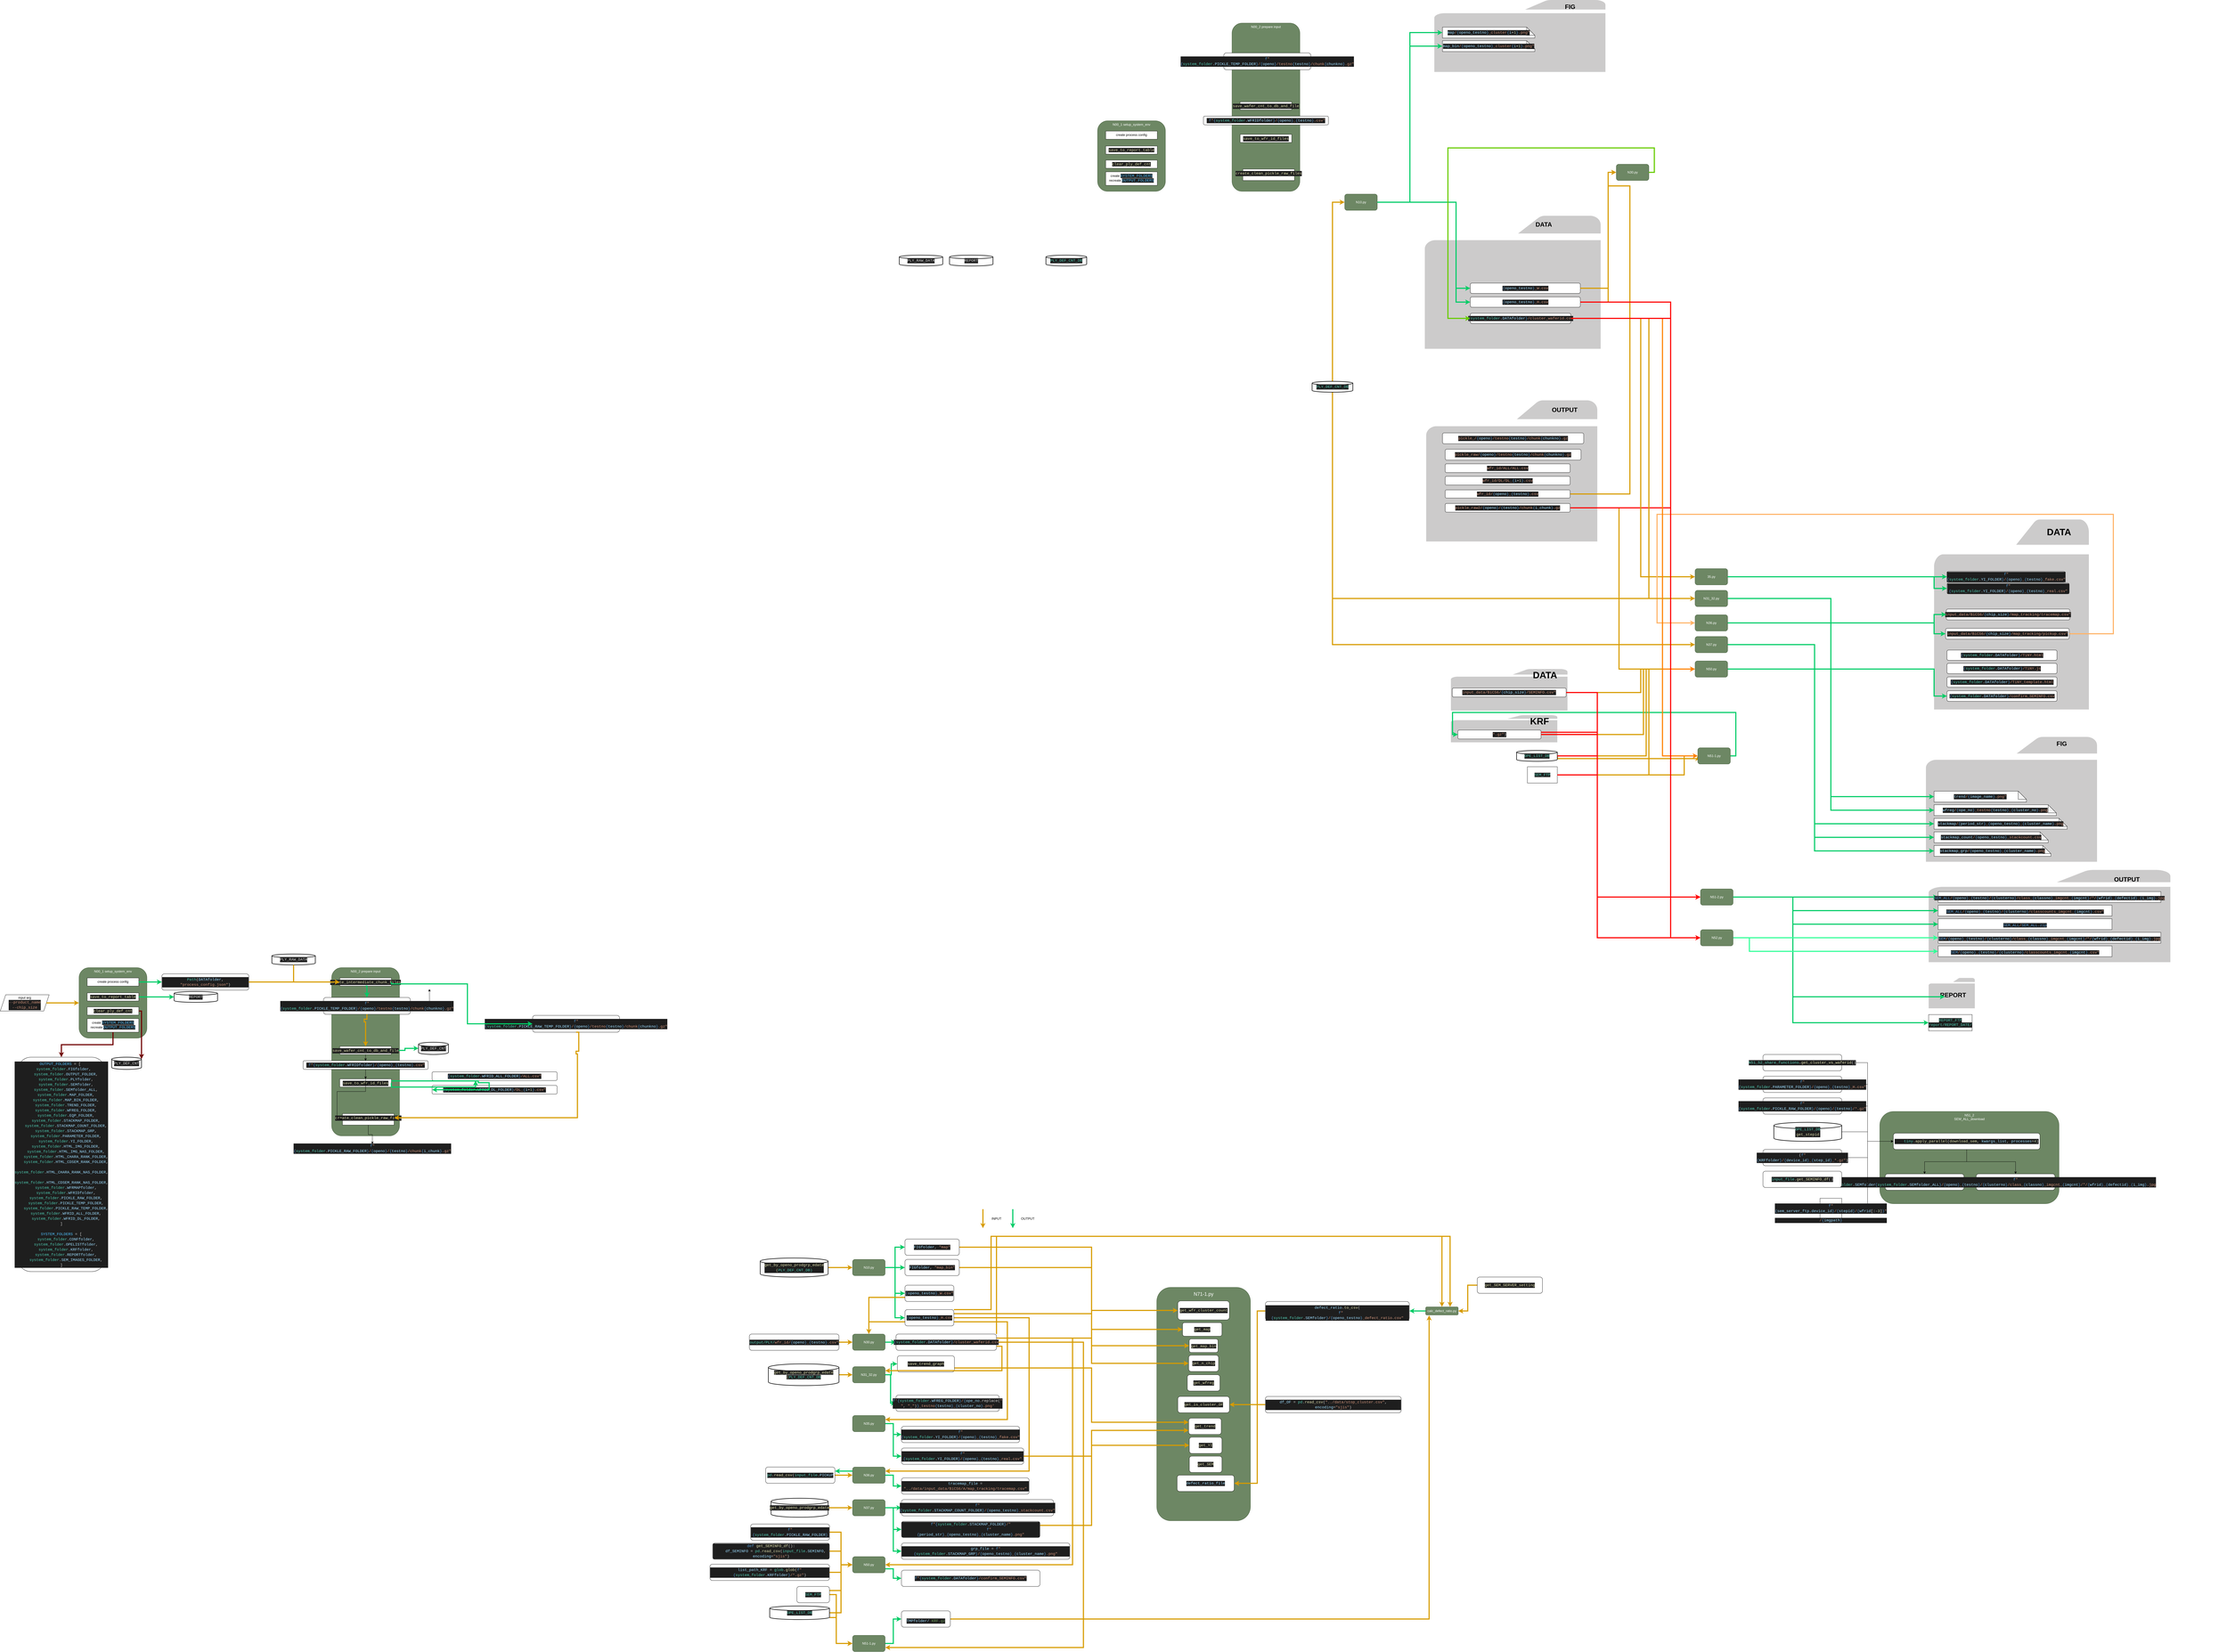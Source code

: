 <mxfile version="15.5.2" type="github">
  <diagram id="VvyrimytAG-wKTKuG2J-" name="Page-1">
    <mxGraphModel dx="11360" dy="7110" grid="1" gridSize="10" guides="1" tooltips="1" connect="1" arrows="1" fold="1" page="1" pageScale="1" pageWidth="850" pageHeight="1100" math="0" shadow="0">
      <root>
        <mxCell id="0" />
        <mxCell id="1" parent="0" />
        <mxCell id="x3C3NKLzz6ouLjfmSKo_-214" value="" style="sketch=0;pointerEvents=1;shadow=0;dashed=0;html=1;strokeColor=none;labelPosition=center;verticalLabelPosition=bottom;verticalAlign=top;outlineConnect=0;align=center;shape=mxgraph.office.concepts.folder;fillColor=#CCCBCB;" vertex="1" parent="1">
          <mxGeometry x="3380" y="100" width="890" height="340" as="geometry" />
        </mxCell>
        <mxCell id="x3C3NKLzz6ouLjfmSKo_-146" value="" style="sketch=0;pointerEvents=1;shadow=0;dashed=0;html=1;strokeColor=none;labelPosition=center;verticalLabelPosition=bottom;verticalAlign=top;outlineConnect=0;align=center;shape=mxgraph.office.concepts.folder;fillColor=#CCCBCB;" vertex="1" parent="1">
          <mxGeometry x="1560" y="-3105" width="630" height="265" as="geometry" />
        </mxCell>
        <mxCell id="x3C3NKLzz6ouLjfmSKo_-2" value="" style="sketch=0;pointerEvents=1;shadow=0;dashed=0;html=1;strokeColor=none;labelPosition=center;verticalLabelPosition=bottom;verticalAlign=top;outlineConnect=0;align=center;shape=mxgraph.office.concepts.folder;fillColor=#CCCBCB;" vertex="1" parent="1">
          <mxGeometry x="1530" y="-1630" width="630" height="520" as="geometry" />
        </mxCell>
        <mxCell id="1D9J-3fQpupLsuAW4bIN-33" value="" style="group" parent="1" vertex="1" connectable="0">
          <mxGeometry x="538" y="1638" width="345" height="860" as="geometry" />
        </mxCell>
        <mxCell id="1D9J-3fQpupLsuAW4bIN-31" value="" style="rounded=1;whiteSpace=wrap;html=1;fillColor=#6d8764;fontColor=#ffffff;strokeColor=#3A5431;" parent="1D9J-3fQpupLsuAW4bIN-33" vertex="1">
          <mxGeometry width="345" height="860" as="geometry" />
        </mxCell>
        <mxCell id="1D9J-3fQpupLsuAW4bIN-32" value="&lt;font color=&quot;#ffffff&quot; style=&quot;font-size: 18px&quot;&gt;N71-1.py&lt;/font&gt;" style="text;html=1;strokeColor=none;fillColor=none;align=center;verticalAlign=middle;whiteSpace=wrap;rounded=0;" parent="1D9J-3fQpupLsuAW4bIN-33" vertex="1">
          <mxGeometry x="95" y="10" width="155" height="30" as="geometry" />
        </mxCell>
        <mxCell id="1D9J-3fQpupLsuAW4bIN-30" value="&#xa;&#xa;&lt;div style=&quot;color: rgb(212, 212, 212); background-color: rgb(30, 30, 30); font-family: consolas, &amp;quot;courier new&amp;quot;, monospace; font-weight: normal; font-size: 14px; line-height: 19px;&quot;&gt;&lt;div&gt;&lt;span style=&quot;color: #dcdcaa&quot;&gt;get_wfr_cluster_count&lt;/span&gt;&lt;/div&gt;&lt;/div&gt;&#xa;&#xa;" style="rounded=1;whiteSpace=wrap;html=1;" parent="1D9J-3fQpupLsuAW4bIN-33" vertex="1">
          <mxGeometry x="77.5" y="50" width="190" height="70" as="geometry" />
        </mxCell>
        <mxCell id="1D9J-3fQpupLsuAW4bIN-37" value="&lt;div style=&quot;color: rgb(212 , 212 , 212) ; background-color: rgb(30 , 30 , 30) ; font-family: &amp;#34;consolas&amp;#34; , &amp;#34;courier new&amp;#34; , monospace ; font-size: 14px ; line-height: 19px&quot;&gt;&lt;span style=&quot;color: #dcdcaa&quot;&gt;get_map&lt;/span&gt;&lt;/div&gt;" style="rounded=1;whiteSpace=wrap;html=1;fontSize=18;fontColor=#FFFFFF;" parent="1D9J-3fQpupLsuAW4bIN-33" vertex="1">
          <mxGeometry x="95" y="130" width="145" height="50" as="geometry" />
        </mxCell>
        <mxCell id="1D9J-3fQpupLsuAW4bIN-38" value="&lt;span style=&quot;color: rgb(220 , 220 , 170) ; background-color: rgb(30 , 30 , 30) ; font-family: &amp;#34;consolas&amp;#34; , &amp;#34;courier new&amp;#34; , monospace ; font-size: 14px&quot;&gt;get_map_bin&lt;br&gt;&lt;/span&gt;" style="rounded=1;whiteSpace=wrap;html=1;fontSize=18;fontColor=#FFFFFF;" parent="1D9J-3fQpupLsuAW4bIN-33" vertex="1">
          <mxGeometry x="119.5" y="190" width="106" height="50" as="geometry" />
        </mxCell>
        <mxCell id="1D9J-3fQpupLsuAW4bIN-39" value="&#xa;&#xa;&lt;div style=&quot;color: rgb(212, 212, 212); background-color: rgb(30, 30, 30); font-family: consolas, &amp;quot;courier new&amp;quot;, monospace; font-weight: normal; font-size: 14px; line-height: 19px;&quot;&gt;&lt;div&gt;&lt;span style=&quot;color: #dcdcaa&quot;&gt;get_n_chip&lt;/span&gt;&lt;/div&gt;&lt;/div&gt;&#xa;&#xa;" style="rounded=1;whiteSpace=wrap;html=1;fontSize=18;fontColor=#FFFFFF;" parent="1D9J-3fQpupLsuAW4bIN-33" vertex="1">
          <mxGeometry x="117.5" y="250" width="110" height="60" as="geometry" />
        </mxCell>
        <mxCell id="1D9J-3fQpupLsuAW4bIN-49" value="&lt;div style=&quot;color: rgb(212 , 212 , 212) ; background-color: rgb(30 , 30 , 30) ; font-family: &amp;#34;consolas&amp;#34; , &amp;#34;courier new&amp;#34; , monospace ; font-size: 14px ; line-height: 19px&quot;&gt;&lt;span style=&quot;color: #dcdcaa&quot;&gt;get_wfreg&lt;/span&gt;&lt;/div&gt;" style="rounded=1;whiteSpace=wrap;html=1;fontSize=18;fontColor=#FFFFFF;" parent="1D9J-3fQpupLsuAW4bIN-33" vertex="1">
          <mxGeometry x="112.5" y="322" width="120" height="60" as="geometry" />
        </mxCell>
        <mxCell id="1D9J-3fQpupLsuAW4bIN-52" value="&#xa;&#xa;&lt;div style=&quot;color: rgb(212, 212, 212); background-color: rgb(30, 30, 30); font-family: consolas, &amp;quot;courier new&amp;quot;, monospace; font-weight: normal; font-size: 14px; line-height: 19px;&quot;&gt;&lt;div&gt;&lt;span style=&quot;color: #dcdcaa&quot;&gt;get_is_cluster_OF&lt;/span&gt;&lt;/div&gt;&lt;/div&gt;&#xa;&#xa;" style="rounded=1;whiteSpace=wrap;html=1;fontSize=18;fontColor=#FFFFFF;" parent="1D9J-3fQpupLsuAW4bIN-33" vertex="1">
          <mxGeometry x="77.5" y="402" width="190" height="60" as="geometry" />
        </mxCell>
        <mxCell id="1D9J-3fQpupLsuAW4bIN-55" value="&lt;div style=&quot;color: rgb(212 , 212 , 212) ; background-color: rgb(30 , 30 , 30) ; font-family: &amp;#34;consolas&amp;#34; , &amp;#34;courier new&amp;#34; , monospace ; font-size: 14px ; line-height: 19px&quot;&gt;&lt;span style=&quot;color: #dcdcaa&quot;&gt;get_trend&lt;/span&gt;&lt;/div&gt;" style="rounded=1;whiteSpace=wrap;html=1;fontSize=18;fontColor=#FFFFFF;" parent="1D9J-3fQpupLsuAW4bIN-33" vertex="1">
          <mxGeometry x="117.5" y="482" width="120" height="60" as="geometry" />
        </mxCell>
        <mxCell id="1D9J-3fQpupLsuAW4bIN-59" value="&lt;div style=&quot;color: rgb(212 , 212 , 212) ; background-color: rgb(30 , 30 , 30) ; font-family: &amp;#34;consolas&amp;#34; , &amp;#34;courier new&amp;#34; , monospace ; font-size: 14px ; line-height: 19px&quot;&gt;&lt;span style=&quot;color: #dcdcaa&quot;&gt;get_YI&lt;/span&gt;&lt;/div&gt;" style="rounded=1;whiteSpace=wrap;html=1;fontSize=18;fontColor=#FFFFFF;" parent="1D9J-3fQpupLsuAW4bIN-33" vertex="1">
          <mxGeometry x="120" y="552" width="120" height="60" as="geometry" />
        </mxCell>
        <mxCell id="rUWkp8LBnRTrsBchiv4s-1" value="&#xa;&#xa;&lt;div style=&quot;color: rgb(212, 212, 212); background-color: rgb(30, 30, 30); font-family: consolas, &amp;quot;courier new&amp;quot;, monospace; font-weight: normal; font-size: 14px; line-height: 19px;&quot;&gt;&lt;div&gt;&lt;span style=&quot;color: #dcdcaa&quot;&gt;get_SEM&lt;/span&gt;&lt;/div&gt;&lt;/div&gt;&#xa;&#xa;" style="rounded=1;whiteSpace=wrap;html=1;" parent="1D9J-3fQpupLsuAW4bIN-33" vertex="1">
          <mxGeometry x="120" y="622" width="120" height="60" as="geometry" />
        </mxCell>
        <mxCell id="rUWkp8LBnRTrsBchiv4s-12" value="&#xa;&#xa;&lt;div style=&quot;color: rgb(212, 212, 212); background-color: rgb(30, 30, 30); font-family: consolas, &amp;quot;courier new&amp;quot;, monospace; font-weight: normal; font-size: 14px; line-height: 19px;&quot;&gt;&lt;div&gt;&lt;span style=&quot;color: #9cdcfe&quot;&gt;defect_ratio_file&lt;/span&gt;&lt;/div&gt;&lt;/div&gt;&#xa;&#xa;" style="rounded=1;whiteSpace=wrap;html=1;" parent="1D9J-3fQpupLsuAW4bIN-33" vertex="1">
          <mxGeometry x="75" y="692" width="210" height="60" as="geometry" />
        </mxCell>
        <mxCell id="OczToB9WnRnwz5H18pkg-1" style="edgeStyle=orthogonalEdgeStyle;rounded=0;orthogonalLoop=1;jettySize=auto;html=1;exitX=1;exitY=0.5;exitDx=0;exitDy=0;entryX=0;entryY=0.5;entryDx=0;entryDy=0;strokeColor=#00CC66;strokeWidth=4;" parent="1" source="OczToB9WnRnwz5H18pkg-4" target="OczToB9WnRnwz5H18pkg-17" edge="1">
          <mxGeometry relative="1" as="geometry" />
        </mxCell>
        <mxCell id="OczToB9WnRnwz5H18pkg-2" style="edgeStyle=orthogonalEdgeStyle;rounded=0;orthogonalLoop=1;jettySize=auto;html=1;exitX=1;exitY=0.5;exitDx=0;exitDy=0;entryX=0;entryY=0.5;entryDx=0;entryDy=0;strokeColor=#00CC66;strokeWidth=4;" parent="1" source="OczToB9WnRnwz5H18pkg-4" target="OczToB9WnRnwz5H18pkg-7" edge="1">
          <mxGeometry relative="1" as="geometry" />
        </mxCell>
        <mxCell id="OczToB9WnRnwz5H18pkg-3" style="edgeStyle=orthogonalEdgeStyle;rounded=0;orthogonalLoop=1;jettySize=auto;html=1;exitX=1;exitY=0.5;exitDx=0;exitDy=0;entryX=0;entryY=0.5;entryDx=0;entryDy=0;strokeColor=#00CC66;strokeWidth=4;" parent="1" source="OczToB9WnRnwz5H18pkg-4" target="OczToB9WnRnwz5H18pkg-11" edge="1">
          <mxGeometry relative="1" as="geometry" />
        </mxCell>
        <mxCell id="1D9J-3fQpupLsuAW4bIN-43" style="edgeStyle=orthogonalEdgeStyle;rounded=0;orthogonalLoop=1;jettySize=auto;html=1;exitX=1;exitY=0.5;exitDx=0;exitDy=0;entryX=0;entryY=0.5;entryDx=0;entryDy=0;fontSize=18;fontColor=#FFFFFF;strokeColor=#00CC66;strokeWidth=4;" parent="1" source="OczToB9WnRnwz5H18pkg-4" target="1D9J-3fQpupLsuAW4bIN-42" edge="1">
          <mxGeometry relative="1" as="geometry" />
        </mxCell>
        <mxCell id="OczToB9WnRnwz5H18pkg-4" value="N10.py" style="rounded=1;whiteSpace=wrap;html=1;fillColor=#6d8764;strokeColor=#3A5431;fontColor=#ffffff;" parent="1" vertex="1">
          <mxGeometry x="-582" y="1535" width="120" height="60" as="geometry" />
        </mxCell>
        <mxCell id="OczToB9WnRnwz5H18pkg-5" style="edgeStyle=orthogonalEdgeStyle;rounded=0;orthogonalLoop=1;jettySize=auto;html=1;fillColor=#ffe6cc;strokeColor=#D79B00;strokeWidth=4;" parent="1" edge="1">
          <mxGeometry relative="1" as="geometry">
            <mxPoint x="-102" y="1350" as="sourcePoint" />
            <mxPoint x="-102" y="1420" as="targetPoint" />
            <Array as="points">
              <mxPoint x="-102" y="1380" />
              <mxPoint x="-102" y="1380" />
            </Array>
          </mxGeometry>
        </mxCell>
        <mxCell id="OczToB9WnRnwz5H18pkg-6" style="edgeStyle=orthogonalEdgeStyle;rounded=0;orthogonalLoop=1;jettySize=auto;html=1;exitX=0;exitY=0.75;exitDx=0;exitDy=0;entryX=0.5;entryY=0;entryDx=0;entryDy=0;strokeColor=#D79B00;strokeWidth=4;" parent="1" source="OczToB9WnRnwz5H18pkg-7" target="OczToB9WnRnwz5H18pkg-14" edge="1">
          <mxGeometry relative="1" as="geometry" />
        </mxCell>
        <mxCell id="OczToB9WnRnwz5H18pkg-7" value="&lt;div style=&quot;color: rgb(212 , 212 , 212) ; background-color: rgb(30 , 30 , 30) ; font-family: &amp;#34;consolas&amp;#34; , &amp;#34;courier new&amp;#34; , monospace ; font-size: 14px ; line-height: 19px&quot;&gt;&lt;span style=&quot;color: #569cd6&quot;&gt;{&lt;/span&gt;&lt;span style=&quot;color: #9cdcfe&quot;&gt;openo_testno&lt;/span&gt;&lt;span style=&quot;color: #569cd6&quot;&gt;}&lt;/span&gt;&lt;span style=&quot;color: #ce9178&quot;&gt;_W.csv&quot;&lt;/span&gt;&lt;/div&gt;" style="rounded=1;whiteSpace=wrap;html=1;" parent="1" vertex="1">
          <mxGeometry x="-389" y="1630" width="180" height="60" as="geometry" />
        </mxCell>
        <mxCell id="OczToB9WnRnwz5H18pkg-8" style="edgeStyle=orthogonalEdgeStyle;rounded=0;orthogonalLoop=1;jettySize=auto;html=1;exitX=0;exitY=0.75;exitDx=0;exitDy=0;entryX=0.5;entryY=0;entryDx=0;entryDy=0;strokeColor=#D79B00;strokeWidth=4;" parent="1" source="OczToB9WnRnwz5H18pkg-11" target="OczToB9WnRnwz5H18pkg-14" edge="1">
          <mxGeometry relative="1" as="geometry" />
        </mxCell>
        <mxCell id="OczToB9WnRnwz5H18pkg-9" style="edgeStyle=orthogonalEdgeStyle;rounded=0;orthogonalLoop=1;jettySize=auto;html=1;exitX=1;exitY=0.75;exitDx=0;exitDy=0;entryX=1;entryY=0.25;entryDx=0;entryDy=0;strokeColor=#D79B00;strokeWidth=4;" parent="1" source="OczToB9WnRnwz5H18pkg-11" target="OczToB9WnRnwz5H18pkg-42" edge="1">
          <mxGeometry relative="1" as="geometry">
            <Array as="points">
              <mxPoint x="-12" y="1765" />
              <mxPoint x="-12" y="2125" />
            </Array>
          </mxGeometry>
        </mxCell>
        <mxCell id="OczToB9WnRnwz5H18pkg-10" style="edgeStyle=orthogonalEdgeStyle;rounded=0;orthogonalLoop=1;jettySize=auto;html=1;exitX=1;exitY=0.5;exitDx=0;exitDy=0;entryX=1;entryY=0.25;entryDx=0;entryDy=0;strokeColor=#D79B00;strokeWidth=4;" parent="1" source="OczToB9WnRnwz5H18pkg-11" target="OczToB9WnRnwz5H18pkg-45" edge="1">
          <mxGeometry relative="1" as="geometry">
            <Array as="points">
              <mxPoint x="68" y="1750" />
              <mxPoint x="68" y="2315" />
            </Array>
          </mxGeometry>
        </mxCell>
        <mxCell id="1D9J-3fQpupLsuAW4bIN-47" style="edgeStyle=orthogonalEdgeStyle;rounded=0;orthogonalLoop=1;jettySize=auto;html=1;exitX=1;exitY=0.25;exitDx=0;exitDy=0;entryX=0;entryY=0.5;entryDx=0;entryDy=0;fontSize=18;fontColor=#FFFFFF;strokeColor=#D79B00;strokeWidth=4;" parent="1" source="OczToB9WnRnwz5H18pkg-11" target="1D9J-3fQpupLsuAW4bIN-39" edge="1">
          <mxGeometry relative="1" as="geometry">
            <Array as="points">
              <mxPoint x="298" y="1735" />
              <mxPoint x="298" y="1918" />
            </Array>
          </mxGeometry>
        </mxCell>
        <mxCell id="rUWkp8LBnRTrsBchiv4s-9" style="edgeStyle=orthogonalEdgeStyle;rounded=0;orthogonalLoop=1;jettySize=auto;html=1;exitX=1;exitY=0;exitDx=0;exitDy=0;entryX=0.5;entryY=0;entryDx=0;entryDy=0;strokeColor=#D79B00;strokeWidth=4;" parent="1" source="OczToB9WnRnwz5H18pkg-11" target="rUWkp8LBnRTrsBchiv4s-2" edge="1">
          <mxGeometry relative="1" as="geometry">
            <Array as="points">
              <mxPoint x="-72" y="1720" />
              <mxPoint x="-72" y="1450" />
              <mxPoint x="1588" y="1450" />
            </Array>
          </mxGeometry>
        </mxCell>
        <mxCell id="OczToB9WnRnwz5H18pkg-11" value="&lt;div style=&quot;color: rgb(212 , 212 , 212) ; background-color: rgb(30 , 30 , 30) ; font-family: &amp;#34;consolas&amp;#34; , &amp;#34;courier new&amp;#34; , monospace ; font-size: 14px ; line-height: 19px&quot;&gt;&lt;div style=&quot;font-family: &amp;#34;consolas&amp;#34; , &amp;#34;courier new&amp;#34; , monospace ; line-height: 19px&quot;&gt;&lt;span style=&quot;color: #569cd6&quot;&gt;{&lt;/span&gt;&lt;span style=&quot;color: #9cdcfe&quot;&gt;openo_testno&lt;/span&gt;&lt;span style=&quot;color: #569cd6&quot;&gt;}&lt;/span&gt;&lt;span style=&quot;color: #ce9178&quot;&gt;_H.csv&lt;/span&gt;&lt;/div&gt;&lt;/div&gt;" style="rounded=1;whiteSpace=wrap;html=1;" parent="1" vertex="1">
          <mxGeometry x="-389" y="1720" width="180" height="60" as="geometry" />
        </mxCell>
        <mxCell id="OczToB9WnRnwz5H18pkg-12" style="edgeStyle=orthogonalEdgeStyle;rounded=0;orthogonalLoop=1;jettySize=auto;html=1;fillColor=#ffe6cc;strokeColor=#00CC66;strokeWidth=4;" parent="1" edge="1">
          <mxGeometry relative="1" as="geometry">
            <mxPoint x="8" y="1350" as="sourcePoint" />
            <mxPoint x="8" y="1420" as="targetPoint" />
            <Array as="points">
              <mxPoint x="8" y="1400" />
              <mxPoint x="8" y="1400" />
            </Array>
          </mxGeometry>
        </mxCell>
        <mxCell id="OczToB9WnRnwz5H18pkg-13" style="edgeStyle=orthogonalEdgeStyle;rounded=0;orthogonalLoop=1;jettySize=auto;html=1;exitX=1;exitY=0.5;exitDx=0;exitDy=0;entryX=0;entryY=0.5;entryDx=0;entryDy=0;strokeColor=#00CC66;strokeWidth=4;" parent="1" source="OczToB9WnRnwz5H18pkg-14" target="OczToB9WnRnwz5H18pkg-39" edge="1">
          <mxGeometry relative="1" as="geometry" />
        </mxCell>
        <mxCell id="OczToB9WnRnwz5H18pkg-14" value="N30.py" style="rounded=1;whiteSpace=wrap;html=1;fillColor=#6d8764;strokeColor=#3A5431;fontColor=#ffffff;" parent="1" vertex="1">
          <mxGeometry x="-582" y="1810" width="120" height="60" as="geometry" />
        </mxCell>
        <mxCell id="OczToB9WnRnwz5H18pkg-15" style="edgeStyle=orthogonalEdgeStyle;rounded=0;orthogonalLoop=1;jettySize=auto;html=1;strokeColor=#D79B00;strokeWidth=4;" parent="1" source="OczToB9WnRnwz5H18pkg-16" target="OczToB9WnRnwz5H18pkg-14" edge="1">
          <mxGeometry relative="1" as="geometry" />
        </mxCell>
        <mxCell id="OczToB9WnRnwz5H18pkg-16" value="&lt;div style=&quot;background-color: rgb(30 , 30 , 30) ; font-size: 14px ; line-height: 19px&quot;&gt;&lt;font color=&quot;#4ec9b0&quot; face=&quot;consolas, courier new, monospace&quot;&gt;output/PLY/&lt;/font&gt;&lt;span style=&quot;color: rgb(206 , 145 , 120) ; font-family: &amp;#34;consolas&amp;#34; , &amp;#34;courier new&amp;#34; , monospace&quot;&gt;wfr_id&lt;/span&gt;&lt;span style=&quot;color: rgb(206 , 145 , 120) ; font-family: &amp;#34;consolas&amp;#34; , &amp;#34;courier new&amp;#34; , monospace&quot;&gt;/&lt;/span&gt;&lt;span style=&quot;color: rgb(86 , 156 , 214) ; font-family: &amp;#34;consolas&amp;#34; , &amp;#34;courier new&amp;#34; , monospace&quot;&gt;{&lt;/span&gt;&lt;span style=&quot;color: rgb(156 , 220 , 254) ; font-family: &amp;#34;consolas&amp;#34; , &amp;#34;courier new&amp;#34; , monospace&quot;&gt;openo&lt;/span&gt;&lt;span style=&quot;color: rgb(86 , 156 , 214) ; font-family: &amp;#34;consolas&amp;#34; , &amp;#34;courier new&amp;#34; , monospace&quot;&gt;}&lt;/span&gt;&lt;span style=&quot;color: rgb(206 , 145 , 120) ; font-family: &amp;#34;consolas&amp;#34; , &amp;#34;courier new&amp;#34; , monospace&quot;&gt;_&lt;/span&gt;&lt;span style=&quot;color: rgb(86 , 156 , 214) ; font-family: &amp;#34;consolas&amp;#34; , &amp;#34;courier new&amp;#34; , monospace&quot;&gt;{&lt;/span&gt;&lt;span style=&quot;color: rgb(156 , 220 , 254) ; font-family: &amp;#34;consolas&amp;#34; , &amp;#34;courier new&amp;#34; , monospace&quot;&gt;testno&lt;/span&gt;&lt;span style=&quot;color: rgb(86 , 156 , 214) ; font-family: &amp;#34;consolas&amp;#34; , &amp;#34;courier new&amp;#34; , monospace&quot;&gt;}&lt;/span&gt;&lt;span style=&quot;color: rgb(206 , 145 , 120) ; font-family: &amp;#34;consolas&amp;#34; , &amp;#34;courier new&amp;#34; , monospace&quot;&gt;.csv&quot;&lt;/span&gt;&lt;/div&gt;" style="rounded=1;whiteSpace=wrap;html=1;" parent="1" vertex="1">
          <mxGeometry x="-962" y="1810" width="330" height="60" as="geometry" />
        </mxCell>
        <mxCell id="1D9J-3fQpupLsuAW4bIN-48" style="edgeStyle=orthogonalEdgeStyle;rounded=0;orthogonalLoop=1;jettySize=auto;html=1;exitX=1;exitY=0.5;exitDx=0;exitDy=0;entryX=0;entryY=0.5;entryDx=0;entryDy=0;fontSize=18;fontColor=#FFFFFF;strokeColor=#D79B00;strokeWidth=4;" parent="1" source="OczToB9WnRnwz5H18pkg-17" target="1D9J-3fQpupLsuAW4bIN-38" edge="1">
          <mxGeometry relative="1" as="geometry">
            <Array as="points">
              <mxPoint x="298" y="1565" />
              <mxPoint x="298" y="1853" />
            </Array>
          </mxGeometry>
        </mxCell>
        <mxCell id="OczToB9WnRnwz5H18pkg-17" value="&lt;div style=&quot;color: rgb(212 , 212 , 212) ; background-color: rgb(30 , 30 , 30) ; font-family: &amp;#34;consolas&amp;#34; , &amp;#34;courier new&amp;#34; , monospace ; font-size: 14px ; line-height: 19px&quot;&gt;&lt;span style=&quot;color: #9cdcfe&quot;&gt;FIGfolder&lt;/span&gt;, &lt;span style=&quot;color: #ce9178&quot;&gt;&quot;map_bin&quot;&lt;/span&gt;&lt;/div&gt;" style="rounded=1;whiteSpace=wrap;html=1;" parent="1" vertex="1">
          <mxGeometry x="-389" y="1535" width="200" height="60" as="geometry" />
        </mxCell>
        <mxCell id="OczToB9WnRnwz5H18pkg-18" style="edgeStyle=orthogonalEdgeStyle;rounded=0;orthogonalLoop=1;jettySize=auto;html=1;exitX=1;exitY=0.5;exitDx=0;exitDy=0;exitPerimeter=0;entryX=0;entryY=0.5;entryDx=0;entryDy=0;strokeColor=#D79B00;strokeWidth=4;" parent="1" source="OczToB9WnRnwz5H18pkg-19" target="OczToB9WnRnwz5H18pkg-4" edge="1">
          <mxGeometry relative="1" as="geometry" />
        </mxCell>
        <mxCell id="OczToB9WnRnwz5H18pkg-19" value="&lt;div style=&quot;color: rgb(212 , 212 , 212) ; background-color: rgb(30 , 30 , 30) ; font-family: &amp;#34;consolas&amp;#34; , &amp;#34;courier new&amp;#34; , monospace ; font-size: 14px ; line-height: 19px&quot;&gt;&lt;span style=&quot;color: #dcdcaa&quot;&gt;get_by_openo_prodgrp_edate&lt;/span&gt;&lt;/div&gt;&lt;div style=&quot;background-color: rgb(30 , 30 , 30) ; font-family: &amp;#34;consolas&amp;#34; , &amp;#34;courier new&amp;#34; , monospace ; font-size: 14px ; line-height: 19px&quot;&gt;&lt;font color=&quot;#dcdcaa&quot;&gt;(&lt;/font&gt;&lt;span style=&quot;color: rgb(78 , 201 , 176) ; font-family: &amp;#34;consolas&amp;#34; , &amp;#34;courier new&amp;#34; , monospace&quot;&gt;PLY_DEF_CNT_DB)&lt;/span&gt;&lt;/div&gt;" style="strokeWidth=2;html=1;shape=mxgraph.flowchart.database;whiteSpace=wrap;" parent="1" vertex="1">
          <mxGeometry x="-922" y="1530" width="250" height="70" as="geometry" />
        </mxCell>
        <mxCell id="OczToB9WnRnwz5H18pkg-20" style="edgeStyle=orthogonalEdgeStyle;rounded=0;orthogonalLoop=1;jettySize=auto;html=1;exitX=1;exitY=0.5;exitDx=0;exitDy=0;exitPerimeter=0;entryX=0;entryY=0.5;entryDx=0;entryDy=0;strokeColor=#D79B00;strokeWidth=4;" parent="1" source="OczToB9WnRnwz5H18pkg-21" target="OczToB9WnRnwz5H18pkg-25" edge="1">
          <mxGeometry relative="1" as="geometry" />
        </mxCell>
        <mxCell id="OczToB9WnRnwz5H18pkg-21" value="&lt;span style=&quot;color: rgb(220 , 220 , 170) ; font-family: &amp;#34;consolas&amp;#34; , &amp;#34;courier new&amp;#34; , monospace ; font-size: 14px ; background-color: rgb(30 , 30 , 30)&quot;&gt;get_by_openo_prodgrp_edate&lt;br&gt;(&lt;/span&gt;&lt;span style=&quot;color: rgb(78 , 201 , 176) ; background-color: rgb(30 , 30 , 30) ; font-family: &amp;#34;consolas&amp;#34; , &amp;#34;courier new&amp;#34; , monospace ; font-size: 14px&quot;&gt;PLY_DEF_CNT_DB&lt;/span&gt;" style="strokeWidth=2;html=1;shape=mxgraph.flowchart.database;whiteSpace=wrap;" parent="1" vertex="1">
          <mxGeometry x="-892" y="1920" width="260" height="80" as="geometry" />
        </mxCell>
        <mxCell id="OczToB9WnRnwz5H18pkg-22" style="edgeStyle=orthogonalEdgeStyle;rounded=0;orthogonalLoop=1;jettySize=auto;html=1;exitX=1;exitY=0.5;exitDx=0;exitDy=0;entryX=0;entryY=0.5;entryDx=0;entryDy=0;strokeColor=#00CC66;strokeWidth=4;" parent="1" source="OczToB9WnRnwz5H18pkg-25" target="OczToB9WnRnwz5H18pkg-26" edge="1">
          <mxGeometry relative="1" as="geometry" />
        </mxCell>
        <mxCell id="OczToB9WnRnwz5H18pkg-24" style="edgeStyle=orthogonalEdgeStyle;rounded=0;orthogonalLoop=1;jettySize=auto;html=1;exitX=1;exitY=0.5;exitDx=0;exitDy=0;entryX=0;entryY=0.5;entryDx=0;entryDy=0;strokeColor=#00CC66;strokeWidth=4;" parent="1" source="OczToB9WnRnwz5H18pkg-25" target="OczToB9WnRnwz5H18pkg-27" edge="1">
          <mxGeometry relative="1" as="geometry" />
        </mxCell>
        <mxCell id="OczToB9WnRnwz5H18pkg-25" value="N31_32.py" style="rounded=1;whiteSpace=wrap;html=1;fillColor=#6d8764;fontColor=#ffffff;strokeColor=#3A5431;" parent="1" vertex="1">
          <mxGeometry x="-582" y="1930" width="120" height="60" as="geometry" />
        </mxCell>
        <mxCell id="1D9J-3fQpupLsuAW4bIN-57" style="edgeStyle=orthogonalEdgeStyle;rounded=0;orthogonalLoop=1;jettySize=auto;html=1;exitX=1;exitY=0.75;exitDx=0;exitDy=0;entryX=0;entryY=0.25;entryDx=0;entryDy=0;fontSize=18;fontColor=#FFFFFF;strokeColor=#D79B00;strokeWidth=4;" parent="1" source="OczToB9WnRnwz5H18pkg-26" target="1D9J-3fQpupLsuAW4bIN-55" edge="1">
          <mxGeometry relative="1" as="geometry">
            <Array as="points">
              <mxPoint x="298" y="1935" />
              <mxPoint x="298" y="2135" />
            </Array>
          </mxGeometry>
        </mxCell>
        <mxCell id="OczToB9WnRnwz5H18pkg-26" value="&lt;div style=&quot;color: rgb(212 , 212 , 212) ; background-color: rgb(30 , 30 , 30) ; font-family: &amp;#34;consolas&amp;#34; , &amp;#34;courier new&amp;#34; , monospace ; font-size: 14px ; line-height: 19px&quot;&gt;&lt;span style=&quot;color: #dcdcaa&quot;&gt;save_trend_graph&lt;/span&gt;&lt;/div&gt;" style="rounded=1;whiteSpace=wrap;html=1;" parent="1" vertex="1">
          <mxGeometry x="-417" y="1890" width="210" height="60" as="geometry" />
        </mxCell>
        <mxCell id="OczToB9WnRnwz5H18pkg-27" value="&lt;div style=&quot;color: rgb(212 , 212 , 212) ; background-color: rgb(30 , 30 , 30) ; font-family: &amp;#34;consolas&amp;#34; , &amp;#34;courier new&amp;#34; , monospace ; font-size: 14px ; line-height: 19px&quot;&gt;&lt;span style=&quot;color: #569cd6&quot;&gt;f&lt;/span&gt;&lt;span style=&quot;color: #ce9178&quot;&gt;&#39;&lt;/span&gt;&lt;span style=&quot;color: #569cd6&quot;&gt;{&lt;/span&gt;&lt;span style=&quot;color: #4ec9b0&quot;&gt;system_folder&lt;/span&gt;.&lt;span style=&quot;color: #9cdcfe&quot;&gt;WFREG_FOLDER&lt;/span&gt;&lt;span style=&quot;color: #569cd6&quot;&gt;}&lt;/span&gt;&lt;span style=&quot;color: #ce9178&quot;&gt;/&lt;/span&gt;&lt;span style=&quot;color: #569cd6&quot;&gt;{&lt;/span&gt;&lt;span style=&quot;color: #9cdcfe&quot;&gt;ope_no&lt;/span&gt;.replace(&lt;span style=&quot;color: #ce9178&quot;&gt;&quot; &quot;&lt;/span&gt;, &lt;span style=&quot;color: #ce9178&quot;&gt;&quot;_&quot;&lt;/span&gt;)&lt;span style=&quot;color: #569cd6&quot;&gt;}&lt;/span&gt;&lt;span style=&quot;color: #ce9178&quot;&gt;_testno&lt;/span&gt;&lt;span style=&quot;color: #569cd6&quot;&gt;{&lt;/span&gt;&lt;span style=&quot;color: #9cdcfe&quot;&gt;testno&lt;/span&gt;&lt;span style=&quot;color: #569cd6&quot;&gt;}&lt;/span&gt;&lt;span style=&quot;color: #ce9178&quot;&gt;_&lt;/span&gt;&lt;span style=&quot;color: #569cd6&quot;&gt;{&lt;/span&gt;&lt;span style=&quot;color: #9cdcfe&quot;&gt;cluster_no&lt;/span&gt;&lt;span style=&quot;color: #569cd6&quot;&gt;}&lt;/span&gt;&lt;span style=&quot;color: #ce9178&quot;&gt;.png&#39;&lt;/span&gt;&lt;/div&gt;" style="rounded=1;whiteSpace=wrap;html=1;" parent="1" vertex="1">
          <mxGeometry x="-422" y="2035" width="380" height="60" as="geometry" />
        </mxCell>
        <mxCell id="1D9J-3fQpupLsuAW4bIN-60" style="edgeStyle=orthogonalEdgeStyle;rounded=0;orthogonalLoop=1;jettySize=auto;html=1;exitX=1;exitY=0.5;exitDx=0;exitDy=0;entryX=0;entryY=0.5;entryDx=0;entryDy=0;fontSize=18;fontColor=#FFFFFF;strokeColor=#D79B00;strokeWidth=4;" parent="1" source="OczToB9WnRnwz5H18pkg-29" target="1D9J-3fQpupLsuAW4bIN-59" edge="1">
          <mxGeometry relative="1" as="geometry">
            <Array as="points">
              <mxPoint x="298" y="2260" />
              <mxPoint x="298" y="2220" />
            </Array>
          </mxGeometry>
        </mxCell>
        <mxCell id="OczToB9WnRnwz5H18pkg-29" value="&lt;div style=&quot;color: rgb(212 , 212 , 212) ; background-color: rgb(30 , 30 , 30) ; font-family: &amp;#34;consolas&amp;#34; , &amp;#34;courier new&amp;#34; , monospace ; font-size: 14px ; line-height: 19px&quot;&gt;&lt;span style=&quot;color: #569cd6&quot;&gt;f&lt;/span&gt;&lt;span style=&quot;color: #ce9178&quot;&gt;&quot;&lt;/span&gt;&lt;span style=&quot;color: #569cd6&quot;&gt;{&lt;/span&gt;&lt;span style=&quot;color: #4ec9b0&quot;&gt;system_folder&lt;/span&gt;.&lt;span style=&quot;color: #9cdcfe&quot;&gt;YI_FOLDER&lt;/span&gt;&lt;span style=&quot;color: #569cd6&quot;&gt;}&lt;/span&gt;&lt;span style=&quot;color: #ce9178&quot;&gt;/&lt;/span&gt;&lt;span style=&quot;color: #569cd6&quot;&gt;{&lt;/span&gt;&lt;span style=&quot;color: #9cdcfe&quot;&gt;openo&lt;/span&gt;&lt;span style=&quot;color: #569cd6&quot;&gt;}&lt;/span&gt;&lt;span style=&quot;color: #ce9178&quot;&gt;_&lt;/span&gt;&lt;span style=&quot;color: #569cd6&quot;&gt;{&lt;/span&gt;&lt;span style=&quot;color: #9cdcfe&quot;&gt;testno&lt;/span&gt;&lt;span style=&quot;color: #569cd6&quot;&gt;}&lt;/span&gt;&lt;span style=&quot;color: #ce9178&quot;&gt;_real.csv&quot;&lt;/span&gt;&lt;/div&gt;" style="rounded=1;whiteSpace=wrap;html=1;" parent="1" vertex="1">
          <mxGeometry x="-402" y="2230" width="450" height="60" as="geometry" />
        </mxCell>
        <mxCell id="OczToB9WnRnwz5H18pkg-30" value="&lt;div style=&quot;color: rgb(212 , 212 , 212) ; background-color: rgb(30 , 30 , 30) ; font-family: &amp;#34;consolas&amp;#34; , &amp;#34;courier new&amp;#34; , monospace ; font-size: 14px ; line-height: 19px&quot;&gt;&lt;span style=&quot;color: #569cd6&quot;&gt;f&lt;/span&gt;&lt;span style=&quot;color: #ce9178&quot;&gt;&quot;&lt;/span&gt;&lt;span style=&quot;color: #569cd6&quot;&gt;{&lt;/span&gt;&lt;span style=&quot;color: #4ec9b0&quot;&gt;system_folder&lt;/span&gt;.&lt;span style=&quot;color: #9cdcfe&quot;&gt;YI_FOLDER&lt;/span&gt;&lt;span style=&quot;color: #569cd6&quot;&gt;}&lt;/span&gt;&lt;span style=&quot;color: #ce9178&quot;&gt;/&lt;/span&gt;&lt;span style=&quot;color: #569cd6&quot;&gt;{&lt;/span&gt;&lt;span style=&quot;color: #9cdcfe&quot;&gt;openo&lt;/span&gt;&lt;span style=&quot;color: #569cd6&quot;&gt;}&lt;/span&gt;&lt;span style=&quot;color: #ce9178&quot;&gt;_&lt;/span&gt;&lt;span style=&quot;color: #569cd6&quot;&gt;{&lt;/span&gt;&lt;span style=&quot;color: #9cdcfe&quot;&gt;testno&lt;/span&gt;&lt;span style=&quot;color: #569cd6&quot;&gt;}&lt;/span&gt;&lt;span style=&quot;color: #ce9178&quot;&gt;_fake.csv&quot;&lt;/span&gt;&lt;/div&gt;" style="rounded=1;whiteSpace=wrap;html=1;" parent="1" vertex="1">
          <mxGeometry x="-402" y="2150" width="435" height="60" as="geometry" />
        </mxCell>
        <mxCell id="OczToB9WnRnwz5H18pkg-31" style="edgeStyle=orthogonalEdgeStyle;rounded=0;orthogonalLoop=1;jettySize=auto;html=1;exitX=1;exitY=0.5;exitDx=0;exitDy=0;entryX=0;entryY=0.5;entryDx=0;entryDy=0;strokeColor=#D79B00;strokeWidth=4;" parent="1" source="OczToB9WnRnwz5H18pkg-32" target="OczToB9WnRnwz5H18pkg-45" edge="1">
          <mxGeometry relative="1" as="geometry" />
        </mxCell>
        <mxCell id="OczToB9WnRnwz5H18pkg-32" value="&#xa;&#xa;&lt;div style=&quot;color: rgb(212, 212, 212); background-color: rgb(30, 30, 30); font-family: consolas, &amp;quot;courier new&amp;quot;, monospace; font-weight: normal; font-size: 14px; line-height: 19px;&quot;&gt;&lt;div&gt;&lt;span style=&quot;color: #4ec9b0&quot;&gt;pd&lt;/span&gt;&lt;span style=&quot;color: #d4d4d4&quot;&gt;.&lt;/span&gt;&lt;span style=&quot;color: #dcdcaa&quot;&gt;read_csv&lt;/span&gt;&lt;span style=&quot;color: #d4d4d4&quot;&gt;(&lt;/span&gt;&lt;span style=&quot;color: #4ec9b0&quot;&gt;input_file&lt;/span&gt;&lt;span style=&quot;color: #d4d4d4&quot;&gt;.&lt;/span&gt;&lt;span style=&quot;color: #9cdcfe&quot;&gt;PICKUP&lt;/span&gt;&lt;/div&gt;&lt;/div&gt;&#xa;&#xa;" style="rounded=1;whiteSpace=wrap;html=1;" parent="1" vertex="1">
          <mxGeometry x="-902" y="2300" width="255" height="60" as="geometry" />
        </mxCell>
        <mxCell id="OczToB9WnRnwz5H18pkg-33" value="&lt;div style=&quot;color: rgb(212 , 212 , 212) ; background-color: rgb(30 , 30 , 30) ; font-family: &amp;#34;consolas&amp;#34; , &amp;#34;courier new&amp;#34; , monospace ; font-size: 14px ; line-height: 19px&quot;&gt;&lt;span style=&quot;color: #9cdcfe&quot;&gt;tracemap_file&lt;/span&gt; = &lt;span style=&quot;color: #ce9178&quot;&gt;&quot;../data/input_data/BiCS6/A/map_tracking/tracemap.csv&quot;&lt;/span&gt;&lt;/div&gt;" style="rounded=1;whiteSpace=wrap;html=1;" parent="1" vertex="1">
          <mxGeometry x="-402" y="2340" width="470" height="60" as="geometry" />
        </mxCell>
        <mxCell id="OczToB9WnRnwz5H18pkg-34" value="INPUT" style="text;html=1;strokeColor=none;fillColor=none;align=center;verticalAlign=middle;whiteSpace=wrap;rounded=0;" parent="1" vertex="1">
          <mxGeometry x="-82" y="1370" width="60" height="30" as="geometry" />
        </mxCell>
        <mxCell id="OczToB9WnRnwz5H18pkg-35" value="OUTPUT" style="text;html=1;strokeColor=none;fillColor=none;align=center;verticalAlign=middle;whiteSpace=wrap;rounded=0;" parent="1" vertex="1">
          <mxGeometry x="33" y="1370" width="60" height="30" as="geometry" />
        </mxCell>
        <mxCell id="OczToB9WnRnwz5H18pkg-36" style="edgeStyle=orthogonalEdgeStyle;rounded=0;orthogonalLoop=1;jettySize=auto;html=1;exitX=1;exitY=0.75;exitDx=0;exitDy=0;entryX=1;entryY=0.25;entryDx=0;entryDy=0;strokeColor=#D79B00;strokeWidth=4;" parent="1" source="OczToB9WnRnwz5H18pkg-39" target="OczToB9WnRnwz5H18pkg-25" edge="1">
          <mxGeometry relative="1" as="geometry">
            <Array as="points">
              <mxPoint x="-32" y="1855" />
              <mxPoint x="-32" y="1945" />
            </Array>
          </mxGeometry>
        </mxCell>
        <mxCell id="OczToB9WnRnwz5H18pkg-37" style="edgeStyle=orthogonalEdgeStyle;rounded=0;orthogonalLoop=1;jettySize=auto;html=1;exitX=1;exitY=0.5;exitDx=0;exitDy=0;entryX=1;entryY=0.25;entryDx=0;entryDy=0;strokeColor=#D79B00;strokeWidth=4;" parent="1" source="OczToB9WnRnwz5H18pkg-39" target="OczToB9WnRnwz5H18pkg-42" edge="1">
          <mxGeometry relative="1" as="geometry">
            <Array as="points">
              <mxPoint x="-12" y="1840" />
              <mxPoint x="-12" y="2125" />
            </Array>
          </mxGeometry>
        </mxCell>
        <mxCell id="OczToB9WnRnwz5H18pkg-38" style="edgeStyle=orthogonalEdgeStyle;rounded=0;orthogonalLoop=1;jettySize=auto;html=1;exitX=1;exitY=0.25;exitDx=0;exitDy=0;entryX=1;entryY=0.5;entryDx=0;entryDy=0;strokeColor=#D79B00;strokeWidth=4;" parent="1" source="OczToB9WnRnwz5H18pkg-39" target="OczToB9WnRnwz5H18pkg-55" edge="1">
          <mxGeometry relative="1" as="geometry">
            <Array as="points">
              <mxPoint x="228" y="1825" />
              <mxPoint x="228" y="2660" />
            </Array>
          </mxGeometry>
        </mxCell>
        <mxCell id="1D9J-3fQpupLsuAW4bIN-21" style="edgeStyle=orthogonalEdgeStyle;rounded=0;orthogonalLoop=1;jettySize=auto;html=1;exitX=1;exitY=0.5;exitDx=0;exitDy=0;entryX=1;entryY=0.75;entryDx=0;entryDy=0;strokeColor=#D79B00;strokeWidth=4;" parent="1" source="OczToB9WnRnwz5H18pkg-39" target="1D9J-3fQpupLsuAW4bIN-9" edge="1">
          <mxGeometry relative="1" as="geometry">
            <Array as="points">
              <mxPoint x="268" y="1840" />
              <mxPoint x="268" y="2965" />
            </Array>
          </mxGeometry>
        </mxCell>
        <mxCell id="1D9J-3fQpupLsuAW4bIN-44" style="edgeStyle=orthogonalEdgeStyle;rounded=0;orthogonalLoop=1;jettySize=auto;html=1;exitX=1;exitY=0.25;exitDx=0;exitDy=0;entryX=0;entryY=0.5;entryDx=0;entryDy=0;fontSize=18;fontColor=#FFFFFF;strokeColor=#D79B00;strokeWidth=4;" parent="1" source="OczToB9WnRnwz5H18pkg-39" target="1D9J-3fQpupLsuAW4bIN-30" edge="1">
          <mxGeometry relative="1" as="geometry">
            <Array as="points">
              <mxPoint x="298" y="1825" />
              <mxPoint x="298" y="1723" />
            </Array>
          </mxGeometry>
        </mxCell>
        <mxCell id="rUWkp8LBnRTrsBchiv4s-5" style="edgeStyle=orthogonalEdgeStyle;rounded=0;orthogonalLoop=1;jettySize=auto;html=1;exitX=1;exitY=0;exitDx=0;exitDy=0;entryX=0.75;entryY=0;entryDx=0;entryDy=0;strokeColor=#D79B00;strokeWidth=4;" parent="1" source="OczToB9WnRnwz5H18pkg-39" target="rUWkp8LBnRTrsBchiv4s-2" edge="1">
          <mxGeometry relative="1" as="geometry">
            <Array as="points">
              <mxPoint x="-52" y="1450" />
              <mxPoint x="1618" y="1450" />
            </Array>
          </mxGeometry>
        </mxCell>
        <mxCell id="OczToB9WnRnwz5H18pkg-39" value="&lt;div style=&quot;color: rgb(212 , 212 , 212) ; background-color: rgb(30 , 30 , 30) ; font-family: &amp;#34;consolas&amp;#34; , &amp;#34;courier new&amp;#34; , monospace ; font-size: 14px ; line-height: 19px&quot;&gt;&lt;span style=&quot;color: #569cd6&quot;&gt;{&lt;/span&gt;&lt;span style=&quot;color: #4ec9b0&quot;&gt;system_folder&lt;/span&gt;.&lt;span style=&quot;color: #9cdcfe&quot;&gt;DATAfolder&lt;/span&gt;&lt;span style=&quot;color: #569cd6&quot;&gt;}&lt;/span&gt;&lt;span style=&quot;color: #ce9178&quot;&gt;/cluster_waferid.csv&lt;/span&gt;&lt;/div&gt;" style="rounded=1;whiteSpace=wrap;html=1;" parent="1" vertex="1">
          <mxGeometry x="-422" y="1810" width="370" height="60" as="geometry" />
        </mxCell>
        <mxCell id="OczToB9WnRnwz5H18pkg-40" style="edgeStyle=orthogonalEdgeStyle;rounded=0;orthogonalLoop=1;jettySize=auto;html=1;exitX=1;exitY=0.5;exitDx=0;exitDy=0;entryX=0;entryY=0.5;entryDx=0;entryDy=0;strokeColor=#00CC66;strokeWidth=4;" parent="1" source="OczToB9WnRnwz5H18pkg-42" target="OczToB9WnRnwz5H18pkg-30" edge="1">
          <mxGeometry relative="1" as="geometry" />
        </mxCell>
        <mxCell id="OczToB9WnRnwz5H18pkg-41" style="edgeStyle=orthogonalEdgeStyle;rounded=0;orthogonalLoop=1;jettySize=auto;html=1;exitX=1;exitY=0.5;exitDx=0;exitDy=0;entryX=0;entryY=0.5;entryDx=0;entryDy=0;strokeColor=#00CC66;strokeWidth=4;" parent="1" source="OczToB9WnRnwz5H18pkg-42" target="OczToB9WnRnwz5H18pkg-29" edge="1">
          <mxGeometry relative="1" as="geometry" />
        </mxCell>
        <mxCell id="OczToB9WnRnwz5H18pkg-42" value="N35.py" style="rounded=1;whiteSpace=wrap;html=1;fillColor=#6d8764;fontColor=#ffffff;strokeColor=#3A5431;" parent="1" vertex="1">
          <mxGeometry x="-582" y="2110" width="120" height="60" as="geometry" />
        </mxCell>
        <mxCell id="OczToB9WnRnwz5H18pkg-43" style="edgeStyle=orthogonalEdgeStyle;rounded=0;orthogonalLoop=1;jettySize=auto;html=1;exitX=0;exitY=0.25;exitDx=0;exitDy=0;entryX=1;entryY=0.25;entryDx=0;entryDy=0;strokeColor=#00CC66;strokeWidth=4;" parent="1" source="OczToB9WnRnwz5H18pkg-45" target="OczToB9WnRnwz5H18pkg-32" edge="1">
          <mxGeometry relative="1" as="geometry" />
        </mxCell>
        <mxCell id="OczToB9WnRnwz5H18pkg-44" style="edgeStyle=orthogonalEdgeStyle;rounded=0;orthogonalLoop=1;jettySize=auto;html=1;exitX=1;exitY=0.5;exitDx=0;exitDy=0;entryX=0;entryY=0.5;entryDx=0;entryDy=0;strokeColor=#00CC66;strokeWidth=4;" parent="1" source="OczToB9WnRnwz5H18pkg-45" target="OczToB9WnRnwz5H18pkg-33" edge="1">
          <mxGeometry relative="1" as="geometry" />
        </mxCell>
        <mxCell id="OczToB9WnRnwz5H18pkg-45" value="N36.py" style="rounded=1;whiteSpace=wrap;html=1;fillColor=#6d8764;fontColor=#ffffff;strokeColor=#3A5431;" parent="1" vertex="1">
          <mxGeometry x="-582" y="2300" width="120" height="60" as="geometry" />
        </mxCell>
        <mxCell id="OczToB9WnRnwz5H18pkg-46" style="edgeStyle=orthogonalEdgeStyle;rounded=0;orthogonalLoop=1;jettySize=auto;html=1;exitX=1;exitY=0.5;exitDx=0;exitDy=0;entryX=0;entryY=0.5;entryDx=0;entryDy=0;strokeColor=#00CC66;strokeWidth=4;" parent="1" source="OczToB9WnRnwz5H18pkg-49" target="OczToB9WnRnwz5H18pkg-52" edge="1">
          <mxGeometry relative="1" as="geometry" />
        </mxCell>
        <mxCell id="OczToB9WnRnwz5H18pkg-47" style="edgeStyle=orthogonalEdgeStyle;rounded=0;orthogonalLoop=1;jettySize=auto;html=1;exitX=1;exitY=0.5;exitDx=0;exitDy=0;entryX=0;entryY=0.5;entryDx=0;entryDy=0;strokeColor=#00CC66;strokeWidth=4;" parent="1" source="OczToB9WnRnwz5H18pkg-49" target="OczToB9WnRnwz5H18pkg-53" edge="1">
          <mxGeometry relative="1" as="geometry" />
        </mxCell>
        <mxCell id="OczToB9WnRnwz5H18pkg-48" style="edgeStyle=orthogonalEdgeStyle;rounded=0;orthogonalLoop=1;jettySize=auto;html=1;exitX=1;exitY=0.5;exitDx=0;exitDy=0;entryX=0;entryY=0.5;entryDx=0;entryDy=0;strokeColor=#00CC66;strokeWidth=4;" parent="1" source="OczToB9WnRnwz5H18pkg-49" target="OczToB9WnRnwz5H18pkg-54" edge="1">
          <mxGeometry relative="1" as="geometry" />
        </mxCell>
        <mxCell id="OczToB9WnRnwz5H18pkg-49" value="N37.py" style="rounded=1;whiteSpace=wrap;html=1;fillColor=#6d8764;fontColor=#ffffff;strokeColor=#3A5431;" parent="1" vertex="1">
          <mxGeometry x="-582" y="2420" width="120" height="60" as="geometry" />
        </mxCell>
        <mxCell id="OczToB9WnRnwz5H18pkg-50" style="edgeStyle=orthogonalEdgeStyle;rounded=0;orthogonalLoop=1;jettySize=auto;html=1;exitX=1;exitY=0.5;exitDx=0;exitDy=0;exitPerimeter=0;entryX=0;entryY=0.5;entryDx=0;entryDy=0;strokeColor=#D79B00;strokeWidth=4;" parent="1" source="OczToB9WnRnwz5H18pkg-51" target="OczToB9WnRnwz5H18pkg-49" edge="1">
          <mxGeometry relative="1" as="geometry" />
        </mxCell>
        <mxCell id="OczToB9WnRnwz5H18pkg-51" value="&lt;div style=&quot;color: rgb(212 , 212 , 212) ; background-color: rgb(30 , 30 , 30) ; font-family: &amp;#34;consolas&amp;#34; , &amp;#34;courier new&amp;#34; , monospace ; font-size: 14px ; line-height: 19px&quot;&gt;&lt;span style=&quot;color: #dcdcaa&quot;&gt;get_by_openo_prodgrp_edate&lt;/span&gt;&lt;/div&gt;" style="strokeWidth=2;html=1;shape=mxgraph.flowchart.database;whiteSpace=wrap;fillColor=#FFFFFF;" parent="1" vertex="1">
          <mxGeometry x="-882" y="2415" width="210" height="70" as="geometry" />
        </mxCell>
        <mxCell id="OczToB9WnRnwz5H18pkg-52" value="&lt;div style=&quot;color: rgb(212 , 212 , 212) ; background-color: rgb(30 , 30 , 30) ; font-family: &amp;#34;consolas&amp;#34; , &amp;#34;courier new&amp;#34; , monospace ; font-size: 14px ; line-height: 19px&quot;&gt;&lt;span style=&quot;color: #569cd6&quot;&gt;f&lt;/span&gt;&lt;span style=&quot;color: #ce9178&quot;&gt;&quot;&lt;/span&gt;&lt;span style=&quot;color: #569cd6&quot;&gt;{&lt;/span&gt;&lt;span style=&quot;color: #4ec9b0&quot;&gt;system_folder&lt;/span&gt;.&lt;span style=&quot;color: #9cdcfe&quot;&gt;STACKMAP_COUNT_FOLDER&lt;/span&gt;&lt;span style=&quot;color: #569cd6&quot;&gt;}&lt;/span&gt;&lt;span style=&quot;color: #ce9178&quot;&gt;/&lt;/span&gt;&lt;span style=&quot;color: #569cd6&quot;&gt;{&lt;/span&gt;&lt;span style=&quot;color: #9cdcfe&quot;&gt;openo_testno&lt;/span&gt;&lt;span style=&quot;color: #569cd6&quot;&gt;}&lt;/span&gt;&lt;span style=&quot;color: #ce9178&quot;&gt;_stackcount.csv&quot;&lt;/span&gt;&lt;/div&gt;" style="rounded=1;whiteSpace=wrap;html=1;fillColor=#FFFFFF;" parent="1" vertex="1">
          <mxGeometry x="-402" y="2420" width="560" height="60" as="geometry" />
        </mxCell>
        <mxCell id="1D9J-3fQpupLsuAW4bIN-58" style="edgeStyle=orthogonalEdgeStyle;rounded=0;orthogonalLoop=1;jettySize=auto;html=1;exitX=1;exitY=0.25;exitDx=0;exitDy=0;entryX=0;entryY=0.75;entryDx=0;entryDy=0;fontSize=18;fontColor=#FFFFFF;strokeColor=#D79B00;strokeWidth=4;" parent="1" source="OczToB9WnRnwz5H18pkg-53" target="1D9J-3fQpupLsuAW4bIN-55" edge="1">
          <mxGeometry relative="1" as="geometry">
            <Array as="points">
              <mxPoint x="298" y="2515" />
              <mxPoint x="298" y="2165" />
            </Array>
          </mxGeometry>
        </mxCell>
        <mxCell id="OczToB9WnRnwz5H18pkg-53" value="&lt;div style=&quot;color: rgb(212 , 212 , 212) ; background-color: rgb(30 , 30 , 30) ; font-family: &amp;#34;consolas&amp;#34; , &amp;#34;courier new&amp;#34; , monospace ; font-size: 14px ; line-height: 19px&quot;&gt;&lt;div&gt;&lt;span style=&quot;color: #569cd6&quot;&gt;f&lt;/span&gt;&lt;span style=&quot;color: #ce9178&quot;&gt;&quot;&lt;/span&gt;&lt;span style=&quot;color: #569cd6&quot;&gt;{&lt;/span&gt;&lt;span style=&quot;color: #4ec9b0&quot;&gt;system_folder&lt;/span&gt;.&lt;span style=&quot;color: #9cdcfe&quot;&gt;STACKMAP_FOLDER&lt;/span&gt;&lt;span style=&quot;color: #569cd6&quot;&gt;}&lt;/span&gt;&lt;span style=&quot;color: #ce9178&quot;&gt;/&quot;&lt;/span&gt;&lt;/div&gt;&lt;div&gt;&amp;nbsp; &amp;nbsp; &amp;nbsp; &amp;nbsp; &amp;nbsp; &amp;nbsp; &amp;nbsp; &amp;nbsp; &lt;span style=&quot;color: #569cd6&quot;&gt;f&lt;/span&gt;&lt;span style=&quot;color: #ce9178&quot;&gt;&quot;&lt;/span&gt;&lt;span style=&quot;color: #569cd6&quot;&gt;{&lt;/span&gt;&lt;span style=&quot;color: #9cdcfe&quot;&gt;period_str&lt;/span&gt;&lt;span style=&quot;color: #569cd6&quot;&gt;}&lt;/span&gt;&lt;span style=&quot;color: #ce9178&quot;&gt;_&lt;/span&gt;&lt;span style=&quot;color: #569cd6&quot;&gt;{&lt;/span&gt;&lt;span style=&quot;color: #9cdcfe&quot;&gt;openo_testno&lt;/span&gt;&lt;span style=&quot;color: #569cd6&quot;&gt;}&lt;/span&gt;&lt;span style=&quot;color: #ce9178&quot;&gt;_&lt;/span&gt;&lt;span style=&quot;color: #569cd6&quot;&gt;{&lt;/span&gt;&lt;span style=&quot;color: #9cdcfe&quot;&gt;cluster_name&lt;/span&gt;&lt;span style=&quot;color: #569cd6&quot;&gt;}&lt;/span&gt;&lt;span style=&quot;color: #ce9178&quot;&gt;.png&quot;&lt;/span&gt;&lt;/div&gt;&lt;/div&gt;" style="rounded=1;whiteSpace=wrap;html=1;fillColor=#FFFFFF;" parent="1" vertex="1">
          <mxGeometry x="-402" y="2500" width="510" height="60" as="geometry" />
        </mxCell>
        <mxCell id="OczToB9WnRnwz5H18pkg-54" value="&#xa;&#xa;&lt;div style=&quot;color: rgb(212, 212, 212); background-color: rgb(30, 30, 30); font-family: consolas, &amp;quot;courier new&amp;quot;, monospace; font-weight: normal; font-size: 14px; line-height: 19px;&quot;&gt;&lt;div&gt;&lt;span style=&quot;color: #9cdcfe&quot;&gt;grp_file&lt;/span&gt;&lt;span style=&quot;color: #d4d4d4&quot;&gt; = &lt;/span&gt;&lt;span style=&quot;color: #569cd6&quot;&gt;f&lt;/span&gt;&lt;span style=&quot;color: #ce9178&quot;&gt;&quot;&lt;/span&gt;&lt;span style=&quot;color: #569cd6&quot;&gt;{&lt;/span&gt;&lt;span style=&quot;color: #4ec9b0&quot;&gt;system_folder&lt;/span&gt;&lt;span style=&quot;color: #d4d4d4&quot;&gt;.&lt;/span&gt;&lt;span style=&quot;color: #9cdcfe&quot;&gt;STACKMAP_GRP&lt;/span&gt;&lt;span style=&quot;color: #569cd6&quot;&gt;}&lt;/span&gt;&lt;span style=&quot;color: #ce9178&quot;&gt;/&lt;/span&gt;&lt;span style=&quot;color: #569cd6&quot;&gt;{&lt;/span&gt;&lt;span style=&quot;color: #9cdcfe&quot;&gt;openo_testno&lt;/span&gt;&lt;span style=&quot;color: #569cd6&quot;&gt;}&lt;/span&gt;&lt;span style=&quot;color: #ce9178&quot;&gt;_&lt;/span&gt;&lt;span style=&quot;color: #569cd6&quot;&gt;{&lt;/span&gt;&lt;span style=&quot;color: #9cdcfe&quot;&gt;cluster_name&lt;/span&gt;&lt;span style=&quot;color: #569cd6&quot;&gt;}&lt;/span&gt;&lt;span style=&quot;color: #ce9178&quot;&gt;.png&quot;&lt;/span&gt;&lt;/div&gt;&lt;/div&gt;&#xa;&#xa;" style="rounded=1;whiteSpace=wrap;html=1;fillColor=#FFFFFF;" parent="1" vertex="1">
          <mxGeometry x="-402" y="2580" width="620" height="60" as="geometry" />
        </mxCell>
        <mxCell id="1D9J-3fQpupLsuAW4bIN-7" style="edgeStyle=orthogonalEdgeStyle;rounded=0;orthogonalLoop=1;jettySize=auto;html=1;exitX=1;exitY=0.75;exitDx=0;exitDy=0;entryX=0;entryY=0.5;entryDx=0;entryDy=0;strokeColor=#00CC66;strokeWidth=4;" parent="1" source="OczToB9WnRnwz5H18pkg-55" target="1D9J-3fQpupLsuAW4bIN-6" edge="1">
          <mxGeometry relative="1" as="geometry" />
        </mxCell>
        <mxCell id="OczToB9WnRnwz5H18pkg-55" value="N50.py" style="rounded=1;whiteSpace=wrap;html=1;fillColor=#6d8764;fontColor=#ffffff;strokeColor=#3A5431;" parent="1" vertex="1">
          <mxGeometry x="-582" y="2630" width="120" height="60" as="geometry" />
        </mxCell>
        <mxCell id="OczToB9WnRnwz5H18pkg-56" style="edgeStyle=orthogonalEdgeStyle;rounded=0;orthogonalLoop=1;jettySize=auto;html=1;exitX=1;exitY=0.5;exitDx=0;exitDy=0;entryX=0;entryY=0.5;entryDx=0;entryDy=0;strokeColor=#D79B00;strokeWidth=4;" parent="1" source="OczToB9WnRnwz5H18pkg-57" target="OczToB9WnRnwz5H18pkg-55" edge="1">
          <mxGeometry relative="1" as="geometry" />
        </mxCell>
        <mxCell id="OczToB9WnRnwz5H18pkg-57" value="&lt;div style=&quot;color: rgb(212 , 212 , 212) ; background-color: rgb(30 , 30 , 30) ; font-family: &amp;#34;consolas&amp;#34; , &amp;#34;courier new&amp;#34; , monospace ; font-size: 14px ; line-height: 19px&quot;&gt;&lt;span style=&quot;color: #569cd6&quot;&gt;f&lt;/span&gt;&lt;span style=&quot;color: #ce9178&quot;&gt;&quot;&lt;/span&gt;&lt;span style=&quot;color: #569cd6&quot;&gt;{&lt;/span&gt;&lt;span style=&quot;color: #4ec9b0&quot;&gt;system_folder&lt;/span&gt;.&lt;span style=&quot;color: #9cdcfe&quot;&gt;PICKLE_RAW_FOLDER&lt;/span&gt;&lt;span style=&quot;color: #569cd6&quot;&gt;}&lt;/span&gt;&lt;/div&gt;" style="rounded=1;whiteSpace=wrap;html=1;fillColor=#FFFFFF;" parent="1" vertex="1">
          <mxGeometry x="-957" y="2510" width="290" height="60" as="geometry" />
        </mxCell>
        <mxCell id="1D9J-3fQpupLsuAW4bIN-15" style="edgeStyle=orthogonalEdgeStyle;rounded=0;orthogonalLoop=1;jettySize=auto;html=1;exitX=1;exitY=0.25;exitDx=0;exitDy=0;entryX=0;entryY=0.5;entryDx=0;entryDy=0;strokeColor=#D79B00;strokeWidth=4;" parent="1" source="OczToB9WnRnwz5H18pkg-59" target="OczToB9WnRnwz5H18pkg-55" edge="1">
          <mxGeometry relative="1" as="geometry" />
        </mxCell>
        <mxCell id="1D9J-3fQpupLsuAW4bIN-16" style="edgeStyle=orthogonalEdgeStyle;rounded=0;orthogonalLoop=1;jettySize=auto;html=1;exitX=1;exitY=0.5;exitDx=0;exitDy=0;entryX=0;entryY=0.5;entryDx=0;entryDy=0;strokeColor=#D79B00;strokeWidth=4;" parent="1" source="OczToB9WnRnwz5H18pkg-59" target="1D9J-3fQpupLsuAW4bIN-9" edge="1">
          <mxGeometry relative="1" as="geometry">
            <Array as="points">
              <mxPoint x="-642" y="2770" />
              <mxPoint x="-642" y="2950" />
            </Array>
          </mxGeometry>
        </mxCell>
        <mxCell id="OczToB9WnRnwz5H18pkg-59" value="&lt;div style=&quot;color: rgb(212 , 212 , 212) ; background-color: rgb(30 , 30 , 30) ; font-family: &amp;#34;consolas&amp;#34; , &amp;#34;courier new&amp;#34; , monospace ; font-size: 14px ; line-height: 19px&quot;&gt;&lt;div style=&quot;font-family: &amp;#34;consolas&amp;#34; , &amp;#34;courier new&amp;#34; , monospace ; line-height: 19px&quot;&gt;&lt;div style=&quot;font-family: &amp;#34;consolas&amp;#34; , &amp;#34;courier new&amp;#34; , monospace ; line-height: 19px&quot;&gt;&lt;span style=&quot;color: #4ec9b0&quot;&gt;SEM_FTP&lt;/span&gt;&lt;/div&gt;&lt;/div&gt;&lt;/div&gt;" style="rounded=1;whiteSpace=wrap;html=1;fillColor=#FFFFFF;" parent="1" vertex="1">
          <mxGeometry x="-787" y="2740" width="120" height="60" as="geometry" />
        </mxCell>
        <mxCell id="OczToB9WnRnwz5H18pkg-60" style="edgeStyle=orthogonalEdgeStyle;rounded=0;orthogonalLoop=1;jettySize=auto;html=1;exitX=1;exitY=0.5;exitDx=0;exitDy=0;entryX=0;entryY=0.5;entryDx=0;entryDy=0;strokeColor=#D79B00;strokeWidth=4;" parent="1" source="1D9J-3fQpupLsuAW4bIN-3" target="OczToB9WnRnwz5H18pkg-55" edge="1">
          <mxGeometry relative="1" as="geometry">
            <mxPoint x="-672" y="2730" as="sourcePoint" />
          </mxGeometry>
        </mxCell>
        <mxCell id="Kx-1rA6FjvAt89l9Ajyq-1" value="N00_1 setup_system_env" style="rounded=1;whiteSpace=wrap;html=1;fillColor=#6d8764;strokeColor=#3A5431;fontColor=#ffffff;align=center;horizontal=1;verticalAlign=top;" parent="1" vertex="1">
          <mxGeometry x="-3430" y="460" width="250" height="260" as="geometry" />
        </mxCell>
        <mxCell id="Kx-1rA6FjvAt89l9Ajyq-2" value="&lt;div style=&quot;color: rgb(212 , 212 , 212) ; background-color: rgb(30 , 30 , 30) ; font-family: &amp;#34;consolas&amp;#34; , &amp;#34;courier new&amp;#34; , monospace ; font-size: 14px ; line-height: 19px&quot;&gt;&lt;div style=&quot;font-family: &amp;#34;consolas&amp;#34; , &amp;#34;courier new&amp;#34; , monospace ; line-height: 19px&quot;&gt;&lt;div&gt;&lt;span style=&quot;color: #4fc1ff&quot;&gt;OUTPUT_FOLDERS&lt;/span&gt; = [&amp;nbsp; &amp;nbsp;&amp;nbsp;&lt;span style=&quot;color: rgb(78 , 201 , 176)&quot;&gt;system_folder&lt;/span&gt;.&lt;span style=&quot;color: rgb(156 , 220 , 254)&quot;&gt;FIGfolder&lt;/span&gt;,&lt;/div&gt;&lt;div&gt;&amp;nbsp; &amp;nbsp; &lt;span style=&quot;color: #4ec9b0&quot;&gt;system_folder&lt;/span&gt;.&lt;span style=&quot;color: #9cdcfe&quot;&gt;OUTPUT_FOLDER&lt;/span&gt;,&lt;/div&gt;&lt;div&gt;&amp;nbsp; &amp;nbsp; &lt;span style=&quot;color: #4ec9b0&quot;&gt;system_folder&lt;/span&gt;.&lt;span style=&quot;color: #9cdcfe&quot;&gt;PLYfolder&lt;/span&gt;,&lt;/div&gt;&lt;div&gt;&amp;nbsp; &amp;nbsp; &lt;span style=&quot;color: #4ec9b0&quot;&gt;system_folder&lt;/span&gt;.&lt;span style=&quot;color: #9cdcfe&quot;&gt;SEMfolder&lt;/span&gt;,&lt;/div&gt;&lt;div&gt;&amp;nbsp; &amp;nbsp; &lt;span style=&quot;color: #4ec9b0&quot;&gt;system_folder&lt;/span&gt;.&lt;span style=&quot;color: #9cdcfe&quot;&gt;SEMfolder_ALL&lt;/span&gt;,&lt;/div&gt;&lt;div&gt;&amp;nbsp; &amp;nbsp; &lt;span style=&quot;color: #4ec9b0&quot;&gt;system_folder&lt;/span&gt;.&lt;span style=&quot;color: #9cdcfe&quot;&gt;MAP_FOLDER&lt;/span&gt;,&lt;/div&gt;&lt;div&gt;&amp;nbsp; &amp;nbsp; &lt;span style=&quot;color: #4ec9b0&quot;&gt;system_folder&lt;/span&gt;.&lt;span style=&quot;color: #9cdcfe&quot;&gt;MAP_BIN_FOLDER&lt;/span&gt;,&lt;/div&gt;&lt;div&gt;&amp;nbsp; &amp;nbsp; &lt;span style=&quot;color: #4ec9b0&quot;&gt;system_folder&lt;/span&gt;.&lt;span style=&quot;color: #9cdcfe&quot;&gt;TREND_FOLDER&lt;/span&gt;,&lt;/div&gt;&lt;div&gt;&amp;nbsp; &amp;nbsp; &lt;span style=&quot;color: #4ec9b0&quot;&gt;system_folder&lt;/span&gt;.&lt;span style=&quot;color: #9cdcfe&quot;&gt;WFREG_FOLDER&lt;/span&gt;,&lt;/div&gt;&lt;div&gt;&amp;nbsp; &amp;nbsp; &lt;span style=&quot;color: #4ec9b0&quot;&gt;system_folder&lt;/span&gt;.&lt;span style=&quot;color: #9cdcfe&quot;&gt;EQP_FOLDER&lt;/span&gt;,&lt;/div&gt;&lt;div&gt;&amp;nbsp; &amp;nbsp; &lt;span style=&quot;color: #4ec9b0&quot;&gt;system_folder&lt;/span&gt;.&lt;span style=&quot;color: #9cdcfe&quot;&gt;STACKMAP_FOLDER&lt;/span&gt;,&lt;/div&gt;&lt;div&gt;&amp;nbsp; &amp;nbsp; &lt;span style=&quot;color: #4ec9b0&quot;&gt;system_folder&lt;/span&gt;.&lt;span style=&quot;color: #9cdcfe&quot;&gt;STACKMAP_COUNT_FOLDER&lt;/span&gt;,&lt;/div&gt;&lt;div&gt;&amp;nbsp; &amp;nbsp; &lt;span style=&quot;color: #4ec9b0&quot;&gt;system_folder&lt;/span&gt;.&lt;span style=&quot;color: #9cdcfe&quot;&gt;STACKMAP_GRP&lt;/span&gt;,&lt;/div&gt;&lt;div&gt;&amp;nbsp; &amp;nbsp; &lt;span style=&quot;color: #4ec9b0&quot;&gt;system_folder&lt;/span&gt;.&lt;span style=&quot;color: #9cdcfe&quot;&gt;PARAMETER_FOLDER&lt;/span&gt;,&lt;/div&gt;&lt;div&gt;&amp;nbsp; &amp;nbsp; &lt;span style=&quot;color: #4ec9b0&quot;&gt;system_folder&lt;/span&gt;.&lt;span style=&quot;color: #9cdcfe&quot;&gt;YI_FOLDER&lt;/span&gt;,&lt;/div&gt;&lt;div&gt;&amp;nbsp; &amp;nbsp; &lt;span style=&quot;color: #4ec9b0&quot;&gt;system_folder&lt;/span&gt;.&lt;span style=&quot;color: #9cdcfe&quot;&gt;HTML_IMG_FOLDER&lt;/span&gt;,&lt;/div&gt;&lt;div&gt;&amp;nbsp; &amp;nbsp; &lt;span style=&quot;color: #4ec9b0&quot;&gt;system_folder&lt;/span&gt;.&lt;span style=&quot;color: #9cdcfe&quot;&gt;HTML_IMG_NAS_FOLDER&lt;/span&gt;,&lt;/div&gt;&lt;div&gt;&amp;nbsp; &amp;nbsp; &lt;span style=&quot;color: #4ec9b0&quot;&gt;system_folder&lt;/span&gt;.&lt;span style=&quot;color: #9cdcfe&quot;&gt;HTML_CHARA_RANK_FOLDER&lt;/span&gt;,&lt;/div&gt;&lt;div&gt;&amp;nbsp; &amp;nbsp; &lt;span style=&quot;color: #4ec9b0&quot;&gt;system_folder&lt;/span&gt;.&lt;span style=&quot;color: #9cdcfe&quot;&gt;HTML_CDSEM_RANK_FOLDER&lt;/span&gt;,&lt;/div&gt;&lt;div&gt;&amp;nbsp; &amp;nbsp; &lt;span style=&quot;color: #4ec9b0&quot;&gt;system_folder&lt;/span&gt;.&lt;span style=&quot;color: #9cdcfe&quot;&gt;HTML_CHARA_RANK_NAS_FOLDER&lt;/span&gt;,&lt;/div&gt;&lt;div&gt;&amp;nbsp; &amp;nbsp; &lt;span style=&quot;color: #4ec9b0&quot;&gt;system_folder&lt;/span&gt;.&lt;span style=&quot;color: #9cdcfe&quot;&gt;HTML_CDSEM_RANK_NAS_FOLDER&lt;/span&gt;,&lt;/div&gt;&lt;div&gt;&amp;nbsp; &amp;nbsp; &lt;span style=&quot;color: #4ec9b0&quot;&gt;system_folder&lt;/span&gt;.&lt;span style=&quot;color: #9cdcfe&quot;&gt;WFRMAPfolder&lt;/span&gt;,&lt;/div&gt;&lt;div&gt;&amp;nbsp; &amp;nbsp; &lt;span style=&quot;color: #4ec9b0&quot;&gt;system_folder&lt;/span&gt;.&lt;span style=&quot;color: #9cdcfe&quot;&gt;WFRIDfolder&lt;/span&gt;,&lt;/div&gt;&lt;div&gt;&amp;nbsp; &amp;nbsp; &lt;span style=&quot;color: #4ec9b0&quot;&gt;system_folder&lt;/span&gt;.&lt;span style=&quot;color: #9cdcfe&quot;&gt;PICKLE_RAW_FOLDER&lt;/span&gt;,&lt;/div&gt;&lt;div&gt;&amp;nbsp; &amp;nbsp; &lt;span style=&quot;color: #4ec9b0&quot;&gt;system_folder&lt;/span&gt;.&lt;span style=&quot;color: #9cdcfe&quot;&gt;PICKLE_TEMP_FOLDER&lt;/span&gt;,&lt;/div&gt;&lt;div&gt;&amp;nbsp; &amp;nbsp; &lt;span style=&quot;color: #4ec9b0&quot;&gt;system_folder&lt;/span&gt;.&lt;span style=&quot;color: #9cdcfe&quot;&gt;PICKLE_RAW_TEMP_FOLDER&lt;/span&gt;,&lt;/div&gt;&lt;div&gt;&amp;nbsp; &amp;nbsp; &lt;span style=&quot;color: #4ec9b0&quot;&gt;system_folder&lt;/span&gt;.&lt;span style=&quot;color: #9cdcfe&quot;&gt;WFRID_ALL_FOLDER&lt;/span&gt;,&lt;/div&gt;&lt;div&gt;&amp;nbsp; &amp;nbsp; &lt;span style=&quot;color: #4ec9b0&quot;&gt;system_folder&lt;/span&gt;.&lt;span style=&quot;color: #9cdcfe&quot;&gt;WFRID_DL_FOLDER&lt;/span&gt;,&lt;/div&gt;&lt;div&gt;]&lt;/div&gt;&lt;br&gt;&lt;div&gt;&lt;span style=&quot;color: #4fc1ff&quot;&gt;SYSTEM_FOLDERS&lt;/span&gt; = [&lt;/div&gt;&lt;div&gt;&amp;nbsp; &amp;nbsp; &lt;span style=&quot;color: #4ec9b0&quot;&gt;system_folder&lt;/span&gt;.&lt;span style=&quot;color: #9cdcfe&quot;&gt;CONFfolder&lt;/span&gt;,&lt;/div&gt;&lt;div&gt;&amp;nbsp; &amp;nbsp; &lt;span style=&quot;color: #4ec9b0&quot;&gt;system_folder&lt;/span&gt;.&lt;span style=&quot;color: #9cdcfe&quot;&gt;OPELISTfolder&lt;/span&gt;,&lt;/div&gt;&lt;div&gt;&amp;nbsp; &amp;nbsp; &lt;span style=&quot;color: #4ec9b0&quot;&gt;system_folder&lt;/span&gt;.&lt;span style=&quot;color: #9cdcfe&quot;&gt;KRFfolder&lt;/span&gt;,&lt;/div&gt;&lt;div&gt;&amp;nbsp; &amp;nbsp; &lt;span style=&quot;color: #4ec9b0&quot;&gt;system_folder&lt;/span&gt;.&lt;span style=&quot;color: #9cdcfe&quot;&gt;REPORTfolder&lt;/span&gt;,&lt;/div&gt;&lt;div&gt;&amp;nbsp; &amp;nbsp; &lt;span style=&quot;color: #4ec9b0&quot;&gt;system_folder&lt;/span&gt;.&lt;span style=&quot;color: #9cdcfe&quot;&gt;SEM_IMAGES_FOLDER&lt;/span&gt;,&lt;/div&gt;&lt;div&gt;]&lt;/div&gt;&lt;/div&gt;&lt;/div&gt;" style="rounded=1;whiteSpace=wrap;html=1;" parent="1" vertex="1">
          <mxGeometry x="-3655" y="790" width="320" height="790" as="geometry" />
        </mxCell>
        <mxCell id="Kx-1rA6FjvAt89l9Ajyq-3" value="input arg&lt;br&gt;&lt;div style=&quot;color: rgb(212 , 212 , 212) ; background-color: rgb(30 , 30 , 30) ; font-family: &amp;#34;consolas&amp;#34; , &amp;#34;courier new&amp;#34; , monospace ; font-size: 14px ; line-height: 19px&quot;&gt;&lt;span style=&quot;color: #ce9178&quot;&gt;--product_name&lt;br&gt;--chip_size&lt;/span&gt;&lt;/div&gt;" style="shape=parallelogram;perimeter=parallelogramPerimeter;whiteSpace=wrap;html=1;fixedSize=1;" parent="1" vertex="1">
          <mxGeometry x="-3720" y="560" width="180" height="60" as="geometry" />
        </mxCell>
        <mxCell id="Kx-1rA6FjvAt89l9Ajyq-4" style="edgeStyle=orthogonalEdgeStyle;rounded=0;orthogonalLoop=1;jettySize=auto;html=1;strokeColor=#D79B00;strokeWidth=4;entryX=0;entryY=0.5;entryDx=0;entryDy=0;exitX=1;exitY=0.5;exitDx=0;exitDy=0;" parent="1" source="Kx-1rA6FjvAt89l9Ajyq-3" target="Kx-1rA6FjvAt89l9Ajyq-1" edge="1">
          <mxGeometry relative="1" as="geometry">
            <mxPoint x="-3620" y="470" as="sourcePoint" />
            <mxPoint x="-3170" y="660" as="targetPoint" />
            <Array as="points">
              <mxPoint x="-3550" y="590" />
              <mxPoint x="-3550" y="590" />
            </Array>
          </mxGeometry>
        </mxCell>
        <mxCell id="Kx-1rA6FjvAt89l9Ajyq-5" value="&lt;div style=&quot;color: rgb(212 , 212 , 212) ; background-color: rgb(30 , 30 , 30) ; font-family: &amp;#34;consolas&amp;#34; , &amp;#34;courier new&amp;#34; , monospace ; font-size: 14px ; line-height: 19px&quot;&gt;&lt;div style=&quot;font-family: &amp;#34;consolas&amp;#34; , &amp;#34;courier new&amp;#34; , monospace ; line-height: 19px&quot;&gt;&lt;div style=&quot;font-family: &amp;#34;consolas&amp;#34; , &amp;#34;courier new&amp;#34; , monospace ; line-height: 19px&quot;&gt;&lt;span style=&quot;color: #4ec9b0&quot;&gt;Path&lt;/span&gt;(&lt;span style=&quot;color: #9cdcfe&quot;&gt;DATAfolder&lt;/span&gt;, &lt;span style=&quot;color: #ce9178&quot;&gt;&quot;process_config.json&quot;&lt;/span&gt;)&lt;/div&gt;&lt;/div&gt;&lt;/div&gt;" style="rounded=1;whiteSpace=wrap;html=1;" parent="1" vertex="1">
          <mxGeometry x="-3125" y="483" width="320" height="60" as="geometry" />
        </mxCell>
        <mxCell id="Kx-1rA6FjvAt89l9Ajyq-6" value="&lt;div style=&quot;color: rgb(212 , 212 , 212) ; background-color: rgb(30 , 30 , 30) ; font-family: &amp;#34;consolas&amp;#34; , &amp;#34;courier new&amp;#34; , monospace ; font-size: 14px ; line-height: 19px&quot;&gt;&lt;div style=&quot;font-family: &amp;#34;consolas&amp;#34; , &amp;#34;courier new&amp;#34; , monospace ; line-height: 19px&quot;&gt;PLY_DEF_CNT&lt;/div&gt;&lt;/div&gt;" style="strokeWidth=2;html=1;shape=mxgraph.flowchart.database;whiteSpace=wrap;" parent="1" vertex="1">
          <mxGeometry x="-3310" y="790" width="110" height="45" as="geometry" />
        </mxCell>
        <mxCell id="Kx-1rA6FjvAt89l9Ajyq-7" value="&lt;div style=&quot;color: rgb(212 , 212 , 212) ; background-color: rgb(30 , 30 , 30) ; font-family: &amp;#34;consolas&amp;#34; , &amp;#34;courier new&amp;#34; , monospace ; font-size: 14px ; line-height: 19px&quot;&gt;&lt;div style=&quot;font-family: &amp;#34;consolas&amp;#34; , &amp;#34;courier new&amp;#34; , monospace ; line-height: 19px&quot;&gt;&lt;div style=&quot;font-family: &amp;#34;consolas&amp;#34; , &amp;#34;courier new&amp;#34; , monospace ; line-height: 19px&quot;&gt;REPORT&lt;/div&gt;&lt;/div&gt;&lt;/div&gt;" style="strokeWidth=2;html=1;shape=mxgraph.flowchart.database;whiteSpace=wrap;" parent="1" vertex="1">
          <mxGeometry x="-3080" y="548" width="160" height="40" as="geometry" />
        </mxCell>
        <mxCell id="Kx-1rA6FjvAt89l9Ajyq-8" value="create process config" style="rounded=0;whiteSpace=wrap;html=1;align=center;verticalAlign=top;" parent="1" vertex="1">
          <mxGeometry x="-3400" y="498" width="190" height="30" as="geometry" />
        </mxCell>
        <mxCell id="Kx-1rA6FjvAt89l9Ajyq-9" value="&lt;span style=&quot;color: rgb(220 , 220 , 170) ; font-family: &amp;#34;consolas&amp;#34; , &amp;#34;courier new&amp;#34; , monospace ; font-size: 14px ; background-color: rgb(30 , 30 , 30)&quot;&gt;save_to_report_table&lt;/span&gt;" style="rounded=0;whiteSpace=wrap;html=1;align=center;verticalAlign=top;" parent="1" vertex="1">
          <mxGeometry x="-3400" y="553" width="190" height="30" as="geometry" />
        </mxCell>
        <mxCell id="Kx-1rA6FjvAt89l9Ajyq-10" value="&lt;span style=&quot;color: rgb(220 , 220 , 170) ; font-family: &amp;#34;consolas&amp;#34; , &amp;#34;courier new&amp;#34; , monospace ; font-size: 14px ; background-color: rgb(30 , 30 , 30)&quot;&gt;clear_ply_def_cnt&lt;/span&gt;" style="rounded=0;whiteSpace=wrap;html=1;align=center;verticalAlign=top;" parent="1" vertex="1">
          <mxGeometry x="-3400" y="605" width="190" height="30" as="geometry" />
        </mxCell>
        <mxCell id="Kx-1rA6FjvAt89l9Ajyq-11" value="create&amp;nbsp;&lt;span style=&quot;color: rgb(79 , 193 , 255) ; background-color: rgb(30 , 30 , 30) ; font-family: &amp;#34;consolas&amp;#34; , &amp;#34;courier new&amp;#34; , monospace ; font-size: 14px&quot;&gt;SYSTEM_FOLDERS&lt;br&gt;&lt;/span&gt;recreate&amp;nbsp;&lt;span style=&quot;color: rgb(79 , 193 , 255) ; background-color: rgb(30 , 30 , 30) ; font-family: &amp;#34;consolas&amp;#34; , &amp;#34;courier new&amp;#34; , monospace ; font-size: 14px&quot;&gt;OUTPUT_FOLDERS&lt;/span&gt;" style="rounded=0;whiteSpace=wrap;html=1;align=center;verticalAlign=top;" parent="1" vertex="1">
          <mxGeometry x="-3400" y="648" width="190" height="50" as="geometry" />
        </mxCell>
        <mxCell id="Kx-1rA6FjvAt89l9Ajyq-12" style="edgeStyle=orthogonalEdgeStyle;rounded=0;orthogonalLoop=1;jettySize=auto;html=1;strokeColor=#00CC66;strokeWidth=4;exitX=1;exitY=0.5;exitDx=0;exitDy=0;entryX=0;entryY=0.5;entryDx=0;entryDy=0;" parent="1" source="Kx-1rA6FjvAt89l9Ajyq-8" target="Kx-1rA6FjvAt89l9Ajyq-5" edge="1">
          <mxGeometry relative="1" as="geometry">
            <mxPoint x="-2990" y="560" as="sourcePoint" />
            <mxPoint x="-3110" y="513" as="targetPoint" />
          </mxGeometry>
        </mxCell>
        <mxCell id="Kx-1rA6FjvAt89l9Ajyq-13" style="edgeStyle=orthogonalEdgeStyle;rounded=0;orthogonalLoop=1;jettySize=auto;html=1;strokeColor=#6F0000;strokeWidth=4;exitX=1;exitY=0.5;exitDx=0;exitDy=0;fillColor=#a20025;entryX=1;entryY=0.15;entryDx=0;entryDy=0;entryPerimeter=0;" parent="1" source="Kx-1rA6FjvAt89l9Ajyq-10" target="Kx-1rA6FjvAt89l9Ajyq-6" edge="1">
          <mxGeometry relative="1" as="geometry">
            <mxPoint x="-3200" y="523" as="sourcePoint" />
            <mxPoint x="-3200" y="860" as="targetPoint" />
            <Array as="points">
              <mxPoint x="-3200" y="620" />
            </Array>
          </mxGeometry>
        </mxCell>
        <mxCell id="Kx-1rA6FjvAt89l9Ajyq-14" style="edgeStyle=orthogonalEdgeStyle;rounded=0;orthogonalLoop=1;jettySize=auto;html=1;strokeColor=#00CC66;strokeWidth=4;exitX=1;exitY=0.5;exitDx=0;exitDy=0;entryX=0;entryY=0.5;entryDx=0;entryDy=0;entryPerimeter=0;" parent="1" source="Kx-1rA6FjvAt89l9Ajyq-9" target="Kx-1rA6FjvAt89l9Ajyq-7" edge="1">
          <mxGeometry relative="1" as="geometry">
            <mxPoint x="-3200" y="630" as="sourcePoint" />
            <mxPoint x="-3070" y="630" as="targetPoint" />
            <Array as="points">
              <mxPoint x="-3210" y="568" />
            </Array>
          </mxGeometry>
        </mxCell>
        <mxCell id="Kx-1rA6FjvAt89l9Ajyq-15" style="edgeStyle=orthogonalEdgeStyle;rounded=0;orthogonalLoop=1;jettySize=auto;html=1;strokeColor=#6F0000;strokeWidth=4;fillColor=#a20025;entryX=0.5;entryY=0;entryDx=0;entryDy=0;" parent="1" source="Kx-1rA6FjvAt89l9Ajyq-11" target="Kx-1rA6FjvAt89l9Ajyq-2" edge="1">
          <mxGeometry relative="1" as="geometry">
            <mxPoint x="-3200" y="630" as="sourcePoint" />
            <mxPoint x="-3070" y="630" as="targetPoint" />
            <Array as="points" />
          </mxGeometry>
        </mxCell>
        <mxCell id="Kx-1rA6FjvAt89l9Ajyq-16" value="N00_2 prepare input" style="rounded=1;whiteSpace=wrap;html=1;fillColor=#6d8764;strokeColor=#3A5431;fontColor=#ffffff;align=center;horizontal=1;verticalAlign=top;" parent="1" vertex="1">
          <mxGeometry x="-2500" y="460" width="250" height="620" as="geometry" />
        </mxCell>
        <mxCell id="Kx-1rA6FjvAt89l9Ajyq-17" value="&lt;div style=&quot;color: rgb(212 , 212 , 212) ; background-color: rgb(30 , 30 , 30) ; font-family: &amp;#34;consolas&amp;#34; , &amp;#34;courier new&amp;#34; , monospace ; font-size: 14px ; line-height: 19px&quot;&gt;&lt;span style=&quot;color: #dcdcaa&quot;&gt;create_intermediate_chunk_files&lt;/span&gt;&lt;/div&gt;" style="rounded=0;whiteSpace=wrap;html=1;align=center;verticalAlign=top;" parent="1" vertex="1">
          <mxGeometry x="-2470" y="498" width="190" height="30" as="geometry" />
        </mxCell>
        <mxCell id="Kx-1rA6FjvAt89l9Ajyq-18" value="" style="edgeStyle=orthogonalEdgeStyle;rounded=0;orthogonalLoop=1;jettySize=auto;html=1;" parent="1" source="Kx-1rA6FjvAt89l9Ajyq-19" target="Kx-1rA6FjvAt89l9Ajyq-34" edge="1">
          <mxGeometry relative="1" as="geometry" />
        </mxCell>
        <mxCell id="1D9J-3fQpupLsuAW4bIN-29" style="edgeStyle=orthogonalEdgeStyle;rounded=0;orthogonalLoop=1;jettySize=auto;html=1;exitX=1;exitY=0.5;exitDx=0;exitDy=0;entryX=0;entryY=0.5;entryDx=0;entryDy=0;entryPerimeter=0;strokeColor=#00CC66;strokeWidth=4;" parent="1" source="Kx-1rA6FjvAt89l9Ajyq-19" target="Kx-1rA6FjvAt89l9Ajyq-31" edge="1">
          <mxGeometry relative="1" as="geometry" />
        </mxCell>
        <mxCell id="Kx-1rA6FjvAt89l9Ajyq-19" value="&lt;div style=&quot;color: rgb(212 , 212 , 212) ; background-color: rgb(30 , 30 , 30) ; font-family: &amp;#34;consolas&amp;#34; , &amp;#34;courier new&amp;#34; , monospace ; font-size: 14px ; line-height: 19px&quot;&gt;&lt;div style=&quot;font-family: &amp;#34;consolas&amp;#34; , &amp;#34;courier new&amp;#34; , monospace ; line-height: 19px&quot;&gt;&lt;span style=&quot;color: #dcdcaa&quot;&gt;save_wafer_cnt_to_db_and_file&lt;/span&gt;&lt;/div&gt;&lt;/div&gt;" style="rounded=0;whiteSpace=wrap;html=1;align=center;verticalAlign=top;" parent="1" vertex="1">
          <mxGeometry x="-2470" y="750" width="190" height="30" as="geometry" />
        </mxCell>
        <mxCell id="Kx-1rA6FjvAt89l9Ajyq-20" value="&lt;div style=&quot;color: rgb(212 , 212 , 212) ; background-color: rgb(30 , 30 , 30) ; font-family: &amp;#34;consolas&amp;#34; , &amp;#34;courier new&amp;#34; , monospace ; font-size: 14px ; line-height: 19px&quot;&gt;&lt;div style=&quot;font-family: &amp;#34;consolas&amp;#34; , &amp;#34;courier new&amp;#34; , monospace ; line-height: 19px&quot;&gt;&lt;span style=&quot;color: #dcdcaa&quot;&gt;save_to_wfr_id_files&lt;/span&gt;&lt;/div&gt;&lt;/div&gt;" style="rounded=0;whiteSpace=wrap;html=1;align=center;verticalAlign=top;" parent="1" vertex="1">
          <mxGeometry x="-2470" y="870" width="190" height="30" as="geometry" />
        </mxCell>
        <mxCell id="Kx-1rA6FjvAt89l9Ajyq-21" value="" style="edgeStyle=orthogonalEdgeStyle;rounded=0;orthogonalLoop=1;jettySize=auto;html=1;" parent="1" source="Kx-1rA6FjvAt89l9Ajyq-22" target="Kx-1rA6FjvAt89l9Ajyq-42" edge="1">
          <mxGeometry relative="1" as="geometry" />
        </mxCell>
        <mxCell id="Kx-1rA6FjvAt89l9Ajyq-22" value="&lt;div style=&quot;color: rgb(212 , 212 , 212) ; background-color: rgb(30 , 30 , 30) ; font-family: &amp;#34;consolas&amp;#34; , &amp;#34;courier new&amp;#34; , monospace ; font-size: 14px ; line-height: 19px&quot;&gt;&lt;div style=&quot;font-family: &amp;#34;consolas&amp;#34; , &amp;#34;courier new&amp;#34; , monospace ; line-height: 19px&quot;&gt;&lt;span style=&quot;color: #dcdcaa&quot;&gt;create_clean_pickle_raw_files&lt;/span&gt;&lt;/div&gt;&lt;/div&gt;" style="rounded=0;whiteSpace=wrap;html=1;align=center;verticalAlign=top;" parent="1" vertex="1">
          <mxGeometry x="-2460" y="998" width="190" height="42" as="geometry" />
        </mxCell>
        <mxCell id="Kx-1rA6FjvAt89l9Ajyq-23" value="&lt;div style=&quot;color: rgb(212 , 212 , 212) ; background-color: rgb(30 , 30 , 30) ; font-family: &amp;#34;consolas&amp;#34; , &amp;#34;courier new&amp;#34; , monospace ; font-size: 14px ; line-height: 19px&quot;&gt;&lt;div style=&quot;font-family: &amp;#34;consolas&amp;#34; , &amp;#34;courier new&amp;#34; , monospace ; line-height: 19px&quot;&gt;&lt;div style=&quot;font-family: &amp;#34;consolas&amp;#34; , &amp;#34;courier new&amp;#34; , monospace ; line-height: 19px&quot;&gt;PLY_RAW_DATA&lt;/div&gt;&lt;/div&gt;&lt;/div&gt;" style="strokeWidth=2;html=1;shape=mxgraph.flowchart.database;whiteSpace=wrap;" parent="1" vertex="1">
          <mxGeometry x="-2720" y="410" width="160" height="40" as="geometry" />
        </mxCell>
        <mxCell id="Kx-1rA6FjvAt89l9Ajyq-24" style="edgeStyle=orthogonalEdgeStyle;rounded=0;orthogonalLoop=1;jettySize=auto;html=1;strokeColor=#D79B00;strokeWidth=4;entryX=0;entryY=0.5;entryDx=0;entryDy=0;exitX=1;exitY=0.5;exitDx=0;exitDy=0;" parent="1" source="Kx-1rA6FjvAt89l9Ajyq-5" target="Kx-1rA6FjvAt89l9Ajyq-17" edge="1">
          <mxGeometry relative="1" as="geometry">
            <mxPoint x="-2760" y="509.41" as="sourcePoint" />
            <mxPoint x="-2640" y="509.41" as="targetPoint" />
            <Array as="points">
              <mxPoint x="-2570" y="513" />
              <mxPoint x="-2570" y="513" />
            </Array>
          </mxGeometry>
        </mxCell>
        <mxCell id="Kx-1rA6FjvAt89l9Ajyq-25" style="edgeStyle=orthogonalEdgeStyle;rounded=0;orthogonalLoop=1;jettySize=auto;html=1;strokeColor=#D79B00;strokeWidth=4;exitX=0.5;exitY=1;exitDx=0;exitDy=0;exitPerimeter=0;" parent="1" source="Kx-1rA6FjvAt89l9Ajyq-23" edge="1">
          <mxGeometry relative="1" as="geometry">
            <mxPoint x="-2880" y="624.41" as="sourcePoint" />
            <mxPoint x="-2470" y="513" as="targetPoint" />
            <Array as="points">
              <mxPoint x="-2640" y="513" />
              <mxPoint x="-2470" y="513" />
            </Array>
          </mxGeometry>
        </mxCell>
        <mxCell id="Kx-1rA6FjvAt89l9Ajyq-26" value="&lt;div style=&quot;color: rgb(212 , 212 , 212) ; background-color: rgb(30 , 30 , 30) ; font-family: &amp;#34;consolas&amp;#34; , &amp;#34;courier new&amp;#34; , monospace ; font-size: 14px ; line-height: 19px&quot;&gt;&lt;div style=&quot;font-family: &amp;#34;consolas&amp;#34; , &amp;#34;courier new&amp;#34; , monospace ; line-height: 19px&quot;&gt;&lt;div style=&quot;font-family: &amp;#34;consolas&amp;#34; , &amp;#34;courier new&amp;#34; , monospace ; line-height: 19px&quot;&gt;&lt;span style=&quot;color: #569cd6&quot;&gt;f&lt;/span&gt;&lt;span style=&quot;color: #ce9178&quot;&gt;&quot;&lt;/span&gt;&lt;span style=&quot;color: #569cd6&quot;&gt;{&lt;/span&gt;&lt;span style=&quot;color: #4ec9b0&quot;&gt;system_folder&lt;/span&gt;.&lt;span style=&quot;color: #9cdcfe&quot;&gt;PICKLE_RAW_TEMP_FOLDER&lt;/span&gt;&lt;span style=&quot;color: #569cd6&quot;&gt;}&lt;/span&gt;&lt;span style=&quot;color: #ce9178&quot;&gt;/&lt;/span&gt;&lt;span style=&quot;color: #569cd6&quot;&gt;{&lt;/span&gt;&lt;span style=&quot;color: #9cdcfe&quot;&gt;openo&lt;/span&gt;&lt;span style=&quot;color: #569cd6&quot;&gt;}&lt;/span&gt;&lt;span style=&quot;color: #ce9178&quot;&gt;/testno&lt;/span&gt;&lt;span style=&quot;color: #569cd6&quot;&gt;{&lt;/span&gt;&lt;span style=&quot;color: #9cdcfe&quot;&gt;testno&lt;/span&gt;&lt;span style=&quot;color: #569cd6&quot;&gt;}&lt;/span&gt;&lt;span style=&quot;color: #ce9178&quot;&gt;/chunk&lt;/span&gt;&lt;span style=&quot;color: #569cd6&quot;&gt;{&lt;/span&gt;&lt;span style=&quot;color: #9cdcfe&quot;&gt;chunkno&lt;/span&gt;&lt;span style=&quot;color: #569cd6&quot;&gt;}&lt;/span&gt;&lt;span style=&quot;color: #ce9178&quot;&gt;.gz&quot;&lt;/span&gt;&lt;/div&gt;&lt;/div&gt;&lt;/div&gt;" style="rounded=1;whiteSpace=wrap;html=1;" parent="1" vertex="1">
          <mxGeometry x="-1760" y="636" width="320" height="62" as="geometry" />
        </mxCell>
        <mxCell id="Kx-1rA6FjvAt89l9Ajyq-27" value="" style="edgeStyle=orthogonalEdgeStyle;rounded=0;orthogonalLoop=1;jettySize=auto;html=1;" parent="1" source="Kx-1rA6FjvAt89l9Ajyq-28" edge="1">
          <mxGeometry relative="1" as="geometry">
            <mxPoint x="-2140" y="539" as="targetPoint" />
          </mxGeometry>
        </mxCell>
        <mxCell id="Kx-1rA6FjvAt89l9Ajyq-28" value="&lt;div style=&quot;color: rgb(212 , 212 , 212) ; background-color: rgb(30 , 30 , 30) ; font-family: &amp;#34;consolas&amp;#34; , &amp;#34;courier new&amp;#34; , monospace ; font-size: 14px ; line-height: 19px&quot;&gt;&lt;div style=&quot;font-family: &amp;#34;consolas&amp;#34; , &amp;#34;courier new&amp;#34; , monospace ; line-height: 19px&quot;&gt;&lt;div style=&quot;font-family: &amp;#34;consolas&amp;#34; , &amp;#34;courier new&amp;#34; , monospace ; line-height: 19px&quot;&gt;&lt;div style=&quot;font-family: &amp;#34;consolas&amp;#34; , &amp;#34;courier new&amp;#34; , monospace ; line-height: 19px&quot;&gt;&lt;span style=&quot;color: #569cd6&quot;&gt;f&lt;/span&gt;&lt;span style=&quot;color: #ce9178&quot;&gt;&quot;&lt;/span&gt;&lt;span style=&quot;color: #569cd6&quot;&gt;{&lt;/span&gt;&lt;span style=&quot;color: #4ec9b0&quot;&gt;system_folder&lt;/span&gt;.&lt;span style=&quot;color: #9cdcfe&quot;&gt;PICKLE_TEMP_FOLDER&lt;/span&gt;&lt;span style=&quot;color: #569cd6&quot;&gt;}&lt;/span&gt;&lt;span style=&quot;color: #ce9178&quot;&gt;/&lt;/span&gt;&lt;span style=&quot;color: #569cd6&quot;&gt;{&lt;/span&gt;&lt;span style=&quot;color: #9cdcfe&quot;&gt;openo&lt;/span&gt;&lt;span style=&quot;color: #569cd6&quot;&gt;}&lt;/span&gt;&lt;span style=&quot;color: #ce9178&quot;&gt;/testno&lt;/span&gt;&lt;span style=&quot;color: #569cd6&quot;&gt;{&lt;/span&gt;&lt;span style=&quot;color: #9cdcfe&quot;&gt;testno&lt;/span&gt;&lt;span style=&quot;color: #569cd6&quot;&gt;}&lt;/span&gt;&lt;span style=&quot;color: #ce9178&quot;&gt;/chunk&lt;/span&gt;&lt;span style=&quot;color: #569cd6&quot;&gt;{&lt;/span&gt;&lt;span style=&quot;color: #9cdcfe&quot;&gt;chunkno&lt;/span&gt;&lt;span style=&quot;color: #569cd6&quot;&gt;}&lt;/span&gt;&lt;span style=&quot;color: #ce9178&quot;&gt;.gz&quot;&lt;/span&gt;&lt;/div&gt;&lt;/div&gt;&lt;/div&gt;&lt;/div&gt;" style="rounded=1;whiteSpace=wrap;html=1;" parent="1" vertex="1">
          <mxGeometry x="-2530" y="570" width="320" height="62" as="geometry" />
        </mxCell>
        <mxCell id="Kx-1rA6FjvAt89l9Ajyq-29" style="edgeStyle=orthogonalEdgeStyle;rounded=0;orthogonalLoop=1;jettySize=auto;html=1;strokeColor=#00CC66;strokeWidth=4;entryX=0.5;entryY=0;entryDx=0;entryDy=0;exitX=0.5;exitY=1;exitDx=0;exitDy=0;" parent="1" source="Kx-1rA6FjvAt89l9Ajyq-17" target="Kx-1rA6FjvAt89l9Ajyq-28" edge="1">
          <mxGeometry relative="1" as="geometry">
            <mxPoint x="-2230" y="903" as="sourcePoint" />
            <mxPoint x="-2145" y="903" as="targetPoint" />
            <Array as="points">
              <mxPoint x="-2370" y="528" />
            </Array>
          </mxGeometry>
        </mxCell>
        <mxCell id="Kx-1rA6FjvAt89l9Ajyq-30" style="edgeStyle=orthogonalEdgeStyle;rounded=0;orthogonalLoop=1;jettySize=auto;html=1;strokeColor=#00CC66;strokeWidth=4;exitX=1;exitY=0.5;exitDx=0;exitDy=0;entryX=0;entryY=0.5;entryDx=0;entryDy=0;" parent="1" source="Kx-1rA6FjvAt89l9Ajyq-17" target="Kx-1rA6FjvAt89l9Ajyq-26" edge="1">
          <mxGeometry relative="1" as="geometry">
            <mxPoint x="-2270" y="520" as="sourcePoint" />
            <mxPoint x="-2050" y="538.5" as="targetPoint" />
            <Array as="points">
              <mxPoint x="-2280" y="520" />
              <mxPoint x="-2000" y="520" />
            </Array>
          </mxGeometry>
        </mxCell>
        <mxCell id="Kx-1rA6FjvAt89l9Ajyq-31" value="&lt;div style=&quot;color: rgb(212 , 212 , 212) ; background-color: rgb(30 , 30 , 30) ; font-family: &amp;#34;consolas&amp;#34; , &amp;#34;courier new&amp;#34; , monospace ; font-size: 14px ; line-height: 19px&quot;&gt;&lt;div style=&quot;font-family: &amp;#34;consolas&amp;#34; , &amp;#34;courier new&amp;#34; , monospace ; line-height: 19px&quot;&gt;PLY_DEF_CNT&lt;/div&gt;&lt;/div&gt;" style="strokeWidth=2;html=1;shape=mxgraph.flowchart.database;whiteSpace=wrap;" parent="1" vertex="1">
          <mxGeometry x="-2180" y="735" width="110" height="45" as="geometry" />
        </mxCell>
        <mxCell id="Kx-1rA6FjvAt89l9Ajyq-32" value="" style="edgeStyle=orthogonalEdgeStyle;rounded=0;orthogonalLoop=1;jettySize=auto;html=1;" parent="1" source="Kx-1rA6FjvAt89l9Ajyq-34" target="Kx-1rA6FjvAt89l9Ajyq-20" edge="1">
          <mxGeometry relative="1" as="geometry" />
        </mxCell>
        <mxCell id="Kx-1rA6FjvAt89l9Ajyq-33" style="edgeStyle=orthogonalEdgeStyle;rounded=0;orthogonalLoop=1;jettySize=auto;html=1;entryX=0;entryY=0.5;entryDx=0;entryDy=0;" parent="1" source="Kx-1rA6FjvAt89l9Ajyq-34" target="Kx-1rA6FjvAt89l9Ajyq-22" edge="1">
          <mxGeometry relative="1" as="geometry" />
        </mxCell>
        <mxCell id="Kx-1rA6FjvAt89l9Ajyq-34" value="&lt;div style=&quot;color: rgb(212 , 212 , 212) ; background-color: rgb(30 , 30 , 30) ; font-family: &amp;#34;consolas&amp;#34; , &amp;#34;courier new&amp;#34; , monospace ; font-size: 14px ; line-height: 19px&quot;&gt;&lt;div style=&quot;font-family: &amp;#34;consolas&amp;#34; , &amp;#34;courier new&amp;#34; , monospace ; line-height: 19px&quot;&gt;&lt;div style=&quot;font-family: &amp;#34;consolas&amp;#34; , &amp;#34;courier new&amp;#34; , monospace ; line-height: 19px&quot;&gt;&lt;div style=&quot;font-family: &amp;#34;consolas&amp;#34; , &amp;#34;courier new&amp;#34; , monospace ; line-height: 19px&quot;&gt;&lt;div style=&quot;font-family: &amp;#34;consolas&amp;#34; , &amp;#34;courier new&amp;#34; , monospace ; line-height: 19px&quot;&gt;&lt;div style=&quot;font-family: &amp;#34;consolas&amp;#34; , &amp;#34;courier new&amp;#34; , monospace ; line-height: 19px&quot;&gt;&amp;nbsp;&lt;span style=&quot;color: #569cd6&quot;&gt;f&lt;/span&gt;&lt;span style=&quot;color: #ce9178&quot;&gt;&quot;&lt;/span&gt;&lt;span style=&quot;color: #569cd6&quot;&gt;{&lt;/span&gt;&lt;span style=&quot;color: #4ec9b0&quot;&gt;system_folder&lt;/span&gt;.&lt;span style=&quot;color: #9cdcfe&quot;&gt;WFRIDfolder&lt;/span&gt;&lt;span style=&quot;color: #569cd6&quot;&gt;}&lt;/span&gt;&lt;span style=&quot;color: #ce9178&quot;&gt;/&lt;/span&gt;&lt;span style=&quot;color: #569cd6&quot;&gt;{&lt;/span&gt;&lt;span style=&quot;color: #9cdcfe&quot;&gt;openo&lt;/span&gt;&lt;span style=&quot;color: #569cd6&quot;&gt;}&lt;/span&gt;&lt;span style=&quot;color: #ce9178&quot;&gt;_&lt;/span&gt;&lt;span style=&quot;color: #569cd6&quot;&gt;{&lt;/span&gt;&lt;span style=&quot;color: #9cdcfe&quot;&gt;testno&lt;/span&gt;&lt;span style=&quot;color: #569cd6&quot;&gt;}&lt;/span&gt;&lt;span style=&quot;color: #ce9178&quot;&gt;.csv&quot;&lt;/span&gt;&lt;/div&gt;&lt;/div&gt;&lt;/div&gt;&lt;/div&gt;&lt;/div&gt;&lt;/div&gt;" style="rounded=1;whiteSpace=wrap;html=1;" parent="1" vertex="1">
          <mxGeometry x="-2605" y="803" width="460" height="32" as="geometry" />
        </mxCell>
        <mxCell id="Kx-1rA6FjvAt89l9Ajyq-35" style="edgeStyle=orthogonalEdgeStyle;rounded=0;orthogonalLoop=1;jettySize=auto;html=1;strokeColor=#D79B00;strokeWidth=4;exitX=0.5;exitY=1;exitDx=0;exitDy=0;" parent="1" source="Kx-1rA6FjvAt89l9Ajyq-28" target="Kx-1rA6FjvAt89l9Ajyq-19" edge="1">
          <mxGeometry relative="1" as="geometry">
            <mxPoint x="-2130" y="660" as="sourcePoint" />
            <mxPoint x="-1775" y="635" as="targetPoint" />
            <Array as="points">
              <mxPoint x="-2370" y="650" />
              <mxPoint x="-2380" y="650" />
              <mxPoint x="-2380" y="660" />
              <mxPoint x="-2375" y="660" />
            </Array>
          </mxGeometry>
        </mxCell>
        <mxCell id="Kx-1rA6FjvAt89l9Ajyq-37" value="&lt;div style=&quot;color: rgb(212 , 212 , 212) ; background-color: rgb(30 , 30 , 30) ; font-family: &amp;#34;consolas&amp;#34; , &amp;#34;courier new&amp;#34; , monospace ; font-size: 14px ; line-height: 19px&quot;&gt;&lt;div style=&quot;font-family: &amp;#34;consolas&amp;#34; , &amp;#34;courier new&amp;#34; , monospace ; line-height: 19px&quot;&gt;&lt;div style=&quot;font-family: &amp;#34;consolas&amp;#34; , &amp;#34;courier new&amp;#34; , monospace ; line-height: 19px&quot;&gt;&lt;div style=&quot;font-family: &amp;#34;consolas&amp;#34; , &amp;#34;courier new&amp;#34; , monospace ; line-height: 19px&quot;&gt;&lt;div style=&quot;font-family: &amp;#34;consolas&amp;#34; , &amp;#34;courier new&amp;#34; , monospace ; line-height: 19px&quot;&gt;&lt;div style=&quot;font-family: &amp;#34;consolas&amp;#34; , &amp;#34;courier new&amp;#34; , monospace ; line-height: 19px&quot;&gt;&lt;div style=&quot;font-family: &amp;#34;consolas&amp;#34; , &amp;#34;courier new&amp;#34; , monospace ; line-height: 19px&quot;&gt;&lt;span style=&quot;color: #569cd6&quot;&gt;{&lt;/span&gt;&lt;span style=&quot;color: #4ec9b0&quot;&gt;system_folder&lt;/span&gt;.&lt;span style=&quot;color: #9cdcfe&quot;&gt;WFRID_ALL_FOLDER&lt;/span&gt;&lt;span style=&quot;color: #569cd6&quot;&gt;}&lt;/span&gt;&lt;span style=&quot;color: #ce9178&quot;&gt;/ALL.csv&quot;&lt;/span&gt;&lt;/div&gt;&lt;/div&gt;&lt;/div&gt;&lt;/div&gt;&lt;/div&gt;&lt;/div&gt;&lt;/div&gt;" style="rounded=1;whiteSpace=wrap;html=1;" parent="1" vertex="1">
          <mxGeometry x="-2130" y="844" width="460" height="32" as="geometry" />
        </mxCell>
        <mxCell id="Kx-1rA6FjvAt89l9Ajyq-38" value="&lt;div style=&quot;color: rgb(212 , 212 , 212) ; background-color: rgb(30 , 30 , 30) ; font-family: &amp;#34;consolas&amp;#34; , &amp;#34;courier new&amp;#34; , monospace ; font-size: 14px ; line-height: 19px&quot;&gt;&lt;div style=&quot;font-family: &amp;#34;consolas&amp;#34; , &amp;#34;courier new&amp;#34; , monospace ; line-height: 19px&quot;&gt;&lt;div style=&quot;font-family: &amp;#34;consolas&amp;#34; , &amp;#34;courier new&amp;#34; , monospace ; line-height: 19px&quot;&gt;&lt;div style=&quot;font-family: &amp;#34;consolas&amp;#34; , &amp;#34;courier new&amp;#34; , monospace ; line-height: 19px&quot;&gt;&lt;div style=&quot;font-family: &amp;#34;consolas&amp;#34; , &amp;#34;courier new&amp;#34; , monospace ; line-height: 19px&quot;&gt;&lt;div style=&quot;font-family: &amp;#34;consolas&amp;#34; , &amp;#34;courier new&amp;#34; , monospace ; line-height: 19px&quot;&gt;&lt;div style=&quot;font-family: &amp;#34;consolas&amp;#34; , &amp;#34;courier new&amp;#34; , monospace ; line-height: 19px&quot;&gt;&lt;div style=&quot;font-family: &amp;#34;consolas&amp;#34; , &amp;#34;courier new&amp;#34; , monospace ; line-height: 19px&quot;&gt;&lt;span style=&quot;color: #569cd6&quot;&gt;{&lt;/span&gt;&lt;span style=&quot;color: #4ec9b0&quot;&gt;system_folder&lt;/span&gt;.&lt;span style=&quot;color: #9cdcfe&quot;&gt;WFRID_DL_FOLDER&lt;/span&gt;&lt;span style=&quot;color: #569cd6&quot;&gt;}&lt;/span&gt;&lt;span style=&quot;color: #ce9178&quot;&gt;/DL_&lt;/span&gt;&lt;span style=&quot;color: #569cd6&quot;&gt;{&lt;/span&gt;&lt;span style=&quot;color: #9cdcfe&quot;&gt;i&lt;/span&gt;+&lt;span style=&quot;color: #b5cea8&quot;&gt;1&lt;/span&gt;&lt;span style=&quot;color: #569cd6&quot;&gt;}&lt;/span&gt;&lt;span style=&quot;color: #ce9178&quot;&gt;.csv&quot;&lt;/span&gt;&lt;/div&gt;&lt;/div&gt;&lt;/div&gt;&lt;/div&gt;&lt;/div&gt;&lt;/div&gt;&lt;/div&gt;&lt;/div&gt;" style="rounded=1;whiteSpace=wrap;html=1;" parent="1" vertex="1">
          <mxGeometry x="-2130" y="894" width="460" height="32" as="geometry" />
        </mxCell>
        <mxCell id="Kx-1rA6FjvAt89l9Ajyq-39" style="edgeStyle=orthogonalEdgeStyle;rounded=0;orthogonalLoop=1;jettySize=auto;html=1;strokeColor=#00CC66;strokeWidth=4;exitX=1;exitY=0.25;exitDx=0;exitDy=0;entryX=0;entryY=0.5;entryDx=0;entryDy=0;" parent="1" source="Kx-1rA6FjvAt89l9Ajyq-20" target="Kx-1rA6FjvAt89l9Ajyq-38" edge="1">
          <mxGeometry relative="1" as="geometry">
            <mxPoint x="-2260" y="884" as="sourcePoint" />
            <mxPoint x="-1830" y="884" as="targetPoint" />
            <Array as="points">
              <mxPoint x="-1960" y="878" />
              <mxPoint x="-1960" y="884" />
              <mxPoint x="-1920" y="884" />
            </Array>
          </mxGeometry>
        </mxCell>
        <mxCell id="Kx-1rA6FjvAt89l9Ajyq-40" style="edgeStyle=orthogonalEdgeStyle;rounded=0;orthogonalLoop=1;jettySize=auto;html=1;strokeColor=#00CC66;strokeWidth=4;" parent="1" target="Kx-1rA6FjvAt89l9Ajyq-37" edge="1">
          <mxGeometry relative="1" as="geometry">
            <mxPoint x="-2280" y="884.0" as="sourcePoint" />
            <mxPoint x="-1980" y="860" as="targetPoint" />
            <Array as="points">
              <mxPoint x="-2280" y="900" />
              <mxPoint x="-1970" y="900" />
              <mxPoint x="-1970" y="860" />
            </Array>
          </mxGeometry>
        </mxCell>
        <mxCell id="Kx-1rA6FjvAt89l9Ajyq-41" style="edgeStyle=orthogonalEdgeStyle;rounded=0;orthogonalLoop=1;jettySize=auto;html=1;strokeColor=#D79B00;strokeWidth=4;exitX=0.5;exitY=1;exitDx=0;exitDy=0;" parent="1" source="Kx-1rA6FjvAt89l9Ajyq-26" target="Kx-1rA6FjvAt89l9Ajyq-22" edge="1">
          <mxGeometry relative="1" as="geometry">
            <mxPoint x="-1590" y="750" as="sourcePoint" />
            <mxPoint x="-1595" y="868" as="targetPoint" />
            <Array as="points">
              <mxPoint x="-1590" y="698" />
              <mxPoint x="-1590" y="768" />
              <mxPoint x="-1600" y="768" />
              <mxPoint x="-1600" y="778" />
              <mxPoint x="-1595" y="778" />
              <mxPoint x="-1595" y="1013" />
            </Array>
          </mxGeometry>
        </mxCell>
        <mxCell id="Kx-1rA6FjvAt89l9Ajyq-42" value="&lt;div style=&quot;color: rgb(212 , 212 , 212) ; background-color: rgb(30 , 30 , 30) ; font-family: &amp;#34;consolas&amp;#34; , &amp;#34;courier new&amp;#34; , monospace ; font-size: 14px ; line-height: 19px&quot;&gt;&lt;div style=&quot;font-family: &amp;#34;consolas&amp;#34; , &amp;#34;courier new&amp;#34; , monospace ; line-height: 19px&quot;&gt;&lt;div style=&quot;font-family: &amp;#34;consolas&amp;#34; , &amp;#34;courier new&amp;#34; , monospace ; line-height: 19px&quot;&gt;&lt;div style=&quot;font-family: &amp;#34;consolas&amp;#34; , &amp;#34;courier new&amp;#34; , monospace ; line-height: 19px&quot;&gt;&lt;div style=&quot;font-family: &amp;#34;consolas&amp;#34; , &amp;#34;courier new&amp;#34; , monospace ; line-height: 19px&quot;&gt;&lt;div style=&quot;font-family: &amp;#34;consolas&amp;#34; , &amp;#34;courier new&amp;#34; , monospace ; line-height: 19px&quot;&gt;&lt;div style=&quot;font-family: &amp;#34;consolas&amp;#34; , &amp;#34;courier new&amp;#34; , monospace ; line-height: 19px&quot;&gt;&lt;div style=&quot;font-family: &amp;#34;consolas&amp;#34; , &amp;#34;courier new&amp;#34; , monospace ; line-height: 19px&quot;&gt;&lt;div style=&quot;font-family: &amp;#34;consolas&amp;#34; , &amp;#34;courier new&amp;#34; , monospace ; line-height: 19px&quot;&gt;&lt;span style=&quot;color: #569cd6&quot;&gt;f&lt;/span&gt;&lt;span style=&quot;color: #ce9178&quot;&gt;&quot;&lt;/span&gt;&lt;span style=&quot;color: #569cd6&quot;&gt;{&lt;/span&gt;&lt;span style=&quot;color: #4ec9b0&quot;&gt;system_folder&lt;/span&gt;.&lt;span style=&quot;color: #9cdcfe&quot;&gt;PICKLE_RAW_FOLDER&lt;/span&gt;&lt;span style=&quot;color: #569cd6&quot;&gt;}&lt;/span&gt;&lt;span style=&quot;color: #ce9178&quot;&gt;/&lt;/span&gt;&lt;span style=&quot;color: #569cd6&quot;&gt;{&lt;/span&gt;&lt;span style=&quot;color: #9cdcfe&quot;&gt;openo&lt;/span&gt;&lt;span style=&quot;color: #569cd6&quot;&gt;}&lt;/span&gt;&lt;span style=&quot;color: #ce9178&quot;&gt;/&lt;/span&gt;&lt;span style=&quot;color: #569cd6&quot;&gt;{&lt;/span&gt;&lt;span style=&quot;color: #9cdcfe&quot;&gt;testno&lt;/span&gt;&lt;span style=&quot;color: #569cd6&quot;&gt;}&lt;/span&gt;&lt;span style=&quot;color: #ce9178&quot;&gt;/chunk&lt;/span&gt;&lt;span style=&quot;color: #569cd6&quot;&gt;{&lt;/span&gt;&lt;span style=&quot;color: #9cdcfe&quot;&gt;i_chunk&lt;/span&gt;&lt;span style=&quot;color: #569cd6&quot;&gt;}&lt;/span&gt;&lt;span style=&quot;color: #ce9178&quot;&gt;.gz&quot;&lt;/span&gt;&lt;/div&gt;&lt;/div&gt;&lt;/div&gt;&lt;/div&gt;&lt;/div&gt;&lt;/div&gt;&lt;/div&gt;&lt;/div&gt;&lt;/div&gt;" style="rounded=1;whiteSpace=wrap;html=1;" parent="1" vertex="1">
          <mxGeometry x="-2580" y="1110" width="460" height="32" as="geometry" />
        </mxCell>
        <mxCell id="1D9J-3fQpupLsuAW4bIN-2" style="edgeStyle=orthogonalEdgeStyle;rounded=0;orthogonalLoop=1;jettySize=auto;html=1;exitX=1;exitY=0.5;exitDx=0;exitDy=0;exitPerimeter=0;entryX=0;entryY=0.5;entryDx=0;entryDy=0;strokeWidth=4;strokeColor=#D79B00;" parent="1" source="1D9J-3fQpupLsuAW4bIN-1" target="OczToB9WnRnwz5H18pkg-55" edge="1">
          <mxGeometry relative="1" as="geometry" />
        </mxCell>
        <mxCell id="1D9J-3fQpupLsuAW4bIN-17" style="edgeStyle=orthogonalEdgeStyle;rounded=0;orthogonalLoop=1;jettySize=auto;html=1;exitX=1;exitY=0.85;exitDx=0;exitDy=0;exitPerimeter=0;entryX=0;entryY=0.5;entryDx=0;entryDy=0;strokeColor=#D79B00;strokeWidth=4;" parent="1" source="1D9J-3fQpupLsuAW4bIN-1" target="1D9J-3fQpupLsuAW4bIN-9" edge="1">
          <mxGeometry relative="1" as="geometry">
            <Array as="points">
              <mxPoint x="-642" y="2855" />
              <mxPoint x="-642" y="2950" />
            </Array>
          </mxGeometry>
        </mxCell>
        <mxCell id="1D9J-3fQpupLsuAW4bIN-1" value="&lt;div style=&quot;color: rgb(212 , 212 , 212) ; background-color: rgb(30 , 30 , 30) ; font-family: &amp;#34;consolas&amp;#34; , &amp;#34;courier new&amp;#34; , monospace ; font-size: 14px ; line-height: 19px&quot;&gt;&lt;div style=&quot;font-family: &amp;#34;consolas&amp;#34; , &amp;#34;courier new&amp;#34; , monospace ; line-height: 19px&quot;&gt;&lt;div style=&quot;font-family: &amp;#34;consolas&amp;#34; , &amp;#34;courier new&amp;#34; , monospace ; line-height: 19px&quot;&gt;&lt;span style=&quot;color: #4ec9b0&quot;&gt;OPE_LIST_DB&lt;/span&gt;&lt;/div&gt;&lt;/div&gt;&lt;/div&gt;" style="strokeWidth=2;html=1;shape=mxgraph.flowchart.database;whiteSpace=wrap;" parent="1" vertex="1">
          <mxGeometry x="-887" y="2812" width="220" height="50" as="geometry" />
        </mxCell>
        <mxCell id="1D9J-3fQpupLsuAW4bIN-3" value="&lt;div style=&quot;color: rgb(212 , 212 , 212) ; background-color: rgb(30 , 30 , 30) ; font-family: &amp;#34;consolas&amp;#34; , &amp;#34;courier new&amp;#34; , monospace ; font-size: 14px ; line-height: 19px&quot;&gt;&lt;div&gt;&lt;span style=&quot;color: #569cd6&quot;&gt;def&lt;/span&gt; &lt;span style=&quot;color: #dcdcaa&quot;&gt;get_SEMINFO_df&lt;/span&gt;():&lt;/div&gt;&lt;div&gt;&amp;nbsp; &amp;nbsp; &lt;span style=&quot;color: #9cdcfe&quot;&gt;df_SEMINFO&lt;/span&gt; = &lt;span style=&quot;color: #4ec9b0&quot;&gt;pd&lt;/span&gt;.&lt;span style=&quot;color: #dcdcaa&quot;&gt;read_csv&lt;/span&gt;(&lt;span style=&quot;color: #4ec9b0&quot;&gt;input_file&lt;/span&gt;.&lt;span style=&quot;color: #9cdcfe&quot;&gt;SEMINFO&lt;/span&gt;, &lt;span style=&quot;color: #9cdcfe&quot;&gt;encoding&lt;/span&gt;=&lt;span style=&quot;color: #ce9178&quot;&gt;&quot;sjis&quot;&lt;/span&gt;)&lt;/div&gt;&lt;/div&gt;" style="rounded=1;whiteSpace=wrap;html=1;" parent="1" vertex="1">
          <mxGeometry x="-1097" y="2580" width="430" height="60" as="geometry" />
        </mxCell>
        <mxCell id="1D9J-3fQpupLsuAW4bIN-6" value="&#xa;&#xa;&lt;div style=&quot;color: rgb(212, 212, 212); background-color: rgb(30, 30, 30); font-family: consolas, &amp;quot;courier new&amp;quot;, monospace; font-weight: normal; font-size: 14px; line-height: 19px;&quot;&gt;&lt;div&gt;&lt;span style=&quot;color: #569cd6&quot;&gt;f&lt;/span&gt;&lt;span style=&quot;color: #ce9178&quot;&gt;&quot;&lt;/span&gt;&lt;span style=&quot;color: #569cd6&quot;&gt;{&lt;/span&gt;&lt;span style=&quot;color: #4ec9b0&quot;&gt;system_folder&lt;/span&gt;&lt;span style=&quot;color: #d4d4d4&quot;&gt;.&lt;/span&gt;&lt;span style=&quot;color: #9cdcfe&quot;&gt;DATAfolder&lt;/span&gt;&lt;span style=&quot;color: #569cd6&quot;&gt;}&lt;/span&gt;&lt;span style=&quot;color: #ce9178&quot;&gt;/confirm_SEMINFO.csv&quot;&lt;/span&gt;&lt;/div&gt;&lt;/div&gt;&#xa;&#xa;" style="rounded=1;whiteSpace=wrap;html=1;" parent="1" vertex="1">
          <mxGeometry x="-402" y="2680" width="510" height="60" as="geometry" />
        </mxCell>
        <mxCell id="1D9J-3fQpupLsuAW4bIN-14" style="edgeStyle=orthogonalEdgeStyle;rounded=0;orthogonalLoop=1;jettySize=auto;html=1;exitX=1;exitY=0.5;exitDx=0;exitDy=0;strokeColor=#D79B00;strokeWidth=4;" parent="1" source="1D9J-3fQpupLsuAW4bIN-8" edge="1">
          <mxGeometry relative="1" as="geometry">
            <mxPoint x="-582" y="2660" as="targetPoint" />
          </mxGeometry>
        </mxCell>
        <mxCell id="1D9J-3fQpupLsuAW4bIN-8" value="&#xa;&#xa;&lt;div style=&quot;color: rgb(212, 212, 212); background-color: rgb(30, 30, 30); font-family: consolas, &amp;quot;courier new&amp;quot;, monospace; font-weight: normal; font-size: 14px; line-height: 19px;&quot;&gt;&lt;div&gt;&lt;span style=&quot;color: #9cdcfe&quot;&gt;list_path_KRF&lt;/span&gt;&lt;span style=&quot;color: #d4d4d4&quot;&gt; = &lt;/span&gt;&lt;span style=&quot;color: #4ec9b0&quot;&gt;glob&lt;/span&gt;&lt;span style=&quot;color: #d4d4d4&quot;&gt;.&lt;/span&gt;&lt;span style=&quot;color: #dcdcaa&quot;&gt;glob&lt;/span&gt;&lt;span style=&quot;color: #d4d4d4&quot;&gt;(&lt;/span&gt;&lt;span style=&quot;color: #569cd6&quot;&gt;f&lt;/span&gt;&lt;span style=&quot;color: #ce9178&quot;&gt;&quot;&lt;/span&gt;&lt;span style=&quot;color: #569cd6&quot;&gt;{&lt;/span&gt;&lt;span style=&quot;color: #4ec9b0&quot;&gt;system_folder&lt;/span&gt;&lt;span style=&quot;color: #d4d4d4&quot;&gt;.&lt;/span&gt;&lt;span style=&quot;color: #9cdcfe&quot;&gt;KRFfolder&lt;/span&gt;&lt;span style=&quot;color: #569cd6&quot;&gt;}&lt;/span&gt;&lt;span style=&quot;color: #ce9178&quot;&gt;/*.gz&quot;&lt;/span&gt;&lt;span style=&quot;color: #d4d4d4&quot;&gt;)&lt;/span&gt;&lt;/div&gt;&lt;/div&gt;&#xa;&#xa;" style="rounded=1;whiteSpace=wrap;html=1;" parent="1" vertex="1">
          <mxGeometry x="-1107" y="2658" width="440" height="60" as="geometry" />
        </mxCell>
        <mxCell id="1D9J-3fQpupLsuAW4bIN-19" style="edgeStyle=orthogonalEdgeStyle;rounded=0;orthogonalLoop=1;jettySize=auto;html=1;exitX=1;exitY=0.5;exitDx=0;exitDy=0;entryX=0;entryY=0.5;entryDx=0;entryDy=0;strokeColor=#00CC66;strokeWidth=4;" parent="1" source="1D9J-3fQpupLsuAW4bIN-9" target="1D9J-3fQpupLsuAW4bIN-18" edge="1">
          <mxGeometry relative="1" as="geometry" />
        </mxCell>
        <mxCell id="1D9J-3fQpupLsuAW4bIN-9" value="N51-1.py" style="rounded=1;whiteSpace=wrap;html=1;fillColor=#6d8764;fontColor=#ffffff;strokeColor=#3A5431;" parent="1" vertex="1">
          <mxGeometry x="-582" y="2920" width="120" height="60" as="geometry" />
        </mxCell>
        <mxCell id="rUWkp8LBnRTrsBchiv4s-10" style="edgeStyle=orthogonalEdgeStyle;rounded=0;orthogonalLoop=1;jettySize=auto;html=1;exitX=1;exitY=0.5;exitDx=0;exitDy=0;entryX=0.107;entryY=1.043;entryDx=0;entryDy=0;entryPerimeter=0;strokeColor=#D79B00;strokeWidth=4;" parent="1" source="1D9J-3fQpupLsuAW4bIN-18" target="rUWkp8LBnRTrsBchiv4s-2" edge="1">
          <mxGeometry relative="1" as="geometry" />
        </mxCell>
        <mxCell id="1D9J-3fQpupLsuAW4bIN-18" value="&lt;br&gt;&lt;br&gt;&lt;div style=&quot;color: rgb(212 , 212 , 212) ; background-color: rgb(30 , 30 , 30) ; font-family: &amp;#34;consolas&amp;#34; , &amp;#34;courier new&amp;#34; , monospace ; font-weight: normal ; font-size: 14px ; line-height: 19px&quot;&gt;&lt;div&gt;&lt;span style=&quot;color: #9cdcfe&quot;&gt;TMPfolder/&lt;/span&gt;&lt;span style=&quot;color: rgb(106 , 153 , 85) ; font-family: &amp;#34;consolas&amp;#34; , &amp;#34;courier new&amp;#34; , monospace&quot;&gt;&amp;nbsp;KRF.gz &lt;/span&gt;&lt;/div&gt;&lt;/div&gt;&lt;br&gt;" style="rounded=1;whiteSpace=wrap;html=1;" parent="1" vertex="1">
          <mxGeometry x="-402" y="2830" width="180" height="60" as="geometry" />
        </mxCell>
        <mxCell id="1D9J-3fQpupLsuAW4bIN-45" style="edgeStyle=orthogonalEdgeStyle;rounded=0;orthogonalLoop=1;jettySize=auto;html=1;exitX=1;exitY=0.5;exitDx=0;exitDy=0;entryX=0;entryY=0.5;entryDx=0;entryDy=0;fontSize=18;fontColor=#FFFFFF;strokeColor=#D79B00;strokeWidth=4;" parent="1" source="1D9J-3fQpupLsuAW4bIN-42" target="1D9J-3fQpupLsuAW4bIN-37" edge="1">
          <mxGeometry relative="1" as="geometry">
            <Array as="points">
              <mxPoint x="298" y="1490" />
              <mxPoint x="298" y="1793" />
            </Array>
          </mxGeometry>
        </mxCell>
        <mxCell id="1D9J-3fQpupLsuAW4bIN-42" value="&lt;div style=&quot;color: rgb(212 , 212 , 212) ; background-color: rgb(30 , 30 , 30) ; font-family: &amp;#34;consolas&amp;#34; , &amp;#34;courier new&amp;#34; , monospace ; font-size: 14px ; line-height: 19px&quot;&gt;&lt;div style=&quot;font-family: &amp;#34;consolas&amp;#34; , &amp;#34;courier new&amp;#34; , monospace ; line-height: 19px&quot;&gt;&lt;span style=&quot;color: #9cdcfe&quot;&gt;FIGfolder&lt;/span&gt;, &lt;span style=&quot;color: #ce9178&quot;&gt;&quot;map&quot;&lt;/span&gt;&lt;/div&gt;&lt;/div&gt;" style="rounded=1;whiteSpace=wrap;html=1;" parent="1" vertex="1">
          <mxGeometry x="-389" y="1460" width="200" height="60" as="geometry" />
        </mxCell>
        <mxCell id="1D9J-3fQpupLsuAW4bIN-54" style="edgeStyle=orthogonalEdgeStyle;rounded=0;orthogonalLoop=1;jettySize=auto;html=1;exitX=0;exitY=0.5;exitDx=0;exitDy=0;entryX=1;entryY=0.5;entryDx=0;entryDy=0;fontSize=18;fontColor=#FFFFFF;strokeColor=#D79B00;strokeWidth=4;" parent="1" source="1D9J-3fQpupLsuAW4bIN-53" target="1D9J-3fQpupLsuAW4bIN-52" edge="1">
          <mxGeometry relative="1" as="geometry" />
        </mxCell>
        <mxCell id="1D9J-3fQpupLsuAW4bIN-53" value="&#xa;&#xa;&lt;div style=&quot;color: rgb(212, 212, 212); background-color: rgb(30, 30, 30); font-family: consolas, &amp;quot;courier new&amp;quot;, monospace; font-weight: normal; font-size: 14px; line-height: 19px;&quot;&gt;&lt;div&gt;&lt;span style=&quot;color: #9cdcfe&quot;&gt;df_OF&lt;/span&gt;&lt;span style=&quot;color: #d4d4d4&quot;&gt; = &lt;/span&gt;&lt;span style=&quot;color: #4ec9b0&quot;&gt;pd&lt;/span&gt;&lt;span style=&quot;color: #d4d4d4&quot;&gt;.&lt;/span&gt;&lt;span style=&quot;color: #dcdcaa&quot;&gt;read_csv&lt;/span&gt;&lt;span style=&quot;color: #d4d4d4&quot;&gt;(&lt;/span&gt;&lt;span style=&quot;color: #ce9178&quot;&gt;&quot;../data/stop_cluster.csv&quot;&lt;/span&gt;&lt;span style=&quot;color: #d4d4d4&quot;&gt;, &lt;/span&gt;&lt;span style=&quot;color: #9cdcfe&quot;&gt;encoding&lt;/span&gt;&lt;span style=&quot;color: #d4d4d4&quot;&gt;=&lt;/span&gt;&lt;span style=&quot;color: #ce9178&quot;&gt;&quot;sjis&quot;&lt;/span&gt;&lt;span style=&quot;color: #d4d4d4&quot;&gt;)&lt;/span&gt;&lt;/div&gt;&lt;/div&gt;&#xa;&#xa;" style="rounded=1;whiteSpace=wrap;html=1;fontSize=18;fontColor=#FFFFFF;" parent="1" vertex="1">
          <mxGeometry x="938" y="2040" width="500" height="60" as="geometry" />
        </mxCell>
        <mxCell id="GZOi8XuoTXZ_yIM07biz-34" value="N51_2 &lt;br&gt;SEM_ALL_download" style="rounded=1;whiteSpace=wrap;html=1;fillColor=#6d8764;strokeColor=#3A5431;fontColor=#ffffff;align=center;verticalAlign=top;" parent="1" vertex="1">
          <mxGeometry x="3200" y="990" width="660" height="340" as="geometry" />
        </mxCell>
        <mxCell id="GZOi8XuoTXZ_yIM07biz-35" style="edgeStyle=orthogonalEdgeStyle;rounded=0;orthogonalLoop=1;jettySize=auto;html=1;" parent="1" source="GZOi8XuoTXZ_yIM07biz-36" target="GZOi8XuoTXZ_yIM07biz-41" edge="1">
          <mxGeometry relative="1" as="geometry" />
        </mxCell>
        <mxCell id="GZOi8XuoTXZ_yIM07biz-36" value="&lt;div style=&quot;color: rgb(212 , 212 , 212) ; background-color: rgb(30 , 30 , 30) ; font-family: &amp;#34;consolas&amp;#34; , &amp;#34;courier new&amp;#34; , monospace ; font-size: 14px ; line-height: 19px&quot;&gt;&lt;div style=&quot;font-family: &amp;#34;consolas&amp;#34; , &amp;#34;courier new&amp;#34; , monospace ; line-height: 19px&quot;&gt;&lt;div style=&quot;line-height: 19px&quot;&gt;&lt;span style=&quot;color: #4ec9b0&quot;&gt;OPE_LIST_DB&lt;br&gt;&lt;/span&gt;&lt;div style=&quot;line-height: 19px&quot;&gt;&lt;span style=&quot;color: #dcdcaa&quot;&gt;get_stepid&lt;/span&gt;&lt;/div&gt;&lt;/div&gt;&lt;/div&gt;&lt;/div&gt;" style="strokeWidth=2;html=1;shape=mxgraph.flowchart.database;whiteSpace=wrap;" parent="1" vertex="1">
          <mxGeometry x="2810" y="1030" width="250" height="70" as="geometry" />
        </mxCell>
        <mxCell id="GZOi8XuoTXZ_yIM07biz-37" style="edgeStyle=orthogonalEdgeStyle;rounded=0;orthogonalLoop=1;jettySize=auto;html=1;entryX=0;entryY=0.5;entryDx=0;entryDy=0;" parent="1" source="GZOi8XuoTXZ_yIM07biz-38" target="GZOi8XuoTXZ_yIM07biz-41" edge="1">
          <mxGeometry relative="1" as="geometry" />
        </mxCell>
        <mxCell id="GZOi8XuoTXZ_yIM07biz-38" value="&lt;div style=&quot;color: rgb(212 , 212 , 212) ; background-color: rgb(30 , 30 , 30) ; font-family: &amp;#34;consolas&amp;#34; , &amp;#34;courier new&amp;#34; , monospace ; font-size: 14px ; line-height: 19px&quot;&gt;&lt;span style=&quot;color: #4ec9b0&quot;&gt;N51_52_share_functions&lt;/span&gt;.&lt;span style=&quot;color: #dcdcaa&quot;&gt;get_cluster_vs_waferid&lt;/span&gt;()&lt;/div&gt;" style="rounded=1;whiteSpace=wrap;html=1;fillColor=#FFFFFF;" parent="1" vertex="1">
          <mxGeometry x="2770" y="780" width="290" height="60" as="geometry" />
        </mxCell>
        <mxCell id="GZOi8XuoTXZ_yIM07biz-39" style="edgeStyle=orthogonalEdgeStyle;rounded=0;orthogonalLoop=1;jettySize=auto;html=1;" parent="1" source="GZOi8XuoTXZ_yIM07biz-41" target="GZOi8XuoTXZ_yIM07biz-48" edge="1">
          <mxGeometry relative="1" as="geometry" />
        </mxCell>
        <mxCell id="GZOi8XuoTXZ_yIM07biz-40" value="" style="edgeStyle=orthogonalEdgeStyle;rounded=0;orthogonalLoop=1;jettySize=auto;html=1;" parent="1" source="GZOi8XuoTXZ_yIM07biz-41" target="GZOi8XuoTXZ_yIM07biz-49" edge="1">
          <mxGeometry relative="1" as="geometry" />
        </mxCell>
        <mxCell id="GZOi8XuoTXZ_yIM07biz-41" value="&lt;div style=&quot;color: rgb(212 , 212 , 212) ; background-color: rgb(30 , 30 , 30) ; font-family: &amp;#34;consolas&amp;#34; , &amp;#34;courier new&amp;#34; , monospace ; font-size: 14px ; line-height: 19px&quot;&gt;&lt;div style=&quot;font-family: &amp;#34;consolas&amp;#34; , &amp;#34;courier new&amp;#34; , monospace ; line-height: 19px&quot;&gt;&amp;nbsp; &amp;nbsp; &lt;span style=&quot;color: #4ec9b0&quot;&gt;tiny&lt;/span&gt;.&lt;span style=&quot;color: #dcdcaa&quot;&gt;apply_parallel&lt;/span&gt;(&lt;span style=&quot;color: #dcdcaa&quot;&gt;download_sem&lt;/span&gt;, &lt;span style=&quot;color: #9cdcfe&quot;&gt;kwargs_list&lt;/span&gt;, &lt;span style=&quot;color: #9cdcfe&quot;&gt;processes&lt;/span&gt;=&lt;span style=&quot;color: #b5cea8&quot;&gt;4&lt;/span&gt;)&lt;/div&gt;&lt;/div&gt;" style="rounded=1;whiteSpace=wrap;html=1;fillColor=#FFFFFF;" parent="1" vertex="1">
          <mxGeometry x="3250" y="1070" width="540" height="60" as="geometry" />
        </mxCell>
        <mxCell id="GZOi8XuoTXZ_yIM07biz-42" style="edgeStyle=orthogonalEdgeStyle;rounded=0;orthogonalLoop=1;jettySize=auto;html=1;entryX=0;entryY=0.5;entryDx=0;entryDy=0;" parent="1" source="GZOi8XuoTXZ_yIM07biz-43" target="GZOi8XuoTXZ_yIM07biz-41" edge="1">
          <mxGeometry relative="1" as="geometry" />
        </mxCell>
        <mxCell id="GZOi8XuoTXZ_yIM07biz-43" value="&lt;div style=&quot;color: rgb(212 , 212 , 212) ; background-color: rgb(30 , 30 , 30) ; font-family: &amp;#34;consolas&amp;#34; , &amp;#34;courier new&amp;#34; , monospace ; font-size: 14px ; line-height: 19px&quot;&gt;&lt;div style=&quot;font-family: &amp;#34;consolas&amp;#34; , &amp;#34;courier new&amp;#34; , monospace ; line-height: 19px&quot;&gt;&lt;span style=&quot;color: #569cd6&quot;&gt;f&lt;/span&gt;&lt;span style=&quot;color: #ce9178&quot;&gt;&quot;&lt;/span&gt;&lt;span style=&quot;color: #569cd6&quot;&gt;{&lt;/span&gt;&lt;span style=&quot;color: #4ec9b0&quot;&gt;system_folder&lt;/span&gt;.&lt;span style=&quot;color: #9cdcfe&quot;&gt;PARAMETER_FOLDER&lt;/span&gt;&lt;span style=&quot;color: #569cd6&quot;&gt;}&lt;/span&gt;&lt;span style=&quot;color: #ce9178&quot;&gt;/&lt;/span&gt;&lt;span style=&quot;color: #569cd6&quot;&gt;{&lt;/span&gt;&lt;span style=&quot;color: #9cdcfe&quot;&gt;openo&lt;/span&gt;&lt;span style=&quot;color: #569cd6&quot;&gt;}&lt;/span&gt;&lt;span style=&quot;color: #ce9178&quot;&gt;_&lt;/span&gt;&lt;span style=&quot;color: #569cd6&quot;&gt;{&lt;/span&gt;&lt;span style=&quot;color: #9cdcfe&quot;&gt;testno&lt;/span&gt;&lt;span style=&quot;color: #569cd6&quot;&gt;}&lt;/span&gt;&lt;span style=&quot;color: #ce9178&quot;&gt;_H.csv&quot;&lt;/span&gt;&lt;/div&gt;&lt;/div&gt;" style="rounded=1;whiteSpace=wrap;html=1;fillColor=#FFFFFF;" parent="1" vertex="1">
          <mxGeometry x="2770" y="860" width="290" height="60" as="geometry" />
        </mxCell>
        <mxCell id="GZOi8XuoTXZ_yIM07biz-44" style="edgeStyle=orthogonalEdgeStyle;rounded=0;orthogonalLoop=1;jettySize=auto;html=1;entryX=0;entryY=0.5;entryDx=0;entryDy=0;" parent="1" source="GZOi8XuoTXZ_yIM07biz-45" target="GZOi8XuoTXZ_yIM07biz-41" edge="1">
          <mxGeometry relative="1" as="geometry">
            <Array as="points">
              <mxPoint x="3155" y="970" />
              <mxPoint x="3155" y="1100" />
            </Array>
          </mxGeometry>
        </mxCell>
        <mxCell id="GZOi8XuoTXZ_yIM07biz-45" value="&lt;div style=&quot;color: rgb(212 , 212 , 212) ; background-color: rgb(30 , 30 , 30) ; font-family: &amp;#34;consolas&amp;#34; , &amp;#34;courier new&amp;#34; , monospace ; font-size: 14px ; line-height: 19px&quot;&gt;&lt;div style=&quot;font-family: &amp;#34;consolas&amp;#34; , &amp;#34;courier new&amp;#34; , monospace ; line-height: 19px&quot;&gt;&lt;div style=&quot;font-family: &amp;#34;consolas&amp;#34; , &amp;#34;courier new&amp;#34; , monospace ; line-height: 19px&quot;&gt;&lt;span style=&quot;color: #569cd6&quot;&gt;f&lt;/span&gt;&lt;span style=&quot;color: #ce9178&quot;&gt;&quot;&lt;/span&gt;&lt;span style=&quot;color: #569cd6&quot;&gt;{&lt;/span&gt;&lt;span style=&quot;color: #4ec9b0&quot;&gt;system_folder&lt;/span&gt;.&lt;span style=&quot;color: #9cdcfe&quot;&gt;PICKLE_RAW_FOLDER&lt;/span&gt;&lt;span style=&quot;color: #569cd6&quot;&gt;}&lt;/span&gt;&lt;span style=&quot;color: #ce9178&quot;&gt;/&lt;/span&gt;&lt;span style=&quot;color: #569cd6&quot;&gt;{&lt;/span&gt;&lt;span style=&quot;color: #9cdcfe&quot;&gt;openo&lt;/span&gt;&lt;span style=&quot;color: #569cd6&quot;&gt;}&lt;/span&gt;&lt;span style=&quot;color: #ce9178&quot;&gt;/&lt;/span&gt;&lt;span style=&quot;color: #569cd6&quot;&gt;{&lt;/span&gt;&lt;span style=&quot;color: #9cdcfe&quot;&gt;testno&lt;/span&gt;&lt;span style=&quot;color: #569cd6&quot;&gt;}&lt;/span&gt;&lt;span style=&quot;color: #ce9178&quot;&gt;/*.gz&quot;&lt;/span&gt;&lt;/div&gt;&lt;/div&gt;&lt;/div&gt;" style="rounded=1;whiteSpace=wrap;html=1;fillColor=#FFFFFF;" parent="1" vertex="1">
          <mxGeometry x="2770" y="940" width="290" height="60" as="geometry" />
        </mxCell>
        <mxCell id="GZOi8XuoTXZ_yIM07biz-46" style="edgeStyle=orthogonalEdgeStyle;rounded=0;orthogonalLoop=1;jettySize=auto;html=1;" parent="1" source="GZOi8XuoTXZ_yIM07biz-47" target="GZOi8XuoTXZ_yIM07biz-41" edge="1">
          <mxGeometry relative="1" as="geometry" />
        </mxCell>
        <mxCell id="GZOi8XuoTXZ_yIM07biz-47" value="&lt;div style=&quot;color: rgb(212 , 212 , 212) ; background-color: rgb(30 , 30 , 30) ; font-family: &amp;#34;consolas&amp;#34; , &amp;#34;courier new&amp;#34; , monospace ; font-size: 14px ; line-height: 19px&quot;&gt;&lt;div style=&quot;font-family: &amp;#34;consolas&amp;#34; , &amp;#34;courier new&amp;#34; , monospace ; line-height: 19px&quot;&gt;&lt;div style=&quot;font-family: &amp;#34;consolas&amp;#34; , &amp;#34;courier new&amp;#34; , monospace ; line-height: 19px&quot;&gt;&lt;div style=&quot;font-family: &amp;#34;consolas&amp;#34; , &amp;#34;courier new&amp;#34; , monospace ; line-height: 19px&quot;&gt;(&lt;span style=&quot;color: #569cd6&quot;&gt;f&lt;/span&gt;&lt;span style=&quot;color: #ce9178&quot;&gt;&quot;&lt;/span&gt;&lt;span style=&quot;color: #569cd6&quot;&gt;{&lt;/span&gt;&lt;span style=&quot;color: #9cdcfe&quot;&gt;KRFfolder&lt;/span&gt;&lt;span style=&quot;color: #569cd6&quot;&gt;}&lt;/span&gt;&lt;span style=&quot;color: #ce9178&quot;&gt;/&lt;/span&gt;&lt;span style=&quot;color: #569cd6&quot;&gt;{&lt;/span&gt;&lt;span style=&quot;color: #9cdcfe&quot;&gt;device_id&lt;/span&gt;&lt;span style=&quot;color: #569cd6&quot;&gt;}&lt;/span&gt;&lt;span style=&quot;color: #ce9178&quot;&gt;_&lt;/span&gt;&lt;span style=&quot;color: #569cd6&quot;&gt;{&lt;/span&gt;&lt;span style=&quot;color: #9cdcfe&quot;&gt;step_id&lt;/span&gt;&lt;span style=&quot;color: #569cd6&quot;&gt;}&lt;/span&gt;&lt;span style=&quot;color: #ce9178&quot;&gt;_*.gz&quot;&lt;/span&gt;)&lt;/div&gt;&lt;/div&gt;&lt;/div&gt;&lt;/div&gt;" style="rounded=1;whiteSpace=wrap;html=1;fillColor=#FFFFFF;" parent="1" vertex="1">
          <mxGeometry x="2770" y="1130" width="290" height="60" as="geometry" />
        </mxCell>
        <mxCell id="GZOi8XuoTXZ_yIM07biz-48" value="&lt;div style=&quot;color: rgb(212 , 212 , 212) ; background-color: rgb(30 , 30 , 30) ; font-family: &amp;#34;consolas&amp;#34; , &amp;#34;courier new&amp;#34; , monospace ; font-size: 14px ; line-height: 19px&quot;&gt;&lt;div style=&quot;font-family: &amp;#34;consolas&amp;#34; , &amp;#34;courier new&amp;#34; , monospace ; line-height: 19px&quot;&gt;&lt;span style=&quot;color: #569cd6&quot;&gt;f&lt;/span&gt;&lt;span style=&quot;color: #ce9178&quot;&gt;&quot;&lt;/span&gt;&lt;span style=&quot;color: #569cd6&quot;&gt;{&lt;/span&gt;&lt;span style=&quot;color: #4ec9b0&quot;&gt;system_folder&lt;/span&gt;.&lt;span style=&quot;color: #9cdcfe&quot;&gt;SEMfolder_ALL&lt;/span&gt;&lt;span style=&quot;color: #569cd6&quot;&gt;}&lt;/span&gt;&lt;span style=&quot;color: #ce9178&quot;&gt;/&lt;/span&gt;&lt;span style=&quot;color: #569cd6&quot;&gt;{&lt;/span&gt;&lt;span style=&quot;color: #9cdcfe&quot;&gt;openo&lt;/span&gt;&lt;span style=&quot;color: #569cd6&quot;&gt;}&lt;/span&gt;&lt;span style=&quot;color: #ce9178&quot;&gt;_&lt;/span&gt;&lt;span style=&quot;color: #569cd6&quot;&gt;{&lt;/span&gt;&lt;span style=&quot;color: #9cdcfe&quot;&gt;testno&lt;/span&gt;&lt;span style=&quot;color: #569cd6&quot;&gt;}&lt;/span&gt;&lt;span style=&quot;color: #ce9178&quot;&gt;/&lt;/span&gt;&lt;span style=&quot;color: #569cd6&quot;&gt;{&lt;/span&gt;&lt;span style=&quot;color: #9cdcfe&quot;&gt;clusterno&lt;/span&gt;&lt;span style=&quot;color: #569cd6&quot;&gt;}&lt;/span&gt;&lt;span style=&quot;color: #ce9178&quot;&gt;/classcounts_imgcnt_&lt;/span&gt;&lt;span style=&quot;color: #569cd6&quot;&gt;{&lt;/span&gt;&lt;span style=&quot;color: #9cdcfe&quot;&gt;imgcnt&lt;/span&gt;&lt;span style=&quot;color: #569cd6&quot;&gt;}&lt;/span&gt;&lt;span style=&quot;color: #ce9178&quot;&gt;.csv&quot;&lt;/span&gt;&lt;/div&gt;&lt;/div&gt;" style="rounded=1;whiteSpace=wrap;html=1;fillColor=#FFFFFF;" parent="1" vertex="1">
          <mxGeometry x="3220" y="1220" width="290" height="60" as="geometry" />
        </mxCell>
        <mxCell id="GZOi8XuoTXZ_yIM07biz-49" value="&lt;div style=&quot;color: rgb(212 , 212 , 212) ; background-color: rgb(30 , 30 , 30) ; font-family: &amp;#34;consolas&amp;#34; , &amp;#34;courier new&amp;#34; , monospace ; font-size: 14px ; line-height: 19px&quot;&gt;&lt;div style=&quot;font-family: &amp;#34;consolas&amp;#34; , &amp;#34;courier new&amp;#34; , monospace ; line-height: 19px&quot;&gt;&lt;div style=&quot;font-family: &amp;#34;consolas&amp;#34; , &amp;#34;courier new&amp;#34; , monospace ; line-height: 19px&quot;&gt;&lt;span style=&quot;color: #569cd6&quot;&gt;f&lt;/span&gt;&lt;span style=&quot;color: #ce9178&quot;&gt;&quot;&lt;/span&gt;&lt;span style=&quot;color: #569cd6&quot;&gt;{&lt;/span&gt;&lt;span style=&quot;color: #4ec9b0&quot;&gt;system_folder&lt;/span&gt;.&lt;span style=&quot;color: #9cdcfe&quot;&gt;SEMfolder_ALL&lt;/span&gt;&lt;span style=&quot;color: #569cd6&quot;&gt;}&lt;/span&gt;&lt;span style=&quot;color: #ce9178&quot;&gt;/&lt;/span&gt;&lt;span style=&quot;color: #569cd6&quot;&gt;{&lt;/span&gt;&lt;span style=&quot;color: #9cdcfe&quot;&gt;openo&lt;/span&gt;&lt;span style=&quot;color: #569cd6&quot;&gt;}&lt;/span&gt;&lt;span style=&quot;color: #ce9178&quot;&gt;_&lt;/span&gt;&lt;span style=&quot;color: #569cd6&quot;&gt;{&lt;/span&gt;&lt;span style=&quot;color: #9cdcfe&quot;&gt;testno&lt;/span&gt;&lt;span style=&quot;color: #569cd6&quot;&gt;}&lt;/span&gt;&lt;span style=&quot;color: #ce9178&quot;&gt;/&lt;/span&gt;&lt;span style=&quot;color: #569cd6&quot;&gt;{&lt;/span&gt;&lt;span style=&quot;color: #9cdcfe&quot;&gt;clusterno&lt;/span&gt;&lt;span style=&quot;color: #569cd6&quot;&gt;}&lt;/span&gt;&lt;span style=&quot;color: #ce9178&quot;&gt;/class_&lt;/span&gt;&lt;span style=&quot;color: #569cd6&quot;&gt;{&lt;/span&gt;&lt;span style=&quot;color: #9cdcfe&quot;&gt;classno&lt;/span&gt;&lt;span style=&quot;color: #569cd6&quot;&gt;}&lt;/span&gt;&lt;span style=&quot;color: #ce9178&quot;&gt;_imgcnt_&lt;/span&gt;&lt;span style=&quot;color: #569cd6&quot;&gt;{&lt;/span&gt;&lt;span style=&quot;color: #9cdcfe&quot;&gt;imgcnt&lt;/span&gt;&lt;span style=&quot;color: #569cd6&quot;&gt;}&lt;/span&gt;&lt;span style=&quot;color: #ce9178&quot;&gt;/&quot;&lt;/span&gt;&lt;span style=&quot;font-family: &amp;#34;consolas&amp;#34; , &amp;#34;courier new&amp;#34; , monospace ; color: rgb(206 , 145 , 120)&quot;&gt;/&lt;/span&gt;&lt;span style=&quot;font-family: &amp;#34;consolas&amp;#34; , &amp;#34;courier new&amp;#34; , monospace ; color: rgb(86 , 156 , 214)&quot;&gt;{&lt;/span&gt;&lt;span style=&quot;font-family: &amp;#34;consolas&amp;#34; , &amp;#34;courier new&amp;#34; , monospace ; color: rgb(156 , 220 , 254)&quot;&gt;wfrid&lt;/span&gt;&lt;span style=&quot;font-family: &amp;#34;consolas&amp;#34; , &amp;#34;courier new&amp;#34; , monospace ; color: rgb(86 , 156 , 214)&quot;&gt;}&lt;/span&gt;&lt;span style=&quot;font-family: &amp;#34;consolas&amp;#34; , &amp;#34;courier new&amp;#34; , monospace ; color: rgb(206 , 145 , 120)&quot;&gt;_&lt;/span&gt;&lt;span style=&quot;font-family: &amp;#34;consolas&amp;#34; , &amp;#34;courier new&amp;#34; , monospace ; color: rgb(86 , 156 , 214)&quot;&gt;{&lt;/span&gt;&lt;span style=&quot;font-family: &amp;#34;consolas&amp;#34; , &amp;#34;courier new&amp;#34; , monospace ; color: rgb(156 , 220 , 254)&quot;&gt;defectid&lt;/span&gt;&lt;span style=&quot;font-family: &amp;#34;consolas&amp;#34; , &amp;#34;courier new&amp;#34; , monospace ; color: rgb(86 , 156 , 214)&quot;&gt;}&lt;/span&gt;&lt;span style=&quot;font-family: &amp;#34;consolas&amp;#34; , &amp;#34;courier new&amp;#34; , monospace ; color: rgb(206 , 145 , 120)&quot;&gt;_&lt;/span&gt;&lt;span style=&quot;font-family: &amp;#34;consolas&amp;#34; , &amp;#34;courier new&amp;#34; , monospace ; color: rgb(86 , 156 , 214)&quot;&gt;{&lt;/span&gt;&lt;span style=&quot;font-family: &amp;#34;consolas&amp;#34; , &amp;#34;courier new&amp;#34; , monospace ; color: rgb(156 , 220 , 254)&quot;&gt;i_img&lt;/span&gt;&lt;span style=&quot;font-family: &amp;#34;consolas&amp;#34; , &amp;#34;courier new&amp;#34; , monospace ; color: rgb(86 , 156 , 214)&quot;&gt;}&lt;/span&gt;&lt;span style=&quot;font-family: &amp;#34;consolas&amp;#34; , &amp;#34;courier new&amp;#34; , monospace ; color: rgb(206 , 145 , 120)&quot;&gt;.jpg&lt;/span&gt;&lt;/div&gt;&lt;/div&gt;&lt;/div&gt;" style="rounded=1;whiteSpace=wrap;html=1;fillColor=#FFFFFF;" parent="1" vertex="1">
          <mxGeometry x="3555" y="1220" width="290" height="60" as="geometry" />
        </mxCell>
        <mxCell id="GZOi8XuoTXZ_yIM07biz-50" style="edgeStyle=orthogonalEdgeStyle;rounded=0;orthogonalLoop=1;jettySize=auto;html=1;entryX=0;entryY=0.5;entryDx=0;entryDy=0;" parent="1" source="GZOi8XuoTXZ_yIM07biz-51" target="GZOi8XuoTXZ_yIM07biz-41" edge="1">
          <mxGeometry relative="1" as="geometry" />
        </mxCell>
        <mxCell id="GZOi8XuoTXZ_yIM07biz-51" value="&lt;br&gt;&lt;br&gt;&lt;div style=&quot;color: rgb(212 , 212 , 212) ; background-color: rgb(30 , 30 , 30) ; font-family: &amp;#34;consolas&amp;#34; , &amp;#34;courier new&amp;#34; , monospace ; font-weight: normal ; font-size: 14px ; line-height: 19px&quot;&gt;&lt;div&gt;&lt;span style=&quot;color: #569cd6&quot;&gt;f&lt;/span&gt;&lt;span style=&quot;color: #ce9178&quot;&gt;&quot;&lt;/span&gt;&lt;span style=&quot;color: #569cd6&quot;&gt;{&lt;/span&gt;&lt;span style=&quot;color: #9cdcfe&quot;&gt;sem_server_ftp&lt;/span&gt;&lt;span style=&quot;color: #d4d4d4&quot;&gt;.&lt;/span&gt;&lt;span style=&quot;color: #9cdcfe&quot;&gt;device_id&lt;/span&gt;&lt;span style=&quot;color: #569cd6&quot;&gt;}&lt;/span&gt;&lt;span style=&quot;color: #ce9178&quot;&gt;/&lt;/span&gt;&lt;span style=&quot;color: #569cd6&quot;&gt;{&lt;/span&gt;&lt;span style=&quot;color: #9cdcfe&quot;&gt;stepid&lt;/span&gt;&lt;span style=&quot;color: #569cd6&quot;&gt;}&lt;/span&gt;&lt;span style=&quot;color: #ce9178&quot;&gt;/&lt;/span&gt;&lt;span style=&quot;color: #569cd6&quot;&gt;{&lt;/span&gt;&lt;span style=&quot;color: #9cdcfe&quot;&gt;wfrid&lt;/span&gt;&lt;span style=&quot;color: #d4d4d4&quot;&gt;[:-&lt;/span&gt;&lt;span style=&quot;color: #b5cea8&quot;&gt;3&lt;/span&gt;&lt;span style=&quot;color: #d4d4d4&quot;&gt;]&lt;/span&gt;&lt;span style=&quot;color: #569cd6&quot;&gt;}&lt;/span&gt;&lt;span style=&quot;color: #ce9178&quot;&gt;&quot;&lt;/span&gt;&lt;/div&gt;&lt;/div&gt;&lt;br&gt;&lt;div style=&quot;color: rgb(212 , 212 , 212) ; background-color: rgb(30 , 30 , 30) ; font-family: &amp;#34;consolas&amp;#34; , &amp;#34;courier new&amp;#34; , monospace ; font-size: 14px ; line-height: 19px&quot;&gt;&lt;span style=&quot;color: #ce9178&quot;&gt;/&lt;/span&gt;&lt;span style=&quot;color: #569cd6&quot;&gt;{&lt;/span&gt;&lt;span style=&quot;color: #9cdcfe&quot;&gt;imgpath&lt;/span&gt;&lt;span style=&quot;color: #569cd6&quot;&gt;}&lt;/span&gt;&lt;/div&gt;" style="whiteSpace=wrap;html=1;aspect=fixed;" parent="1" vertex="1">
          <mxGeometry x="2980" y="1310" width="80" height="80" as="geometry" />
        </mxCell>
        <mxCell id="GZOi8XuoTXZ_yIM07biz-52" style="edgeStyle=orthogonalEdgeStyle;rounded=0;orthogonalLoop=1;jettySize=auto;html=1;entryX=0;entryY=0.5;entryDx=0;entryDy=0;" parent="1" source="GZOi8XuoTXZ_yIM07biz-53" target="GZOi8XuoTXZ_yIM07biz-41" edge="1">
          <mxGeometry relative="1" as="geometry" />
        </mxCell>
        <mxCell id="GZOi8XuoTXZ_yIM07biz-53" value="&lt;div style=&quot;color: rgb(212 , 212 , 212) ; background-color: rgb(30 , 30 , 30) ; font-family: &amp;#34;consolas&amp;#34; , &amp;#34;courier new&amp;#34; , monospace ; font-size: 14px ; line-height: 19px&quot;&gt;&lt;div style=&quot;font-family: &amp;#34;consolas&amp;#34; , &amp;#34;courier new&amp;#34; , monospace ; line-height: 19px&quot;&gt;&lt;div style=&quot;font-family: &amp;#34;consolas&amp;#34; , &amp;#34;courier new&amp;#34; , monospace ; line-height: 19px&quot;&gt;&lt;div style=&quot;font-family: &amp;#34;consolas&amp;#34; , &amp;#34;courier new&amp;#34; , monospace ; line-height: 19px&quot;&gt;&lt;div style=&quot;font-family: &amp;#34;consolas&amp;#34; , &amp;#34;courier new&amp;#34; , monospace ; line-height: 19px&quot;&gt;&lt;span style=&quot;color: #4ec9b0&quot;&gt;input_file&lt;/span&gt;.&lt;span style=&quot;color: #dcdcaa&quot;&gt;get_SEMINFO_df&lt;/span&gt;()&lt;/div&gt;&lt;/div&gt;&lt;/div&gt;&lt;/div&gt;&lt;/div&gt;" style="rounded=1;whiteSpace=wrap;html=1;fillColor=#FFFFFF;" parent="1" vertex="1">
          <mxGeometry x="2770" y="1210" width="290" height="60" as="geometry" />
        </mxCell>
        <mxCell id="rUWkp8LBnRTrsBchiv4s-4" style="edgeStyle=orthogonalEdgeStyle;rounded=0;orthogonalLoop=1;jettySize=auto;html=1;exitX=0;exitY=0.5;exitDx=0;exitDy=0;entryX=1;entryY=0.5;entryDx=0;entryDy=0;strokeColor=#00CC66;strokeWidth=4;" parent="1" source="rUWkp8LBnRTrsBchiv4s-2" target="rUWkp8LBnRTrsBchiv4s-3" edge="1">
          <mxGeometry relative="1" as="geometry" />
        </mxCell>
        <mxCell id="rUWkp8LBnRTrsBchiv4s-2" value="calc_defect_ratio.py" style="rounded=1;whiteSpace=wrap;html=1;fillColor=#6d8764;fontColor=#ffffff;strokeColor=#3A5431;" parent="1" vertex="1">
          <mxGeometry x="1528" y="1710" width="120" height="30" as="geometry" />
        </mxCell>
        <mxCell id="rUWkp8LBnRTrsBchiv4s-13" style="edgeStyle=orthogonalEdgeStyle;rounded=0;orthogonalLoop=1;jettySize=auto;html=1;exitX=0;exitY=0.5;exitDx=0;exitDy=0;entryX=1;entryY=0.5;entryDx=0;entryDy=0;strokeColor=#D79B00;strokeWidth=4;" parent="1" source="rUWkp8LBnRTrsBchiv4s-3" target="rUWkp8LBnRTrsBchiv4s-12" edge="1">
          <mxGeometry relative="1" as="geometry">
            <Array as="points">
              <mxPoint x="908" y="1725" />
              <mxPoint x="908" y="2360" />
            </Array>
          </mxGeometry>
        </mxCell>
        <mxCell id="rUWkp8LBnRTrsBchiv4s-3" value="&lt;br&gt;&lt;br&gt;&lt;div style=&quot;color: rgb(212 , 212 , 212) ; background-color: rgb(30 , 30 , 30) ; font-family: &amp;#34;consolas&amp;#34; , &amp;#34;courier new&amp;#34; , monospace ; font-weight: normal ; font-size: 14px ; line-height: 19px&quot;&gt;&lt;div&gt;&lt;span style=&quot;color: #9cdcfe&quot;&gt;defect_ratio&lt;/span&gt;&lt;span style=&quot;color: #d4d4d4&quot;&gt;.&lt;/span&gt;&lt;span style=&quot;color: #dcdcaa&quot;&gt;to_csv&lt;/span&gt;&lt;span style=&quot;color: #d4d4d4&quot;&gt;(&lt;/span&gt;&lt;/div&gt;&lt;div&gt;&lt;span style=&quot;color: #d4d4d4&quot;&gt;&amp;nbsp; &amp;nbsp;&lt;/span&gt;&lt;span style=&quot;color: #569cd6&quot;&gt;f&lt;/span&gt;&lt;span style=&quot;color: #ce9178&quot;&gt;&quot;&lt;/span&gt;&lt;span style=&quot;color: #569cd6&quot;&gt;{&lt;/span&gt;&lt;span style=&quot;color: #4ec9b0&quot;&gt;system_folder&lt;/span&gt;&lt;span style=&quot;color: #d4d4d4&quot;&gt;.&lt;/span&gt;&lt;span style=&quot;color: #9cdcfe&quot;&gt;SEMfolder&lt;/span&gt;&lt;span style=&quot;color: #569cd6&quot;&gt;}&lt;/span&gt;&lt;span style=&quot;color: #ce9178&quot;&gt;/&lt;/span&gt;&lt;span style=&quot;color: #569cd6&quot;&gt;{&lt;/span&gt;&lt;span style=&quot;color: #9cdcfe&quot;&gt;openo_testno&lt;/span&gt;&lt;span style=&quot;color: #569cd6&quot;&gt;}&lt;/span&gt;&lt;span style=&quot;color: #ce9178&quot;&gt;_defect_ratio.csv&quot;&lt;/span&gt;&lt;/div&gt;&lt;/div&gt;&lt;br&gt;" style="rounded=1;whiteSpace=wrap;html=1;" parent="1" vertex="1">
          <mxGeometry x="938" y="1690" width="530" height="70" as="geometry" />
        </mxCell>
        <mxCell id="rUWkp8LBnRTrsBchiv4s-7" style="edgeStyle=orthogonalEdgeStyle;rounded=0;orthogonalLoop=1;jettySize=auto;html=1;exitX=0;exitY=0.5;exitDx=0;exitDy=0;entryX=1;entryY=0.5;entryDx=0;entryDy=0;strokeColor=#D79B00;strokeWidth=4;" parent="1" source="rUWkp8LBnRTrsBchiv4s-6" target="rUWkp8LBnRTrsBchiv4s-2" edge="1">
          <mxGeometry relative="1" as="geometry" />
        </mxCell>
        <mxCell id="rUWkp8LBnRTrsBchiv4s-6" value="&#xa;&#xa;&lt;div style=&quot;color: rgb(212, 212, 212); background-color: rgb(30, 30, 30); font-family: consolas, &amp;quot;courier new&amp;quot;, monospace; font-weight: normal; font-size: 14px; line-height: 19px;&quot;&gt;&lt;div&gt;&lt;span style=&quot;color: #dcdcaa&quot;&gt;get_SEM_SERVER_setting&lt;/span&gt;&lt;/div&gt;&lt;/div&gt;&#xa;&#xa;" style="rounded=1;whiteSpace=wrap;html=1;" parent="1" vertex="1">
          <mxGeometry x="1718" y="1600" width="240" height="60" as="geometry" />
        </mxCell>
        <mxCell id="rUWkp8LBnRTrsBchiv4s-14" value="&lt;div style=&quot;color: rgb(212 , 212 , 212) ; background-color: rgb(30 , 30 , 30) ; font-family: &amp;#34;consolas&amp;#34; , &amp;#34;courier new&amp;#34; , monospace ; font-size: 14px ; line-height: 19px&quot;&gt;&lt;span style=&quot;color: rgb(78 , 201 , 176)&quot;&gt;PLY_DEF_CNT_DB&lt;/span&gt;&lt;br&gt;&lt;/div&gt;" style="strokeWidth=2;html=1;shape=mxgraph.flowchart.database;whiteSpace=wrap;" parent="1" vertex="1">
          <mxGeometry x="130" y="-2165" width="150" height="40" as="geometry" />
        </mxCell>
        <mxCell id="rUWkp8LBnRTrsBchiv4s-17" value="&lt;div style=&quot;color: rgb(212 , 212 , 212) ; background-color: rgb(30 , 30 , 30) ; font-family: &amp;#34;consolas&amp;#34; , &amp;#34;courier new&amp;#34; , monospace ; font-size: 14px ; line-height: 19px&quot;&gt;&lt;div style=&quot;font-family: &amp;#34;consolas&amp;#34; , &amp;#34;courier new&amp;#34; , monospace ; line-height: 19px&quot;&gt;&lt;div style=&quot;font-family: &amp;#34;consolas&amp;#34; , &amp;#34;courier new&amp;#34; , monospace ; line-height: 19px&quot;&gt;REPORT&lt;/div&gt;&lt;/div&gt;&lt;/div&gt;" style="strokeWidth=2;html=1;shape=mxgraph.flowchart.database;whiteSpace=wrap;" parent="1" vertex="1">
          <mxGeometry x="-225" y="-2165" width="160" height="40" as="geometry" />
        </mxCell>
        <mxCell id="rUWkp8LBnRTrsBchiv4s-18" value="&lt;div style=&quot;color: rgb(212 , 212 , 212) ; background-color: rgb(30 , 30 , 30) ; font-family: &amp;#34;consolas&amp;#34; , &amp;#34;courier new&amp;#34; , monospace ; font-size: 14px ; line-height: 19px&quot;&gt;&lt;div style=&quot;font-family: &amp;#34;consolas&amp;#34; , &amp;#34;courier new&amp;#34; , monospace ; line-height: 19px&quot;&gt;&lt;div style=&quot;font-family: &amp;#34;consolas&amp;#34; , &amp;#34;courier new&amp;#34; , monospace ; line-height: 19px&quot;&gt;PLY_RAW_DATA&lt;/div&gt;&lt;/div&gt;&lt;/div&gt;" style="strokeWidth=2;html=1;shape=mxgraph.flowchart.database;whiteSpace=wrap;" parent="1" vertex="1">
          <mxGeometry x="-410" y="-2165" width="160" height="40" as="geometry" />
        </mxCell>
        <mxCell id="rUWkp8LBnRTrsBchiv4s-26" value="" style="sketch=0;pointerEvents=1;shadow=0;dashed=0;html=1;strokeColor=none;labelPosition=center;verticalLabelPosition=bottom;verticalAlign=top;outlineConnect=0;align=center;shape=mxgraph.office.concepts.folder;fillColor=#CCCBCB;" parent="1" vertex="1">
          <mxGeometry x="3370" y="-390" width="630" height="460" as="geometry" />
        </mxCell>
        <mxCell id="D7njwB3pYHFnNOANVnJV-1" value="&lt;div style=&quot;color: rgb(212 , 212 , 212) ; background-color: rgb(30 , 30 , 30) ; font-family: &amp;#34;consolas&amp;#34; , &amp;#34;courier new&amp;#34; , monospace ; font-size: 14px ; line-height: 19px&quot;&gt;&lt;div style=&quot;font-family: &amp;#34;consolas&amp;#34; , &amp;#34;courier new&amp;#34; , monospace ; line-height: 19px&quot;&gt;&lt;div style=&quot;font-family: &amp;#34;consolas&amp;#34; , &amp;#34;courier new&amp;#34; , monospace ; line-height: 19px&quot;&gt;&lt;span style=&quot;color: rgb(206 , 145 , 120) ; font-family: &amp;#34;consolas&amp;#34; , &amp;#34;courier new&amp;#34; , monospace&quot;&gt;pickle_raw&lt;/span&gt;&lt;span style=&quot;color: #ce9178&quot;&gt;/&lt;/span&gt;&lt;span style=&quot;color: #569cd6&quot;&gt;{&lt;/span&gt;&lt;span style=&quot;color: #9cdcfe&quot;&gt;openo&lt;/span&gt;&lt;span style=&quot;color: #569cd6&quot;&gt;}&lt;/span&gt;&lt;span style=&quot;color: #ce9178&quot;&gt;/testno&lt;/span&gt;&lt;span style=&quot;color: #569cd6&quot;&gt;{&lt;/span&gt;&lt;span style=&quot;color: #9cdcfe&quot;&gt;testno&lt;/span&gt;&lt;span style=&quot;color: #569cd6&quot;&gt;}&lt;/span&gt;&lt;span style=&quot;color: #ce9178&quot;&gt;/chunk&lt;/span&gt;&lt;span style=&quot;color: #569cd6&quot;&gt;{&lt;/span&gt;&lt;span style=&quot;color: #9cdcfe&quot;&gt;chunkno&lt;/span&gt;&lt;span style=&quot;color: #569cd6&quot;&gt;}&lt;/span&gt;&lt;span style=&quot;color: #ce9178&quot;&gt;.gz&lt;/span&gt;&lt;/div&gt;&lt;/div&gt;&lt;/div&gt;" style="rounded=1;whiteSpace=wrap;html=1;" parent="1" vertex="1">
          <mxGeometry x="1600" y="-1450" width="500" height="40" as="geometry" />
        </mxCell>
        <mxCell id="D7njwB3pYHFnNOANVnJV-2" value="&lt;div style=&quot;color: rgb(212 , 212 , 212) ; background-color: rgb(30 , 30 , 30) ; font-family: &amp;#34;consolas&amp;#34; , &amp;#34;courier new&amp;#34; , monospace ; font-size: 14px ; line-height: 19px&quot;&gt;&lt;div style=&quot;font-family: &amp;#34;consolas&amp;#34; , &amp;#34;courier new&amp;#34; , monospace ; line-height: 19px&quot;&gt;&lt;div style=&quot;font-family: &amp;#34;consolas&amp;#34; , &amp;#34;courier new&amp;#34; , monospace ; line-height: 19px&quot;&gt;&lt;div style=&quot;font-family: &amp;#34;consolas&amp;#34; , &amp;#34;courier new&amp;#34; , monospace ; line-height: 19px&quot;&gt;&lt;span style=&quot;color: rgb(206 , 145 , 120) ; font-family: &amp;#34;consolas&amp;#34; , &amp;#34;courier new&amp;#34; , monospace&quot;&gt;pickle_&lt;/span&gt;&lt;span style=&quot;color: #ce9178&quot;&gt;/&lt;/span&gt;&lt;span style=&quot;color: #569cd6&quot;&gt;{&lt;/span&gt;&lt;span style=&quot;color: #9cdcfe&quot;&gt;openo&lt;/span&gt;&lt;span style=&quot;color: #569cd6&quot;&gt;}&lt;/span&gt;&lt;span style=&quot;color: #ce9178&quot;&gt;/testno&lt;/span&gt;&lt;span style=&quot;color: #569cd6&quot;&gt;{&lt;/span&gt;&lt;span style=&quot;color: #9cdcfe&quot;&gt;testno&lt;/span&gt;&lt;span style=&quot;color: #569cd6&quot;&gt;}&lt;/span&gt;&lt;span style=&quot;color: #ce9178&quot;&gt;/chunk&lt;/span&gt;&lt;span style=&quot;color: #569cd6&quot;&gt;{&lt;/span&gt;&lt;span style=&quot;color: #9cdcfe&quot;&gt;chunkno&lt;/span&gt;&lt;span style=&quot;color: #569cd6&quot;&gt;}&lt;/span&gt;&lt;span style=&quot;color: #ce9178&quot;&gt;.gz&lt;/span&gt;&lt;/div&gt;&lt;/div&gt;&lt;/div&gt;&lt;/div&gt;" style="rounded=1;whiteSpace=wrap;html=1;" parent="1" vertex="1">
          <mxGeometry x="1590" y="-1510" width="520" height="40" as="geometry" />
        </mxCell>
        <mxCell id="x3C3NKLzz6ouLjfmSKo_-72" style="edgeStyle=orthogonalEdgeStyle;rounded=0;orthogonalLoop=1;jettySize=auto;html=1;exitX=1;exitY=0.5;exitDx=0;exitDy=0;entryX=0;entryY=0.5;entryDx=0;entryDy=0;strokeColor=#D79B00;strokeWidth=4;" edge="1" parent="1" source="D7njwB3pYHFnNOANVnJV-3" target="x3C3NKLzz6ouLjfmSKo_-40">
          <mxGeometry relative="1" as="geometry">
            <Array as="points">
              <mxPoint x="2280" y="-1285" />
              <mxPoint x="2280" y="-2420" />
              <mxPoint x="2200" y="-2420" />
              <mxPoint x="2200" y="-2470" />
            </Array>
          </mxGeometry>
        </mxCell>
        <mxCell id="D7njwB3pYHFnNOANVnJV-3" value="&lt;div style=&quot;color: rgb(212 , 212 , 212) ; background-color: rgb(30 , 30 , 30) ; font-family: &amp;#34;consolas&amp;#34; , &amp;#34;courier new&amp;#34; , monospace ; font-size: 14px ; line-height: 19px&quot;&gt;&lt;div style=&quot;font-family: &amp;#34;consolas&amp;#34; , &amp;#34;courier new&amp;#34; , monospace ; line-height: 19px&quot;&gt;&lt;div style=&quot;font-family: &amp;#34;consolas&amp;#34; , &amp;#34;courier new&amp;#34; , monospace ; line-height: 19px&quot;&gt;&lt;div style=&quot;font-family: &amp;#34;consolas&amp;#34; , &amp;#34;courier new&amp;#34; , monospace ; line-height: 19px&quot;&gt;&lt;div style=&quot;font-family: &amp;#34;consolas&amp;#34; , &amp;#34;courier new&amp;#34; , monospace ; line-height: 19px&quot;&gt;&lt;div style=&quot;font-family: &amp;#34;consolas&amp;#34; , &amp;#34;courier new&amp;#34; , monospace ; line-height: 19px&quot;&gt;&lt;span style=&quot;color: rgb(206 , 145 , 120) ; font-family: &amp;#34;consolas&amp;#34; , &amp;#34;courier new&amp;#34; , monospace&quot;&gt;wfr_id&lt;/span&gt;&lt;span style=&quot;color: #ce9178&quot;&gt;/&lt;/span&gt;&lt;span style=&quot;color: #569cd6&quot;&gt;{&lt;/span&gt;&lt;span style=&quot;color: #9cdcfe&quot;&gt;openo&lt;/span&gt;&lt;span style=&quot;color: #569cd6&quot;&gt;}&lt;/span&gt;&lt;span style=&quot;color: #ce9178&quot;&gt;_&lt;/span&gt;&lt;span style=&quot;color: #569cd6&quot;&gt;{&lt;/span&gt;&lt;span style=&quot;color: #9cdcfe&quot;&gt;testno&lt;/span&gt;&lt;span style=&quot;color: #569cd6&quot;&gt;}&lt;/span&gt;&lt;span style=&quot;color: #ce9178&quot;&gt;.csv&lt;/span&gt;&lt;/div&gt;&lt;/div&gt;&lt;/div&gt;&lt;/div&gt;&lt;/div&gt;&lt;/div&gt;" style="rounded=1;whiteSpace=wrap;html=1;" parent="1" vertex="1">
          <mxGeometry x="1600" y="-1300" width="460" height="30" as="geometry" />
        </mxCell>
        <mxCell id="D7njwB3pYHFnNOANVnJV-4" value="&lt;div style=&quot;color: rgb(212 , 212 , 212) ; background-color: rgb(30 , 30 , 30) ; font-family: &amp;#34;consolas&amp;#34; , &amp;#34;courier new&amp;#34; , monospace ; font-size: 14px ; line-height: 19px&quot;&gt;&lt;div style=&quot;font-family: &amp;#34;consolas&amp;#34; , &amp;#34;courier new&amp;#34; , monospace ; line-height: 19px&quot;&gt;&lt;div style=&quot;font-family: &amp;#34;consolas&amp;#34; , &amp;#34;courier new&amp;#34; , monospace ; line-height: 19px&quot;&gt;&lt;div style=&quot;font-family: &amp;#34;consolas&amp;#34; , &amp;#34;courier new&amp;#34; , monospace ; line-height: 19px&quot;&gt;&lt;div style=&quot;font-family: &amp;#34;consolas&amp;#34; , &amp;#34;courier new&amp;#34; , monospace ; line-height: 19px&quot;&gt;&lt;div style=&quot;font-family: &amp;#34;consolas&amp;#34; , &amp;#34;courier new&amp;#34; , monospace ; line-height: 19px&quot;&gt;&lt;div style=&quot;font-family: &amp;#34;consolas&amp;#34; , &amp;#34;courier new&amp;#34; , monospace ; line-height: 19px&quot;&gt;&lt;span style=&quot;color: rgb(206 , 145 , 120) ; font-family: &amp;#34;consolas&amp;#34; , &amp;#34;courier new&amp;#34; , monospace&quot;&gt;wfr_id/ALL&lt;/span&gt;&lt;span style=&quot;color: #ce9178&quot;&gt;/ALL.csv&lt;/span&gt;&lt;/div&gt;&lt;/div&gt;&lt;/div&gt;&lt;/div&gt;&lt;/div&gt;&lt;/div&gt;&lt;/div&gt;" style="rounded=1;whiteSpace=wrap;html=1;" parent="1" vertex="1">
          <mxGeometry x="1600" y="-1396" width="460" height="32" as="geometry" />
        </mxCell>
        <mxCell id="D7njwB3pYHFnNOANVnJV-5" value="&lt;div style=&quot;color: rgb(212 , 212 , 212) ; background-color: rgb(30 , 30 , 30) ; font-family: &amp;#34;consolas&amp;#34; , &amp;#34;courier new&amp;#34; , monospace ; font-size: 14px ; line-height: 19px&quot;&gt;&lt;div style=&quot;font-family: &amp;#34;consolas&amp;#34; , &amp;#34;courier new&amp;#34; , monospace ; line-height: 19px&quot;&gt;&lt;div style=&quot;font-family: &amp;#34;consolas&amp;#34; , &amp;#34;courier new&amp;#34; , monospace ; line-height: 19px&quot;&gt;&lt;div style=&quot;font-family: &amp;#34;consolas&amp;#34; , &amp;#34;courier new&amp;#34; , monospace ; line-height: 19px&quot;&gt;&lt;div style=&quot;font-family: &amp;#34;consolas&amp;#34; , &amp;#34;courier new&amp;#34; , monospace ; line-height: 19px&quot;&gt;&lt;div style=&quot;font-family: &amp;#34;consolas&amp;#34; , &amp;#34;courier new&amp;#34; , monospace ; line-height: 19px&quot;&gt;&lt;div style=&quot;font-family: &amp;#34;consolas&amp;#34; , &amp;#34;courier new&amp;#34; , monospace ; line-height: 19px&quot;&gt;&lt;div style=&quot;font-family: &amp;#34;consolas&amp;#34; , &amp;#34;courier new&amp;#34; , monospace ; line-height: 19px&quot;&gt;&lt;span style=&quot;color: rgb(206 , 145 , 120) ; font-family: &amp;#34;consolas&amp;#34; , &amp;#34;courier new&amp;#34; , monospace&quot;&gt;wfr_id/DL&lt;/span&gt;&lt;span style=&quot;color: #ce9178&quot;&gt;/DL_&lt;/span&gt;&lt;span style=&quot;color: #569cd6&quot;&gt;{&lt;/span&gt;&lt;span style=&quot;color: #9cdcfe&quot;&gt;i&lt;/span&gt;+&lt;span style=&quot;color: #b5cea8&quot;&gt;1&lt;/span&gt;&lt;span style=&quot;color: #569cd6&quot;&gt;}&lt;/span&gt;&lt;span style=&quot;color: #ce9178&quot;&gt;.csv&lt;/span&gt;&lt;/div&gt;&lt;/div&gt;&lt;/div&gt;&lt;/div&gt;&lt;/div&gt;&lt;/div&gt;&lt;/div&gt;&lt;/div&gt;" style="rounded=1;whiteSpace=wrap;html=1;" parent="1" vertex="1">
          <mxGeometry x="1600" y="-1350" width="460" height="32" as="geometry" />
        </mxCell>
        <mxCell id="x3C3NKLzz6ouLjfmSKo_-87" style="edgeStyle=orthogonalEdgeStyle;rounded=0;orthogonalLoop=1;jettySize=auto;html=1;exitX=1;exitY=0.5;exitDx=0;exitDy=0;entryX=0;entryY=0.5;entryDx=0;entryDy=0;strokeColor=#D79B00;strokeWidth=4;" edge="1" parent="1" source="D7njwB3pYHFnNOANVnJV-6" target="x3C3NKLzz6ouLjfmSKo_-81">
          <mxGeometry relative="1" as="geometry">
            <Array as="points">
              <mxPoint x="2320" y="-1234" />
              <mxPoint x="2320" y="-980" />
            </Array>
          </mxGeometry>
        </mxCell>
        <mxCell id="x3C3NKLzz6ouLjfmSKo_-186" style="edgeStyle=orthogonalEdgeStyle;rounded=0;orthogonalLoop=1;jettySize=auto;html=1;exitX=1;exitY=0.5;exitDx=0;exitDy=0;entryX=0;entryY=0.5;entryDx=0;entryDy=0;fontSize=34;strokeColor=#D79B00;strokeWidth=4;" edge="1" parent="1" source="D7njwB3pYHFnNOANVnJV-6" target="x3C3NKLzz6ouLjfmSKo_-171">
          <mxGeometry relative="1" as="geometry">
            <Array as="points">
              <mxPoint x="2240" y="-1234" />
              <mxPoint x="2240" y="-640" />
            </Array>
          </mxGeometry>
        </mxCell>
        <mxCell id="x3C3NKLzz6ouLjfmSKo_-210" style="edgeStyle=orthogonalEdgeStyle;rounded=0;orthogonalLoop=1;jettySize=auto;html=1;exitX=1;exitY=0.5;exitDx=0;exitDy=0;entryX=0;entryY=0.5;entryDx=0;entryDy=0;fontSize=34;strokeColor=#FF0000;strokeWidth=4;" edge="1" parent="1" source="D7njwB3pYHFnNOANVnJV-6" target="x3C3NKLzz6ouLjfmSKo_-205">
          <mxGeometry relative="1" as="geometry">
            <Array as="points">
              <mxPoint x="2430" y="-1234" />
              <mxPoint x="2430" y="200" />
            </Array>
          </mxGeometry>
        </mxCell>
        <mxCell id="D7njwB3pYHFnNOANVnJV-6" value="&lt;div style=&quot;color: rgb(212 , 212 , 212) ; background-color: rgb(30 , 30 , 30) ; font-family: &amp;#34;consolas&amp;#34; , &amp;#34;courier new&amp;#34; , monospace ; font-size: 14px ; line-height: 19px&quot;&gt;&lt;div style=&quot;font-family: &amp;#34;consolas&amp;#34; , &amp;#34;courier new&amp;#34; , monospace ; line-height: 19px&quot;&gt;&lt;div style=&quot;font-family: &amp;#34;consolas&amp;#34; , &amp;#34;courier new&amp;#34; , monospace ; line-height: 19px&quot;&gt;&lt;div style=&quot;font-family: &amp;#34;consolas&amp;#34; , &amp;#34;courier new&amp;#34; , monospace ; line-height: 19px&quot;&gt;&lt;div style=&quot;font-family: &amp;#34;consolas&amp;#34; , &amp;#34;courier new&amp;#34; , monospace ; line-height: 19px&quot;&gt;&lt;div style=&quot;font-family: &amp;#34;consolas&amp;#34; , &amp;#34;courier new&amp;#34; , monospace ; line-height: 19px&quot;&gt;&lt;div style=&quot;font-family: &amp;#34;consolas&amp;#34; , &amp;#34;courier new&amp;#34; , monospace ; line-height: 19px&quot;&gt;&lt;div style=&quot;font-family: &amp;#34;consolas&amp;#34; , &amp;#34;courier new&amp;#34; , monospace ; line-height: 19px&quot;&gt;&lt;div style=&quot;font-family: &amp;#34;consolas&amp;#34; , &amp;#34;courier new&amp;#34; , monospace ; line-height: 19px&quot;&gt;&lt;span style=&quot;color: rgb(206 , 145 , 120) ; font-family: &amp;#34;consolas&amp;#34; , &amp;#34;courier new&amp;#34; , monospace&quot;&gt;pickle_raw2&lt;/span&gt;&lt;span style=&quot;color: #ce9178&quot;&gt;/&lt;/span&gt;&lt;span style=&quot;color: #569cd6&quot;&gt;{&lt;/span&gt;&lt;span style=&quot;color: #9cdcfe&quot;&gt;openo&lt;/span&gt;&lt;span style=&quot;color: #569cd6&quot;&gt;}&lt;/span&gt;&lt;span style=&quot;color: #ce9178&quot;&gt;/&lt;/span&gt;&lt;span style=&quot;color: #569cd6&quot;&gt;{&lt;/span&gt;&lt;span style=&quot;color: #9cdcfe&quot;&gt;testno&lt;/span&gt;&lt;span style=&quot;color: #569cd6&quot;&gt;}&lt;/span&gt;&lt;span style=&quot;color: #ce9178&quot;&gt;/chunk&lt;/span&gt;&lt;span style=&quot;color: #569cd6&quot;&gt;{&lt;/span&gt;&lt;span style=&quot;color: #9cdcfe&quot;&gt;i_chunk&lt;/span&gt;&lt;span style=&quot;color: #569cd6&quot;&gt;}&lt;/span&gt;&lt;span style=&quot;color: #ce9178&quot;&gt;.gz&lt;/span&gt;&lt;/div&gt;&lt;/div&gt;&lt;/div&gt;&lt;/div&gt;&lt;/div&gt;&lt;/div&gt;&lt;/div&gt;&lt;/div&gt;&lt;/div&gt;" style="rounded=1;whiteSpace=wrap;html=1;" parent="1" vertex="1">
          <mxGeometry x="1600" y="-1250" width="460" height="32" as="geometry" />
        </mxCell>
        <mxCell id="x3C3NKLzz6ouLjfmSKo_-4" value="&lt;font style=&quot;font-size: 23px&quot;&gt;&lt;b&gt;OUTPUT&lt;/b&gt;&lt;/font&gt;" style="text;html=1;strokeColor=none;fillColor=none;align=center;verticalAlign=middle;whiteSpace=wrap;rounded=0;" vertex="1" parent="1">
          <mxGeometry x="2010" y="-1610" width="60" height="30" as="geometry" />
        </mxCell>
        <mxCell id="x3C3NKLzz6ouLjfmSKo_-21" value="" style="group" vertex="1" connectable="0" parent="1">
          <mxGeometry x="320" y="-2660" width="250" height="260" as="geometry" />
        </mxCell>
        <mxCell id="x3C3NKLzz6ouLjfmSKo_-16" value="N00_1 setup_system_env" style="rounded=1;whiteSpace=wrap;html=1;fillColor=#6d8764;strokeColor=#3A5431;fontColor=#ffffff;align=center;horizontal=1;verticalAlign=top;" vertex="1" parent="x3C3NKLzz6ouLjfmSKo_-21">
          <mxGeometry width="250" height="260" as="geometry" />
        </mxCell>
        <mxCell id="x3C3NKLzz6ouLjfmSKo_-17" value="create process config" style="rounded=0;whiteSpace=wrap;html=1;align=center;verticalAlign=top;" vertex="1" parent="x3C3NKLzz6ouLjfmSKo_-21">
          <mxGeometry x="30" y="38" width="190" height="30" as="geometry" />
        </mxCell>
        <mxCell id="x3C3NKLzz6ouLjfmSKo_-18" value="&lt;span style=&quot;color: rgb(220 , 220 , 170) ; font-family: &amp;#34;consolas&amp;#34; , &amp;#34;courier new&amp;#34; , monospace ; font-size: 14px ; background-color: rgb(30 , 30 , 30)&quot;&gt;save_to_report_table&lt;/span&gt;" style="rounded=0;whiteSpace=wrap;html=1;align=center;verticalAlign=top;" vertex="1" parent="x3C3NKLzz6ouLjfmSKo_-21">
          <mxGeometry x="30" y="93" width="190" height="30" as="geometry" />
        </mxCell>
        <mxCell id="x3C3NKLzz6ouLjfmSKo_-19" value="&lt;span style=&quot;color: rgb(220 , 220 , 170) ; font-family: &amp;#34;consolas&amp;#34; , &amp;#34;courier new&amp;#34; , monospace ; font-size: 14px ; background-color: rgb(30 , 30 , 30)&quot;&gt;clear_ply_def_cnt&lt;/span&gt;" style="rounded=0;whiteSpace=wrap;html=1;align=center;verticalAlign=top;" vertex="1" parent="x3C3NKLzz6ouLjfmSKo_-21">
          <mxGeometry x="30" y="145" width="190" height="30" as="geometry" />
        </mxCell>
        <mxCell id="x3C3NKLzz6ouLjfmSKo_-20" value="create&amp;nbsp;&lt;span style=&quot;color: rgb(79 , 193 , 255) ; background-color: rgb(30 , 30 , 30) ; font-family: &amp;#34;consolas&amp;#34; , &amp;#34;courier new&amp;#34; , monospace ; font-size: 14px&quot;&gt;SYSTEM_FOLDERS&lt;br&gt;&lt;/span&gt;recreate&amp;nbsp;&lt;span style=&quot;color: rgb(79 , 193 , 255) ; background-color: rgb(30 , 30 , 30) ; font-family: &amp;#34;consolas&amp;#34; , &amp;#34;courier new&amp;#34; , monospace ; font-size: 14px&quot;&gt;OUTPUT_FOLDERS&lt;/span&gt;" style="rounded=0;whiteSpace=wrap;html=1;align=center;verticalAlign=top;" vertex="1" parent="x3C3NKLzz6ouLjfmSKo_-21">
          <mxGeometry x="30" y="188" width="190" height="50" as="geometry" />
        </mxCell>
        <mxCell id="x3C3NKLzz6ouLjfmSKo_-23" value="N00_2 prepare input" style="rounded=1;whiteSpace=wrap;html=1;fillColor=#6d8764;strokeColor=#3A5431;fontColor=#ffffff;align=center;horizontal=1;verticalAlign=top;" vertex="1" parent="1">
          <mxGeometry x="815" y="-3020" width="250" height="620" as="geometry" />
        </mxCell>
        <mxCell id="x3C3NKLzz6ouLjfmSKo_-24" value="&lt;div style=&quot;color: rgb(212 , 212 , 212) ; background-color: rgb(30 , 30 , 30) ; font-family: &amp;#34;consolas&amp;#34; , &amp;#34;courier new&amp;#34; , monospace ; font-size: 14px ; line-height: 19px&quot;&gt;&lt;div style=&quot;font-family: &amp;#34;consolas&amp;#34; , &amp;#34;courier new&amp;#34; , monospace ; line-height: 19px&quot;&gt;&lt;span style=&quot;color: #dcdcaa&quot;&gt;save_wafer_cnt_to_db_and_file&lt;/span&gt;&lt;/div&gt;&lt;/div&gt;" style="rounded=0;whiteSpace=wrap;html=1;align=center;verticalAlign=top;" vertex="1" parent="1">
          <mxGeometry x="845" y="-2730" width="190" height="30" as="geometry" />
        </mxCell>
        <mxCell id="x3C3NKLzz6ouLjfmSKo_-25" value="&lt;div style=&quot;color: rgb(212 , 212 , 212) ; background-color: rgb(30 , 30 , 30) ; font-family: &amp;#34;consolas&amp;#34; , &amp;#34;courier new&amp;#34; , monospace ; font-size: 14px ; line-height: 19px&quot;&gt;&lt;div style=&quot;font-family: &amp;#34;consolas&amp;#34; , &amp;#34;courier new&amp;#34; , monospace ; line-height: 19px&quot;&gt;&lt;span style=&quot;color: #dcdcaa&quot;&gt;save_to_wfr_id_files&lt;/span&gt;&lt;/div&gt;&lt;/div&gt;" style="rounded=0;whiteSpace=wrap;html=1;align=center;verticalAlign=top;" vertex="1" parent="1">
          <mxGeometry x="845" y="-2610" width="190" height="30" as="geometry" />
        </mxCell>
        <mxCell id="x3C3NKLzz6ouLjfmSKo_-26" value="&lt;div style=&quot;color: rgb(212 , 212 , 212) ; background-color: rgb(30 , 30 , 30) ; font-family: &amp;#34;consolas&amp;#34; , &amp;#34;courier new&amp;#34; , monospace ; font-size: 14px ; line-height: 19px&quot;&gt;&lt;div style=&quot;font-family: &amp;#34;consolas&amp;#34; , &amp;#34;courier new&amp;#34; , monospace ; line-height: 19px&quot;&gt;&lt;span style=&quot;color: #dcdcaa&quot;&gt;create_clean_pickle_raw_files&lt;/span&gt;&lt;/div&gt;&lt;/div&gt;" style="rounded=0;whiteSpace=wrap;html=1;align=center;verticalAlign=top;" vertex="1" parent="1">
          <mxGeometry x="855" y="-2482" width="190" height="42" as="geometry" />
        </mxCell>
        <mxCell id="x3C3NKLzz6ouLjfmSKo_-27" value="&lt;div style=&quot;color: rgb(212 , 212 , 212) ; background-color: rgb(30 , 30 , 30) ; font-family: &amp;#34;consolas&amp;#34; , &amp;#34;courier new&amp;#34; , monospace ; font-size: 14px ; line-height: 19px&quot;&gt;&lt;div style=&quot;font-family: &amp;#34;consolas&amp;#34; , &amp;#34;courier new&amp;#34; , monospace ; line-height: 19px&quot;&gt;&lt;div style=&quot;font-family: &amp;#34;consolas&amp;#34; , &amp;#34;courier new&amp;#34; , monospace ; line-height: 19px&quot;&gt;&lt;div style=&quot;font-family: &amp;#34;consolas&amp;#34; , &amp;#34;courier new&amp;#34; , monospace ; line-height: 19px&quot;&gt;&lt;span style=&quot;color: #569cd6&quot;&gt;f&lt;/span&gt;&lt;span style=&quot;color: #ce9178&quot;&gt;&quot;&lt;/span&gt;&lt;span style=&quot;color: #569cd6&quot;&gt;{&lt;/span&gt;&lt;span style=&quot;color: #4ec9b0&quot;&gt;system_folder&lt;/span&gt;.&lt;span style=&quot;color: #9cdcfe&quot;&gt;PICKLE_TEMP_FOLDER&lt;/span&gt;&lt;span style=&quot;color: #569cd6&quot;&gt;}&lt;/span&gt;&lt;span style=&quot;color: #ce9178&quot;&gt;/&lt;/span&gt;&lt;span style=&quot;color: #569cd6&quot;&gt;{&lt;/span&gt;&lt;span style=&quot;color: #9cdcfe&quot;&gt;openo&lt;/span&gt;&lt;span style=&quot;color: #569cd6&quot;&gt;}&lt;/span&gt;&lt;span style=&quot;color: #ce9178&quot;&gt;/testno&lt;/span&gt;&lt;span style=&quot;color: #569cd6&quot;&gt;{&lt;/span&gt;&lt;span style=&quot;color: #9cdcfe&quot;&gt;testno&lt;/span&gt;&lt;span style=&quot;color: #569cd6&quot;&gt;}&lt;/span&gt;&lt;span style=&quot;color: #ce9178&quot;&gt;/chunk&lt;/span&gt;&lt;span style=&quot;color: #569cd6&quot;&gt;{&lt;/span&gt;&lt;span style=&quot;color: #9cdcfe&quot;&gt;chunkno&lt;/span&gt;&lt;span style=&quot;color: #569cd6&quot;&gt;}&lt;/span&gt;&lt;span style=&quot;color: #ce9178&quot;&gt;.gz&quot;&lt;/span&gt;&lt;/div&gt;&lt;/div&gt;&lt;/div&gt;&lt;/div&gt;" style="rounded=1;whiteSpace=wrap;html=1;" vertex="1" parent="1">
          <mxGeometry x="785" y="-2910" width="320" height="62" as="geometry" />
        </mxCell>
        <mxCell id="x3C3NKLzz6ouLjfmSKo_-28" value="&lt;div style=&quot;color: rgb(212 , 212 , 212) ; background-color: rgb(30 , 30 , 30) ; font-family: &amp;#34;consolas&amp;#34; , &amp;#34;courier new&amp;#34; , monospace ; font-size: 14px ; line-height: 19px&quot;&gt;&lt;div style=&quot;font-family: &amp;#34;consolas&amp;#34; , &amp;#34;courier new&amp;#34; , monospace ; line-height: 19px&quot;&gt;&lt;div style=&quot;font-family: &amp;#34;consolas&amp;#34; , &amp;#34;courier new&amp;#34; , monospace ; line-height: 19px&quot;&gt;&lt;div style=&quot;font-family: &amp;#34;consolas&amp;#34; , &amp;#34;courier new&amp;#34; , monospace ; line-height: 19px&quot;&gt;&lt;div style=&quot;font-family: &amp;#34;consolas&amp;#34; , &amp;#34;courier new&amp;#34; , monospace ; line-height: 19px&quot;&gt;&lt;div style=&quot;font-family: &amp;#34;consolas&amp;#34; , &amp;#34;courier new&amp;#34; , monospace ; line-height: 19px&quot;&gt;&amp;nbsp;&lt;span style=&quot;color: #569cd6&quot;&gt;f&lt;/span&gt;&lt;span style=&quot;color: #ce9178&quot;&gt;&quot;&lt;/span&gt;&lt;span style=&quot;color: #569cd6&quot;&gt;{&lt;/span&gt;&lt;span style=&quot;color: #4ec9b0&quot;&gt;system_folder&lt;/span&gt;.&lt;span style=&quot;color: #9cdcfe&quot;&gt;WFRIDfolder&lt;/span&gt;&lt;span style=&quot;color: #569cd6&quot;&gt;}&lt;/span&gt;&lt;span style=&quot;color: #ce9178&quot;&gt;/&lt;/span&gt;&lt;span style=&quot;color: #569cd6&quot;&gt;{&lt;/span&gt;&lt;span style=&quot;color: #9cdcfe&quot;&gt;openo&lt;/span&gt;&lt;span style=&quot;color: #569cd6&quot;&gt;}&lt;/span&gt;&lt;span style=&quot;color: #ce9178&quot;&gt;_&lt;/span&gt;&lt;span style=&quot;color: #569cd6&quot;&gt;{&lt;/span&gt;&lt;span style=&quot;color: #9cdcfe&quot;&gt;testno&lt;/span&gt;&lt;span style=&quot;color: #569cd6&quot;&gt;}&lt;/span&gt;&lt;span style=&quot;color: #ce9178&quot;&gt;.csv&quot;&lt;/span&gt;&lt;/div&gt;&lt;/div&gt;&lt;/div&gt;&lt;/div&gt;&lt;/div&gt;&lt;/div&gt;" style="rounded=1;whiteSpace=wrap;html=1;" vertex="1" parent="1">
          <mxGeometry x="710" y="-2677" width="460" height="32" as="geometry" />
        </mxCell>
        <mxCell id="x3C3NKLzz6ouLjfmSKo_-160" style="edgeStyle=orthogonalEdgeStyle;rounded=0;orthogonalLoop=1;jettySize=auto;html=1;exitX=1;exitY=0.5;exitDx=0;exitDy=0;entryX=0;entryY=0.5;entryDx=0;entryDy=0;entryPerimeter=0;strokeColor=#00CC66;strokeWidth=4;" edge="1" parent="1" source="x3C3NKLzz6ouLjfmSKo_-33" target="x3C3NKLzz6ouLjfmSKo_-150">
          <mxGeometry relative="1" as="geometry" />
        </mxCell>
        <mxCell id="x3C3NKLzz6ouLjfmSKo_-161" style="edgeStyle=orthogonalEdgeStyle;rounded=0;orthogonalLoop=1;jettySize=auto;html=1;exitX=1;exitY=0.5;exitDx=0;exitDy=0;entryX=0;entryY=0.5;entryDx=0;entryDy=0;entryPerimeter=0;strokeColor=#00CC66;strokeWidth=4;" edge="1" parent="1" source="x3C3NKLzz6ouLjfmSKo_-33" target="x3C3NKLzz6ouLjfmSKo_-149">
          <mxGeometry relative="1" as="geometry" />
        </mxCell>
        <mxCell id="x3C3NKLzz6ouLjfmSKo_-33" value="N10.py" style="rounded=1;whiteSpace=wrap;html=1;fillColor=#6d8764;strokeColor=#3A5431;fontColor=#ffffff;" vertex="1" parent="1">
          <mxGeometry x="1230" y="-2390" width="120" height="60" as="geometry" />
        </mxCell>
        <mxCell id="x3C3NKLzz6ouLjfmSKo_-40" value="N30.py" style="rounded=1;whiteSpace=wrap;html=1;fillColor=#6d8764;strokeColor=#3A5431;fontColor=#ffffff;" vertex="1" parent="1">
          <mxGeometry x="2230" y="-2500" width="120" height="60" as="geometry" />
        </mxCell>
        <mxCell id="x3C3NKLzz6ouLjfmSKo_-156" style="edgeStyle=orthogonalEdgeStyle;rounded=0;orthogonalLoop=1;jettySize=auto;html=1;exitX=1;exitY=0.5;exitDx=0;exitDy=0;entryX=0;entryY=0.5;entryDx=0;entryDy=0;entryPerimeter=0;strokeColor=#00CC66;strokeWidth=4;" edge="1" parent="1" source="x3C3NKLzz6ouLjfmSKo_-48" target="rUWkp8LBnRTrsBchiv4s-37">
          <mxGeometry relative="1" as="geometry" />
        </mxCell>
        <mxCell id="x3C3NKLzz6ouLjfmSKo_-157" style="edgeStyle=orthogonalEdgeStyle;rounded=0;orthogonalLoop=1;jettySize=auto;html=1;exitX=1;exitY=0.5;exitDx=0;exitDy=0;entryX=0;entryY=0.5;entryDx=0;entryDy=0;entryPerimeter=0;strokeColor=#00CC66;strokeWidth=4;" edge="1" parent="1" source="x3C3NKLzz6ouLjfmSKo_-48" target="rUWkp8LBnRTrsBchiv4s-33">
          <mxGeometry relative="1" as="geometry" />
        </mxCell>
        <mxCell id="x3C3NKLzz6ouLjfmSKo_-48" value="N31_32.py" style="rounded=1;whiteSpace=wrap;html=1;fillColor=#6d8764;fontColor=#ffffff;strokeColor=#3A5431;" vertex="1" parent="1">
          <mxGeometry x="2520" y="-930" width="120" height="60" as="geometry" />
        </mxCell>
        <mxCell id="x3C3NKLzz6ouLjfmSKo_-65" value="" style="group" vertex="1" connectable="0" parent="1">
          <mxGeometry x="1105" y="-2310" width="1067.5" height="490" as="geometry" />
        </mxCell>
        <mxCell id="x3C3NKLzz6ouLjfmSKo_-52" value="" style="sketch=0;pointerEvents=1;shadow=0;dashed=0;html=1;strokeColor=none;labelPosition=center;verticalLabelPosition=bottom;verticalAlign=top;outlineConnect=0;align=center;shape=mxgraph.office.concepts.folder;fillColor=#CCCBCB;" vertex="1" parent="x3C3NKLzz6ouLjfmSKo_-65">
          <mxGeometry x="420" width="647.5" height="490" as="geometry" />
        </mxCell>
        <mxCell id="x3C3NKLzz6ouLjfmSKo_-54" value="&lt;font style=&quot;font-size: 23px&quot;&gt;&lt;b&gt;DATA&lt;/b&gt;&lt;/font&gt;" style="text;html=1;strokeColor=none;fillColor=none;align=center;verticalAlign=middle;whiteSpace=wrap;rounded=0;" vertex="1" parent="x3C3NKLzz6ouLjfmSKo_-65">
          <mxGeometry x="827.5" y="17" width="60" height="30" as="geometry" />
        </mxCell>
        <mxCell id="x3C3NKLzz6ouLjfmSKo_-55" value="&lt;div style=&quot;color: rgb(212 , 212 , 212) ; background-color: rgb(30 , 30 , 30) ; font-family: &amp;#34;consolas&amp;#34; , &amp;#34;courier new&amp;#34; , monospace ; font-size: 14px ; line-height: 19px&quot;&gt;&lt;span style=&quot;color: #569cd6&quot;&gt;{&lt;/span&gt;&lt;span style=&quot;color: #4ec9b0&quot;&gt;system_folder&lt;/span&gt;.&lt;span style=&quot;color: #9cdcfe&quot;&gt;DATAfolder&lt;/span&gt;&lt;span style=&quot;color: #569cd6&quot;&gt;}&lt;/span&gt;&lt;span style=&quot;color: #ce9178&quot;&gt;/cluster_waferid.csv&lt;/span&gt;&lt;/div&gt;" style="rounded=1;whiteSpace=wrap;html=1;" vertex="1" parent="x3C3NKLzz6ouLjfmSKo_-65">
          <mxGeometry x="587.5" y="359" width="370" height="38" as="geometry" />
        </mxCell>
        <mxCell id="x3C3NKLzz6ouLjfmSKo_-56" value="&lt;div style=&quot;color: rgb(212 , 212 , 212) ; background-color: rgb(30 , 30 , 30) ; font-family: &amp;#34;consolas&amp;#34; , &amp;#34;courier new&amp;#34; , monospace ; font-size: 14px ; line-height: 19px&quot;&gt;&lt;div style=&quot;font-family: &amp;#34;consolas&amp;#34; , &amp;#34;courier new&amp;#34; , monospace ; line-height: 19px&quot;&gt;&lt;div style=&quot;font-family: &amp;#34;consolas&amp;#34; , &amp;#34;courier new&amp;#34; , monospace ; line-height: 19px&quot;&gt;&lt;div style=&quot;font-family: &amp;#34;consolas&amp;#34; , &amp;#34;courier new&amp;#34; , monospace ; line-height: 19px&quot;&gt;&lt;span style=&quot;color: #569cd6&quot;&gt;{&lt;/span&gt;&lt;span style=&quot;color: #9cdcfe&quot;&gt;openo_testno&lt;/span&gt;&lt;span style=&quot;color: #569cd6&quot;&gt;}&lt;/span&gt;&lt;span style=&quot;color: #ce9178&quot;&gt;_H&lt;/span&gt;&lt;span style=&quot;color: rgb(206 , 145 , 120)&quot;&gt;.csv&lt;/span&gt;&lt;/div&gt;&lt;/div&gt;&lt;/div&gt;&lt;/div&gt;" style="rounded=1;whiteSpace=wrap;html=1;" vertex="1" parent="x3C3NKLzz6ouLjfmSKo_-65">
          <mxGeometry x="587.5" y="299" width="405" height="38" as="geometry" />
        </mxCell>
        <mxCell id="x3C3NKLzz6ouLjfmSKo_-57" value="&lt;div style=&quot;color: rgb(212 , 212 , 212) ; background-color: rgb(30 , 30 , 30) ; font-family: &amp;#34;consolas&amp;#34; , &amp;#34;courier new&amp;#34; , monospace ; font-size: 14px ; line-height: 19px&quot;&gt;&lt;div style=&quot;font-family: &amp;#34;consolas&amp;#34; , &amp;#34;courier new&amp;#34; , monospace ; line-height: 19px&quot;&gt;&lt;div style=&quot;font-family: &amp;#34;consolas&amp;#34; , &amp;#34;courier new&amp;#34; , monospace ; line-height: 19px&quot;&gt;&lt;div style=&quot;font-family: &amp;#34;consolas&amp;#34; , &amp;#34;courier new&amp;#34; , monospace ; line-height: 19px&quot;&gt;&lt;span style=&quot;color: #569cd6&quot;&gt;{&lt;/span&gt;&lt;span style=&quot;color: #9cdcfe&quot;&gt;openo_testno&lt;/span&gt;&lt;span style=&quot;color: #569cd6&quot;&gt;}&lt;/span&gt;&lt;span style=&quot;color: #ce9178&quot;&gt;_W.csv&lt;/span&gt;&lt;/div&gt;&lt;/div&gt;&lt;/div&gt;&lt;/div&gt;" style="rounded=1;whiteSpace=wrap;html=1;" vertex="1" parent="x3C3NKLzz6ouLjfmSKo_-65">
          <mxGeometry x="587.5" y="248" width="405" height="38" as="geometry" />
        </mxCell>
        <mxCell id="x3C3NKLzz6ouLjfmSKo_-66" style="edgeStyle=orthogonalEdgeStyle;rounded=0;orthogonalLoop=1;jettySize=auto;html=1;exitX=1;exitY=0.5;exitDx=0;exitDy=0;entryX=0;entryY=0.5;entryDx=0;entryDy=0;strokeColor=#00CC66;strokeWidth=4;" edge="1" parent="1" source="x3C3NKLzz6ouLjfmSKo_-33" target="x3C3NKLzz6ouLjfmSKo_-57">
          <mxGeometry relative="1" as="geometry">
            <Array as="points">
              <mxPoint x="1640" y="-2360" />
              <mxPoint x="1640" y="-2043" />
            </Array>
          </mxGeometry>
        </mxCell>
        <mxCell id="x3C3NKLzz6ouLjfmSKo_-67" style="edgeStyle=orthogonalEdgeStyle;rounded=0;orthogonalLoop=1;jettySize=auto;html=1;exitX=1;exitY=0.5;exitDx=0;exitDy=0;entryX=0;entryY=0.5;entryDx=0;entryDy=0;strokeColor=#00CC66;strokeWidth=4;" edge="1" parent="1" source="x3C3NKLzz6ouLjfmSKo_-33" target="x3C3NKLzz6ouLjfmSKo_-56">
          <mxGeometry relative="1" as="geometry">
            <Array as="points">
              <mxPoint x="1640" y="-2360" />
              <mxPoint x="1640" y="-1992" />
            </Array>
          </mxGeometry>
        </mxCell>
        <mxCell id="x3C3NKLzz6ouLjfmSKo_-70" style="edgeStyle=orthogonalEdgeStyle;rounded=0;orthogonalLoop=1;jettySize=auto;html=1;exitX=1;exitY=0.5;exitDx=0;exitDy=0;entryX=0;entryY=0.5;entryDx=0;entryDy=0;strokeColor=#D79B00;strokeWidth=4;" edge="1" parent="1" source="x3C3NKLzz6ouLjfmSKo_-57" target="x3C3NKLzz6ouLjfmSKo_-40">
          <mxGeometry relative="1" as="geometry">
            <Array as="points">
              <mxPoint x="2200" y="-2043" />
              <mxPoint x="2200" y="-2470" />
            </Array>
          </mxGeometry>
        </mxCell>
        <mxCell id="x3C3NKLzz6ouLjfmSKo_-71" style="edgeStyle=orthogonalEdgeStyle;rounded=0;orthogonalLoop=1;jettySize=auto;html=1;exitX=1;exitY=0.5;exitDx=0;exitDy=0;entryX=0;entryY=0.5;entryDx=0;entryDy=0;strokeColor=#D79B00;strokeWidth=4;" edge="1" parent="1" source="x3C3NKLzz6ouLjfmSKo_-56" target="x3C3NKLzz6ouLjfmSKo_-40">
          <mxGeometry relative="1" as="geometry">
            <Array as="points">
              <mxPoint x="2200" y="-1992" />
              <mxPoint x="2200" y="-2470" />
            </Array>
          </mxGeometry>
        </mxCell>
        <mxCell id="x3C3NKLzz6ouLjfmSKo_-73" style="edgeStyle=orthogonalEdgeStyle;rounded=0;orthogonalLoop=1;jettySize=auto;html=1;exitX=1;exitY=0.5;exitDx=0;exitDy=0;entryX=0;entryY=0.5;entryDx=0;entryDy=0;strokeColor=#66CC00;strokeWidth=4;" edge="1" parent="1" source="x3C3NKLzz6ouLjfmSKo_-40" target="x3C3NKLzz6ouLjfmSKo_-55">
          <mxGeometry relative="1" as="geometry">
            <Array as="points">
              <mxPoint x="2370" y="-2470" />
              <mxPoint x="2370" y="-2560" />
              <mxPoint x="1610" y="-2560" />
              <mxPoint x="1610" y="-1932" />
            </Array>
          </mxGeometry>
        </mxCell>
        <mxCell id="x3C3NKLzz6ouLjfmSKo_-81" value="35.py" style="rounded=1;whiteSpace=wrap;html=1;fillColor=#6d8764;fontColor=#ffffff;strokeColor=#3A5431;" vertex="1" parent="1">
          <mxGeometry x="2520" y="-1010" width="120" height="60" as="geometry" />
        </mxCell>
        <mxCell id="x3C3NKLzz6ouLjfmSKo_-85" style="edgeStyle=orthogonalEdgeStyle;rounded=0;orthogonalLoop=1;jettySize=auto;html=1;exitX=1;exitY=0.5;exitDx=0;exitDy=0;entryX=0;entryY=0.5;entryDx=0;entryDy=0;strokeColor=#D79B00;strokeWidth=4;" edge="1" parent="1" source="x3C3NKLzz6ouLjfmSKo_-55" target="x3C3NKLzz6ouLjfmSKo_-48">
          <mxGeometry relative="1" as="geometry">
            <Array as="points">
              <mxPoint x="2350" y="-1932" />
              <mxPoint x="2350" y="-900" />
            </Array>
          </mxGeometry>
        </mxCell>
        <mxCell id="x3C3NKLzz6ouLjfmSKo_-86" style="edgeStyle=orthogonalEdgeStyle;rounded=0;orthogonalLoop=1;jettySize=auto;html=1;exitX=1;exitY=0.5;exitDx=0;exitDy=0;entryX=0;entryY=0.5;entryDx=0;entryDy=0;strokeColor=#D79B00;strokeWidth=4;" edge="1" parent="1" source="x3C3NKLzz6ouLjfmSKo_-55" target="x3C3NKLzz6ouLjfmSKo_-81">
          <mxGeometry relative="1" as="geometry">
            <Array as="points">
              <mxPoint x="2320" y="-1932" />
              <mxPoint x="2320" y="-980" />
            </Array>
          </mxGeometry>
        </mxCell>
        <mxCell id="x3C3NKLzz6ouLjfmSKo_-89" value="" style="group" vertex="1" connectable="0" parent="1">
          <mxGeometry x="3410" y="-1120" width="1067.5" height="680" as="geometry" />
        </mxCell>
        <mxCell id="x3C3NKLzz6ouLjfmSKo_-90" value="" style="sketch=0;pointerEvents=1;shadow=0;dashed=0;html=1;strokeColor=none;labelPosition=center;verticalLabelPosition=bottom;verticalAlign=top;outlineConnect=0;align=center;shape=mxgraph.office.concepts.folder;fillColor=#CCCBCB;" vertex="1" parent="x3C3NKLzz6ouLjfmSKo_-89">
          <mxGeometry x="-10" y="-71" width="570" height="700" as="geometry" />
        </mxCell>
        <mxCell id="x3C3NKLzz6ouLjfmSKo_-95" value="&lt;div style=&quot;color: rgb(212 , 212 , 212) ; background-color: rgb(30 , 30 , 30) ; font-family: &amp;#34;consolas&amp;#34; , &amp;#34;courier new&amp;#34; , monospace ; font-size: 14px ; line-height: 19px&quot;&gt;&lt;span style=&quot;color: #569cd6&quot;&gt;f&lt;/span&gt;&lt;span style=&quot;color: #ce9178&quot;&gt;&quot;&lt;/span&gt;&lt;span style=&quot;color: #569cd6&quot;&gt;{&lt;/span&gt;&lt;span style=&quot;color: #4ec9b0&quot;&gt;system_folder&lt;/span&gt;.&lt;span style=&quot;color: #9cdcfe&quot;&gt;YI_FOLDER&lt;/span&gt;&lt;span style=&quot;color: #569cd6&quot;&gt;}&lt;/span&gt;&lt;span style=&quot;color: #ce9178&quot;&gt;/&lt;/span&gt;&lt;span style=&quot;color: #569cd6&quot;&gt;{&lt;/span&gt;&lt;span style=&quot;color: #9cdcfe&quot;&gt;openo&lt;/span&gt;&lt;span style=&quot;color: #569cd6&quot;&gt;}&lt;/span&gt;&lt;span style=&quot;color: #ce9178&quot;&gt;_&lt;/span&gt;&lt;span style=&quot;color: #569cd6&quot;&gt;{&lt;/span&gt;&lt;span style=&quot;color: #9cdcfe&quot;&gt;testno&lt;/span&gt;&lt;span style=&quot;color: #569cd6&quot;&gt;}&lt;/span&gt;&lt;span style=&quot;color: #ce9178&quot;&gt;_fake.csv&quot;&lt;/span&gt;&lt;/div&gt;" style="rounded=1;whiteSpace=wrap;html=1;" vertex="1" parent="x3C3NKLzz6ouLjfmSKo_-89">
          <mxGeometry x="37.5" y="120" width="435" height="40" as="geometry" />
        </mxCell>
        <mxCell id="x3C3NKLzz6ouLjfmSKo_-96" value="&lt;div style=&quot;color: rgb(212 , 212 , 212) ; background-color: rgb(30 , 30 , 30) ; font-family: &amp;#34;consolas&amp;#34; , &amp;#34;courier new&amp;#34; , monospace ; font-size: 14px ; line-height: 19px&quot;&gt;&lt;span style=&quot;color: #569cd6&quot;&gt;f&lt;/span&gt;&lt;span style=&quot;color: #ce9178&quot;&gt;&quot;&lt;/span&gt;&lt;span style=&quot;color: #569cd6&quot;&gt;{&lt;/span&gt;&lt;span style=&quot;color: #4ec9b0&quot;&gt;system_folder&lt;/span&gt;.&lt;span style=&quot;color: #9cdcfe&quot;&gt;YI_FOLDER&lt;/span&gt;&lt;span style=&quot;color: #569cd6&quot;&gt;}&lt;/span&gt;&lt;span style=&quot;color: #ce9178&quot;&gt;/&lt;/span&gt;&lt;span style=&quot;color: #569cd6&quot;&gt;{&lt;/span&gt;&lt;span style=&quot;color: #9cdcfe&quot;&gt;openo&lt;/span&gt;&lt;span style=&quot;color: #569cd6&quot;&gt;}&lt;/span&gt;&lt;span style=&quot;color: #ce9178&quot;&gt;_&lt;/span&gt;&lt;span style=&quot;color: #569cd6&quot;&gt;{&lt;/span&gt;&lt;span style=&quot;color: #9cdcfe&quot;&gt;testno&lt;/span&gt;&lt;span style=&quot;color: #569cd6&quot;&gt;}&lt;/span&gt;&lt;span style=&quot;color: #ce9178&quot;&gt;_real.csv&quot;&lt;/span&gt;&lt;/div&gt;" style="rounded=1;whiteSpace=wrap;html=1;" vertex="1" parent="x3C3NKLzz6ouLjfmSKo_-89">
          <mxGeometry x="37.5" y="163" width="450" height="40" as="geometry" />
        </mxCell>
        <mxCell id="x3C3NKLzz6ouLjfmSKo_-97" value="&lt;div style=&quot;background-color: rgb(30 , 30 , 30) ; font-family: &amp;#34;consolas&amp;#34; , &amp;#34;courier new&amp;#34; , monospace ; font-size: 14px ; line-height: 19px&quot;&gt;&lt;span style=&quot;color: rgb(206 , 145 , 120)&quot;&gt;input_data/BiCS6/&lt;/span&gt;&lt;span style=&quot;color: rgb(86 , 156 , 214)&quot;&gt;{&lt;/span&gt;&lt;font color=&quot;#9cdcfe&quot;&gt;chip_size&lt;/font&gt;&lt;span style=&quot;color: rgb(86 , 156 , 214)&quot;&gt;}&lt;/span&gt;&lt;span style=&quot;color: rgb(206 , 145 , 120)&quot;&gt;/map_tracking/tracemap.csv&quot;&lt;/span&gt;&lt;/div&gt;" style="rounded=1;whiteSpace=wrap;html=1;" vertex="1" parent="x3C3NKLzz6ouLjfmSKo_-89">
          <mxGeometry x="35" y="259" width="455" height="40" as="geometry" />
        </mxCell>
        <mxCell id="x3C3NKLzz6ouLjfmSKo_-99" value="&lt;div style=&quot;color: rgb(212 , 212 , 212) ; background-color: rgb(30 , 30 , 30) ; font-family: &amp;#34;consolas&amp;#34; , &amp;#34;courier new&amp;#34; , monospace ; font-size: 14px ; line-height: 19px&quot;&gt;&lt;span style=&quot;color: #569cd6&quot;&gt;{&lt;/span&gt;&lt;span style=&quot;color: #4ec9b0&quot;&gt;system_folder&lt;/span&gt;.&lt;span style=&quot;color: #9cdcfe&quot;&gt;DATAfolder&lt;/span&gt;&lt;span style=&quot;color: #569cd6&quot;&gt;}&lt;/span&gt;&lt;span style=&quot;color: #ce9178&quot;&gt;/TiNY.js&lt;/span&gt;&lt;/div&gt;" style="rounded=1;whiteSpace=wrap;html=1;" vertex="1" parent="x3C3NKLzz6ouLjfmSKo_-89">
          <mxGeometry x="37.5" y="459" width="405" height="38" as="geometry" />
        </mxCell>
        <mxCell id="x3C3NKLzz6ouLjfmSKo_-100" value="&lt;div style=&quot;color: rgb(212 , 212 , 212) ; background-color: rgb(30 , 30 , 30) ; font-family: &amp;#34;consolas&amp;#34; , &amp;#34;courier new&amp;#34; , monospace ; font-size: 14px ; line-height: 19px&quot;&gt;&lt;div style=&quot;font-family: &amp;#34;consolas&amp;#34; , &amp;#34;courier new&amp;#34; , monospace ; line-height: 19px&quot;&gt;&lt;span style=&quot;color: #569cd6&quot;&gt;{&lt;/span&gt;&lt;span style=&quot;color: #4ec9b0&quot;&gt;system_folder&lt;/span&gt;.&lt;span style=&quot;color: #9cdcfe&quot;&gt;DATAfolder&lt;/span&gt;&lt;span style=&quot;color: #569cd6&quot;&gt;}&lt;/span&gt;&lt;span style=&quot;color: #ce9178&quot;&gt;/TiNY_template.html&lt;/span&gt;&lt;/div&gt;&lt;/div&gt;" style="rounded=1;whiteSpace=wrap;html=1;" vertex="1" parent="x3C3NKLzz6ouLjfmSKo_-89">
          <mxGeometry x="37.5" y="509" width="405" height="38" as="geometry" />
        </mxCell>
        <mxCell id="x3C3NKLzz6ouLjfmSKo_-101" value="&lt;div style=&quot;color: rgb(212 , 212 , 212) ; background-color: rgb(30 , 30 , 30) ; font-family: &amp;#34;consolas&amp;#34; , &amp;#34;courier new&amp;#34; , monospace ; font-size: 14px ; line-height: 19px&quot;&gt;&lt;div style=&quot;font-family: &amp;#34;consolas&amp;#34; , &amp;#34;courier new&amp;#34; , monospace ; line-height: 19px&quot;&gt;&lt;div style=&quot;font-family: &amp;#34;consolas&amp;#34; , &amp;#34;courier new&amp;#34; , monospace ; line-height: 19px&quot;&gt;&lt;span style=&quot;color: #569cd6&quot;&gt;{&lt;/span&gt;&lt;span style=&quot;color: #4ec9b0&quot;&gt;system_folder&lt;/span&gt;.&lt;span style=&quot;color: #9cdcfe&quot;&gt;DATAfolder&lt;/span&gt;&lt;span style=&quot;color: #569cd6&quot;&gt;}&lt;/span&gt;&lt;span style=&quot;color: #ce9178&quot;&gt;/TiNY.html&lt;/span&gt;&lt;/div&gt;&lt;/div&gt;&lt;/div&gt;" style="rounded=1;whiteSpace=wrap;html=1;" vertex="1" parent="x3C3NKLzz6ouLjfmSKo_-89">
          <mxGeometry x="37.5" y="410" width="405" height="38" as="geometry" />
        </mxCell>
        <mxCell id="x3C3NKLzz6ouLjfmSKo_-111" value="&lt;div style=&quot;background-color: rgb(30 , 30 , 30) ; font-family: &amp;#34;consolas&amp;#34; , &amp;#34;courier new&amp;#34; , monospace ; font-size: 14px ; line-height: 19px&quot;&gt;&lt;span style=&quot;color: rgb(206 , 145 , 120)&quot;&gt;input_data/BiCS6/&lt;/span&gt;&lt;span style=&quot;color: rgb(86 , 156 , 214)&quot;&gt;{&lt;/span&gt;&lt;font color=&quot;#9cdcfe&quot;&gt;chip_size&lt;/font&gt;&lt;span style=&quot;color: rgb(86 , 156 , 214)&quot;&gt;}&lt;/span&gt;&lt;span style=&quot;color: rgb(206 , 145 , 120)&quot;&gt;/map_tracking/pickup.csv&quot;&lt;/span&gt;&lt;/div&gt;" style="rounded=1;whiteSpace=wrap;html=1;" vertex="1" parent="x3C3NKLzz6ouLjfmSKo_-89">
          <mxGeometry x="32.5" y="330" width="455" height="40" as="geometry" />
        </mxCell>
        <mxCell id="x3C3NKLzz6ouLjfmSKo_-98" value="&lt;span style=&quot;background-color: rgb(30 , 30 , 30) ; font-family: &amp;#34;consolas&amp;#34; , &amp;#34;courier new&amp;#34; , monospace ; font-size: 14px ; color: rgb(86 , 156 , 214)&quot;&gt;{&lt;/span&gt;&lt;span style=&quot;background-color: rgb(30 , 30 , 30) ; font-family: &amp;#34;consolas&amp;#34; , &amp;#34;courier new&amp;#34; , monospace ; font-size: 14px ; color: rgb(78 , 201 , 176)&quot;&gt;system_folder&lt;/span&gt;&lt;span style=&quot;background-color: rgb(30 , 30 , 30) ; color: rgb(212 , 212 , 212) ; font-family: &amp;#34;consolas&amp;#34; , &amp;#34;courier new&amp;#34; , monospace ; font-size: 14px&quot;&gt;.&lt;/span&gt;&lt;span style=&quot;background-color: rgb(30 , 30 , 30) ; font-family: &amp;#34;consolas&amp;#34; , &amp;#34;courier new&amp;#34; , monospace ; font-size: 14px ; color: rgb(156 , 220 , 254)&quot;&gt;DATAfolder&lt;/span&gt;&lt;span style=&quot;background-color: rgb(30 , 30 , 30) ; font-family: &amp;#34;consolas&amp;#34; , &amp;#34;courier new&amp;#34; , monospace ; font-size: 14px ; color: rgb(86 , 156 , 214)&quot;&gt;}&lt;/span&gt;&lt;span style=&quot;background-color: rgb(30 , 30 , 30) ; font-family: &amp;#34;consolas&amp;#34; , &amp;#34;courier new&amp;#34; , monospace ; font-size: 14px ; color: rgb(206 , 145 , 120)&quot;&gt;/confirm_SEMINFO.csv&lt;/span&gt;" style="rounded=1;whiteSpace=wrap;html=1;" vertex="1" parent="x3C3NKLzz6ouLjfmSKo_-89">
          <mxGeometry x="37.5" y="560" width="405" height="39" as="geometry" />
        </mxCell>
        <mxCell id="x3C3NKLzz6ouLjfmSKo_-91" value="&lt;font size=&quot;1&quot;&gt;&lt;b style=&quot;font-size: 34px&quot;&gt;DATA&lt;/b&gt;&lt;/font&gt;" style="text;html=1;strokeColor=none;fillColor=none;align=center;verticalAlign=middle;whiteSpace=wrap;rounded=0;" vertex="1" parent="x3C3NKLzz6ouLjfmSKo_-89">
          <mxGeometry x="420" y="-40" width="60" height="30" as="geometry" />
        </mxCell>
        <mxCell id="x3C3NKLzz6ouLjfmSKo_-106" style="edgeStyle=orthogonalEdgeStyle;rounded=0;orthogonalLoop=1;jettySize=auto;html=1;exitX=1;exitY=0.5;exitDx=0;exitDy=0;entryX=0;entryY=0.5;entryDx=0;entryDy=0;strokeColor=#00CC66;strokeWidth=4;" edge="1" parent="1" source="x3C3NKLzz6ouLjfmSKo_-81" target="x3C3NKLzz6ouLjfmSKo_-95">
          <mxGeometry relative="1" as="geometry">
            <Array as="points">
              <mxPoint x="3427" y="-980" />
            </Array>
          </mxGeometry>
        </mxCell>
        <mxCell id="x3C3NKLzz6ouLjfmSKo_-109" style="edgeStyle=orthogonalEdgeStyle;rounded=0;orthogonalLoop=1;jettySize=auto;html=1;exitX=1;exitY=0.5;exitDx=0;exitDy=0;entryX=0;entryY=0.5;entryDx=0;entryDy=0;strokeColor=#00CC66;strokeWidth=4;" edge="1" parent="1" source="x3C3NKLzz6ouLjfmSKo_-81" target="x3C3NKLzz6ouLjfmSKo_-96">
          <mxGeometry relative="1" as="geometry">
            <Array as="points">
              <mxPoint x="3400" y="-980" />
              <mxPoint x="3400" y="-937" />
            </Array>
          </mxGeometry>
        </mxCell>
        <mxCell id="x3C3NKLzz6ouLjfmSKo_-114" style="edgeStyle=orthogonalEdgeStyle;rounded=0;orthogonalLoop=1;jettySize=auto;html=1;exitX=1;exitY=0.5;exitDx=0;exitDy=0;entryX=0;entryY=0.5;entryDx=0;entryDy=0;strokeColor=#00CC66;strokeWidth=4;" edge="1" parent="1" source="x3C3NKLzz6ouLjfmSKo_-110" target="x3C3NKLzz6ouLjfmSKo_-97">
          <mxGeometry relative="1" as="geometry">
            <Array as="points">
              <mxPoint x="3400" y="-810" />
              <mxPoint x="3400" y="-841" />
            </Array>
          </mxGeometry>
        </mxCell>
        <mxCell id="x3C3NKLzz6ouLjfmSKo_-115" style="edgeStyle=orthogonalEdgeStyle;rounded=0;orthogonalLoop=1;jettySize=auto;html=1;exitX=1;exitY=0.5;exitDx=0;exitDy=0;entryX=0;entryY=0.5;entryDx=0;entryDy=0;strokeColor=#00CC66;strokeWidth=4;" edge="1" parent="1" source="x3C3NKLzz6ouLjfmSKo_-110" target="x3C3NKLzz6ouLjfmSKo_-111">
          <mxGeometry relative="1" as="geometry">
            <Array as="points">
              <mxPoint x="3400" y="-810" />
              <mxPoint x="3400" y="-770" />
            </Array>
          </mxGeometry>
        </mxCell>
        <mxCell id="x3C3NKLzz6ouLjfmSKo_-110" value="N36.py" style="rounded=1;whiteSpace=wrap;html=1;fillColor=#6d8764;fontColor=#ffffff;strokeColor=#3A5431;" vertex="1" parent="1">
          <mxGeometry x="2520" y="-840" width="120" height="60" as="geometry" />
        </mxCell>
        <mxCell id="x3C3NKLzz6ouLjfmSKo_-113" style="edgeStyle=orthogonalEdgeStyle;rounded=0;orthogonalLoop=1;jettySize=auto;html=1;exitX=1;exitY=0.5;exitDx=0;exitDy=0;entryX=0;entryY=0.5;entryDx=0;entryDy=0;strokeColor=#FFB366;strokeWidth=4;" edge="1" parent="1" source="x3C3NKLzz6ouLjfmSKo_-111" target="x3C3NKLzz6ouLjfmSKo_-110">
          <mxGeometry relative="1" as="geometry">
            <Array as="points">
              <mxPoint x="4060" y="-770" />
              <mxPoint x="4060" y="-1210" />
              <mxPoint x="2380" y="-1210" />
              <mxPoint x="2380" y="-810" />
            </Array>
          </mxGeometry>
        </mxCell>
        <mxCell id="x3C3NKLzz6ouLjfmSKo_-162" style="edgeStyle=orthogonalEdgeStyle;rounded=0;orthogonalLoop=1;jettySize=auto;html=1;exitX=1;exitY=0.5;exitDx=0;exitDy=0;entryX=0;entryY=0.5;entryDx=0;entryDy=0;entryPerimeter=0;fontSize=34;strokeColor=#00CC66;strokeWidth=4;" edge="1" parent="1" source="x3C3NKLzz6ouLjfmSKo_-116" target="rUWkp8LBnRTrsBchiv4s-34">
          <mxGeometry relative="1" as="geometry">
            <Array as="points">
              <mxPoint x="2960" y="-730" />
              <mxPoint x="2960" y="-70" />
            </Array>
          </mxGeometry>
        </mxCell>
        <mxCell id="x3C3NKLzz6ouLjfmSKo_-163" style="edgeStyle=orthogonalEdgeStyle;rounded=0;orthogonalLoop=1;jettySize=auto;html=1;exitX=1;exitY=0.5;exitDx=0;exitDy=0;entryX=0;entryY=0.5;entryDx=0;entryDy=0;entryPerimeter=0;fontSize=34;strokeColor=#00CC66;strokeWidth=4;" edge="1" parent="1" source="x3C3NKLzz6ouLjfmSKo_-116" target="rUWkp8LBnRTrsBchiv4s-35">
          <mxGeometry relative="1" as="geometry">
            <Array as="points">
              <mxPoint x="2960" y="-730" />
              <mxPoint x="2960" y="-20" />
            </Array>
          </mxGeometry>
        </mxCell>
        <mxCell id="x3C3NKLzz6ouLjfmSKo_-164" style="edgeStyle=orthogonalEdgeStyle;rounded=0;orthogonalLoop=1;jettySize=auto;html=1;exitX=1;exitY=0.5;exitDx=0;exitDy=0;entryX=0;entryY=0.5;entryDx=0;entryDy=0;entryPerimeter=0;fontSize=34;strokeColor=#00CC66;strokeWidth=4;" edge="1" parent="1" source="x3C3NKLzz6ouLjfmSKo_-116" target="rUWkp8LBnRTrsBchiv4s-36">
          <mxGeometry relative="1" as="geometry">
            <Array as="points">
              <mxPoint x="2960" y="-730" />
              <mxPoint x="2960" y="30" />
            </Array>
          </mxGeometry>
        </mxCell>
        <mxCell id="x3C3NKLzz6ouLjfmSKo_-116" value="N37.py" style="rounded=1;whiteSpace=wrap;html=1;fillColor=#6d8764;fontColor=#ffffff;strokeColor=#3A5431;" vertex="1" parent="1">
          <mxGeometry x="2520" y="-760" width="120" height="60" as="geometry" />
        </mxCell>
        <mxCell id="x3C3NKLzz6ouLjfmSKo_-126" value="" style="group" vertex="1" connectable="0" parent="1">
          <mxGeometry x="3400" y="-380" width="500" height="430" as="geometry" />
        </mxCell>
        <mxCell id="rUWkp8LBnRTrsBchiv4s-27" value="&lt;font style=&quot;font-size: 23px&quot;&gt;&lt;b&gt;FIG&lt;/b&gt;&lt;/font&gt;" style="text;html=1;strokeColor=none;fillColor=none;align=center;verticalAlign=middle;whiteSpace=wrap;rounded=0;" parent="x3C3NKLzz6ouLjfmSKo_-126" vertex="1">
          <mxGeometry x="440" width="60" height="30" as="geometry" />
        </mxCell>
        <mxCell id="rUWkp8LBnRTrsBchiv4s-33" value="&lt;div style=&quot;background-color: rgb(30 , 30 , 30) ; font-family: &amp;#34;consolas&amp;#34; , &amp;#34;courier new&amp;#34; , monospace ; font-size: 14px ; line-height: 19px&quot;&gt;&lt;font color=&quot;#9cdcfe&quot;&gt;trend&lt;/font&gt;&lt;span style=&quot;color: rgb(206 , 145 , 120)&quot;&gt;/&lt;/span&gt;&lt;span style=&quot;font-family: &amp;#34;consolas&amp;#34; , &amp;#34;courier new&amp;#34; , monospace ; color: rgb(86 , 156 , 214)&quot;&gt;{&lt;/span&gt;&lt;span style=&quot;font-family: &amp;#34;consolas&amp;#34; , &amp;#34;courier new&amp;#34; , monospace ; color: rgb(156 , 220 , 254)&quot;&gt;image_name&lt;/span&gt;&lt;span style=&quot;font-family: &amp;#34;consolas&amp;#34; , &amp;#34;courier new&amp;#34; , monospace ; color: rgb(86 , 156 , 214)&quot;&gt;}&lt;/span&gt;&lt;span style=&quot;font-family: &amp;#34;consolas&amp;#34; , &amp;#34;courier new&amp;#34; , monospace ; color: rgb(206 , 145 , 120)&quot;&gt;.png&lt;/span&gt;&lt;span style=&quot;color: rgb(206 , 145 , 120)&quot;&gt;&quot;&lt;/span&gt;&lt;br&gt;&lt;/div&gt;" style="shape=note;whiteSpace=wrap;html=1;backgroundOutline=1;darkOpacity=0.05;fontSize=23;align=center;" parent="x3C3NKLzz6ouLjfmSKo_-126" vertex="1">
          <mxGeometry y="190" width="340" height="40" as="geometry" />
        </mxCell>
        <mxCell id="rUWkp8LBnRTrsBchiv4s-34" value="&lt;div style=&quot;background-color: rgb(30 , 30 , 30) ; font-family: &amp;#34;consolas&amp;#34; , &amp;#34;courier new&amp;#34; , monospace ; font-size: 14px ; line-height: 19px&quot;&gt;&lt;font color=&quot;#9cdcfe&quot;&gt;stackmap&lt;/font&gt;&lt;span style=&quot;color: rgb(206 , 145 , 120)&quot;&gt;/&lt;/span&gt;&lt;span style=&quot;font-family: &amp;#34;consolas&amp;#34; , &amp;#34;courier new&amp;#34; , monospace ; color: rgb(86 , 156 , 214)&quot;&gt;{&lt;/span&gt;&lt;span style=&quot;font-family: &amp;#34;consolas&amp;#34; , &amp;#34;courier new&amp;#34; , monospace ; color: rgb(156 , 220 , 254)&quot;&gt;period_str&lt;/span&gt;&lt;span style=&quot;font-family: &amp;#34;consolas&amp;#34; , &amp;#34;courier new&amp;#34; , monospace ; color: rgb(86 , 156 , 214)&quot;&gt;}&lt;/span&gt;&lt;span style=&quot;font-family: &amp;#34;consolas&amp;#34; , &amp;#34;courier new&amp;#34; , monospace ; color: rgb(206 , 145 , 120)&quot;&gt;_&lt;/span&gt;&lt;span style=&quot;font-family: &amp;#34;consolas&amp;#34; , &amp;#34;courier new&amp;#34; , monospace ; color: rgb(86 , 156 , 214)&quot;&gt;{&lt;/span&gt;&lt;span style=&quot;font-family: &amp;#34;consolas&amp;#34; , &amp;#34;courier new&amp;#34; , monospace ; color: rgb(156 , 220 , 254)&quot;&gt;openo_testno&lt;/span&gt;&lt;span style=&quot;font-family: &amp;#34;consolas&amp;#34; , &amp;#34;courier new&amp;#34; , monospace ; color: rgb(86 , 156 , 214)&quot;&gt;}&lt;/span&gt;&lt;span style=&quot;font-family: &amp;#34;consolas&amp;#34; , &amp;#34;courier new&amp;#34; , monospace ; color: rgb(206 , 145 , 120)&quot;&gt;_&lt;/span&gt;&lt;span style=&quot;font-family: &amp;#34;consolas&amp;#34; , &amp;#34;courier new&amp;#34; , monospace ; color: rgb(86 , 156 , 214)&quot;&gt;{&lt;/span&gt;&lt;span style=&quot;font-family: &amp;#34;consolas&amp;#34; , &amp;#34;courier new&amp;#34; , monospace ; color: rgb(156 , 220 , 254)&quot;&gt;cluster_name&lt;/span&gt;&lt;span style=&quot;font-family: &amp;#34;consolas&amp;#34; , &amp;#34;courier new&amp;#34; , monospace ; color: rgb(86 , 156 , 214)&quot;&gt;}&lt;/span&gt;&lt;span style=&quot;font-family: &amp;#34;consolas&amp;#34; , &amp;#34;courier new&amp;#34; , monospace ; color: rgb(206 , 145 , 120)&quot;&gt;.png&lt;/span&gt;&lt;/div&gt;" style="shape=note;whiteSpace=wrap;html=1;backgroundOutline=1;darkOpacity=0.05;fontSize=23;align=center;" parent="x3C3NKLzz6ouLjfmSKo_-126" vertex="1">
          <mxGeometry y="290" width="490" height="40" as="geometry" />
        </mxCell>
        <mxCell id="rUWkp8LBnRTrsBchiv4s-35" value="&lt;div style=&quot;background-color: rgb(30 , 30 , 30) ; line-height: 19px ; font-size: 14px ; font-family: &amp;#34;consolas&amp;#34; , &amp;#34;courier new&amp;#34; , monospace&quot;&gt;&lt;font color=&quot;#9cdcfe&quot;&gt;stackmap_count&lt;/font&gt;&lt;span style=&quot;color: rgb(206 , 145 , 120)&quot;&gt;/&lt;/span&gt;&lt;span style=&quot;font-family: &amp;#34;consolas&amp;#34; , &amp;#34;courier new&amp;#34; , monospace ; color: rgb(86 , 156 , 214)&quot;&gt;{&lt;/span&gt;&lt;span style=&quot;font-family: &amp;#34;consolas&amp;#34; , &amp;#34;courier new&amp;#34; , monospace ; color: rgb(156 , 220 , 254)&quot;&gt;openo_testno&lt;/span&gt;&lt;span style=&quot;font-family: &amp;#34;consolas&amp;#34; , &amp;#34;courier new&amp;#34; , monospace ; color: rgb(86 , 156 , 214)&quot;&gt;}&lt;/span&gt;&lt;span style=&quot;font-family: &amp;#34;consolas&amp;#34; , &amp;#34;courier new&amp;#34; , monospace ; color: rgb(206 , 145 , 120)&quot;&gt;_stackcount.csv&lt;/span&gt;&lt;/div&gt;" style="shape=note;whiteSpace=wrap;html=1;backgroundOutline=1;darkOpacity=0.05;fontSize=23;align=center;" parent="x3C3NKLzz6ouLjfmSKo_-126" vertex="1">
          <mxGeometry y="340" width="420" height="40" as="geometry" />
        </mxCell>
        <mxCell id="rUWkp8LBnRTrsBchiv4s-36" value="&lt;div style=&quot;background-color: rgb(30 , 30 , 30) ; line-height: 19px ; font-size: 14px ; font-family: &amp;#34;consolas&amp;#34; , &amp;#34;courier new&amp;#34; , monospace&quot;&gt;&lt;font color=&quot;#9cdcfe&quot;&gt;stackmap_grp&lt;/font&gt;&lt;span style=&quot;color: rgb(206 , 145 , 120)&quot;&gt;/&lt;/span&gt;&lt;span style=&quot;font-family: &amp;#34;consolas&amp;#34; , &amp;#34;courier new&amp;#34; , monospace ; color: rgb(86 , 156 , 214)&quot;&gt;{&lt;/span&gt;&lt;span style=&quot;font-family: &amp;#34;consolas&amp;#34; , &amp;#34;courier new&amp;#34; , monospace ; color: rgb(156 , 220 , 254)&quot;&gt;openo_testno&lt;/span&gt;&lt;span style=&quot;font-family: &amp;#34;consolas&amp;#34; , &amp;#34;courier new&amp;#34; , monospace ; color: rgb(86 , 156 , 214)&quot;&gt;}&lt;/span&gt;&lt;span style=&quot;font-family: &amp;#34;consolas&amp;#34; , &amp;#34;courier new&amp;#34; , monospace ; color: rgb(206 , 145 , 120)&quot;&gt;_&lt;/span&gt;&lt;span style=&quot;font-family: &amp;#34;consolas&amp;#34; , &amp;#34;courier new&amp;#34; , monospace ; color: rgb(86 , 156 , 214)&quot;&gt;{&lt;/span&gt;&lt;span style=&quot;font-family: &amp;#34;consolas&amp;#34; , &amp;#34;courier new&amp;#34; , monospace ; color: rgb(156 , 220 , 254)&quot;&gt;cluster_name&lt;/span&gt;&lt;span style=&quot;font-family: &amp;#34;consolas&amp;#34; , &amp;#34;courier new&amp;#34; , monospace ; color: rgb(86 , 156 , 214)&quot;&gt;}&lt;/span&gt;&lt;span style=&quot;font-family: &amp;#34;consolas&amp;#34; , &amp;#34;courier new&amp;#34; , monospace ; color: rgb(206 , 145 , 120)&quot;&gt;.png&lt;/span&gt;&lt;/div&gt;" style="shape=note;whiteSpace=wrap;html=1;backgroundOutline=1;darkOpacity=0.05;fontSize=23;align=center;" parent="x3C3NKLzz6ouLjfmSKo_-126" vertex="1">
          <mxGeometry y="390" width="430" height="40" as="geometry" />
        </mxCell>
        <mxCell id="rUWkp8LBnRTrsBchiv4s-37" value="&lt;div style=&quot;background-color: rgb(30 , 30 , 30) ; line-height: 19px ; font-size: 14px ; font-family: &amp;#34;consolas&amp;#34; , &amp;#34;courier new&amp;#34; , monospace&quot;&gt;&lt;font color=&quot;#9cdcfe&quot;&gt;wfreg&lt;/font&gt;&lt;span style=&quot;color: rgb(206 , 145 , 120)&quot;&gt;/&lt;/span&gt;&lt;span style=&quot;font-family: &amp;#34;consolas&amp;#34; , &amp;#34;courier new&amp;#34; , monospace ; color: rgb(86 , 156 , 214)&quot;&gt;{&lt;/span&gt;&lt;span style=&quot;font-family: &amp;#34;consolas&amp;#34; , &amp;#34;courier new&amp;#34; , monospace ; color: rgb(156 , 220 , 254)&quot;&gt;ope_no&lt;/span&gt;&lt;span style=&quot;font-family: &amp;#34;consolas&amp;#34; , &amp;#34;courier new&amp;#34; , monospace ; color: rgb(86 , 156 , 214)&quot;&gt;}&lt;/span&gt;&lt;span style=&quot;font-family: &amp;#34;consolas&amp;#34; , &amp;#34;courier new&amp;#34; , monospace ; color: rgb(206 , 145 , 120)&quot;&gt;_testno&lt;/span&gt;&lt;span style=&quot;font-family: &amp;#34;consolas&amp;#34; , &amp;#34;courier new&amp;#34; , monospace ; color: rgb(86 , 156 , 214)&quot;&gt;{&lt;/span&gt;&lt;span style=&quot;font-family: &amp;#34;consolas&amp;#34; , &amp;#34;courier new&amp;#34; , monospace ; color: rgb(156 , 220 , 254)&quot;&gt;testno&lt;/span&gt;&lt;span style=&quot;font-family: &amp;#34;consolas&amp;#34; , &amp;#34;courier new&amp;#34; , monospace ; color: rgb(86 , 156 , 214)&quot;&gt;}&lt;/span&gt;&lt;span style=&quot;font-family: &amp;#34;consolas&amp;#34; , &amp;#34;courier new&amp;#34; , monospace ; color: rgb(206 , 145 , 120)&quot;&gt;_&lt;/span&gt;&lt;span style=&quot;font-family: &amp;#34;consolas&amp;#34; , &amp;#34;courier new&amp;#34; , monospace ; color: rgb(86 , 156 , 214)&quot;&gt;{&lt;/span&gt;&lt;span style=&quot;font-family: &amp;#34;consolas&amp;#34; , &amp;#34;courier new&amp;#34; , monospace ; color: rgb(156 , 220 , 254)&quot;&gt;cluster_no&lt;/span&gt;&lt;span style=&quot;font-family: &amp;#34;consolas&amp;#34; , &amp;#34;courier new&amp;#34; , monospace ; color: rgb(86 , 156 , 214)&quot;&gt;}&lt;/span&gt;&lt;span style=&quot;font-family: &amp;#34;consolas&amp;#34; , &amp;#34;courier new&amp;#34; , monospace ; color: rgb(206 , 145 , 120)&quot;&gt;.png&lt;/span&gt;&lt;/div&gt;" style="shape=note;whiteSpace=wrap;html=1;backgroundOutline=1;darkOpacity=0.05;fontSize=23;align=center;" parent="x3C3NKLzz6ouLjfmSKo_-126" vertex="1">
          <mxGeometry y="240" width="450" height="40" as="geometry" />
        </mxCell>
        <mxCell id="x3C3NKLzz6ouLjfmSKo_-147" value="" style="group" vertex="1" connectable="0" parent="1">
          <mxGeometry x="1590" y="-3095" width="500" height="430" as="geometry" />
        </mxCell>
        <mxCell id="x3C3NKLzz6ouLjfmSKo_-148" value="&lt;font style=&quot;font-size: 23px&quot;&gt;&lt;b&gt;FIG&lt;/b&gt;&lt;/font&gt;" style="text;html=1;strokeColor=none;fillColor=none;align=center;verticalAlign=middle;whiteSpace=wrap;rounded=0;" vertex="1" parent="x3C3NKLzz6ouLjfmSKo_-147">
          <mxGeometry x="440" width="60" height="30" as="geometry" />
        </mxCell>
        <mxCell id="x3C3NKLzz6ouLjfmSKo_-149" value="&lt;div style=&quot;background-color: rgb(30 , 30 , 30) ; font-family: &amp;#34;consolas&amp;#34; , &amp;#34;courier new&amp;#34; , monospace ; font-size: 14px ; line-height: 19px&quot;&gt;&lt;font color=&quot;#9cdcfe&quot;&gt;map&lt;/font&gt;&lt;span style=&quot;color: rgb(206 , 145 , 120)&quot;&gt;/&lt;/span&gt;&lt;span style=&quot;color: rgb(86 , 156 , 214)&quot;&gt;{&lt;/span&gt;&lt;span style=&quot;color: rgb(156 , 220 , 254)&quot;&gt;openo_testno&lt;/span&gt;&lt;span style=&quot;color: rgb(86 , 156 , 214)&quot;&gt;}&lt;/span&gt;&lt;span style=&quot;color: rgb(206 , 145 , 120)&quot;&gt;_cluster&lt;/span&gt;&lt;span style=&quot;color: rgb(86 , 156 , 214)&quot;&gt;{&lt;/span&gt;&lt;span style=&quot;color: rgb(156 , 220 , 254)&quot;&gt;i&lt;/span&gt;&lt;font color=&quot;#d4d4d4&quot;&gt;+&lt;/font&gt;&lt;span style=&quot;color: rgb(181 , 206 , 168)&quot;&gt;1&lt;/span&gt;&lt;span style=&quot;color: rgb(86 , 156 , 214)&quot;&gt;}&lt;/span&gt;&lt;span style=&quot;color: rgb(206 , 145 , 120)&quot;&gt;.png&quot;&lt;/span&gt;&lt;/div&gt;" style="shape=note;whiteSpace=wrap;html=1;backgroundOutline=1;darkOpacity=0.05;fontSize=23;align=center;" vertex="1" parent="x3C3NKLzz6ouLjfmSKo_-147">
          <mxGeometry y="90" width="340" height="40" as="geometry" />
        </mxCell>
        <mxCell id="x3C3NKLzz6ouLjfmSKo_-150" value="&lt;div style=&quot;background-color: rgb(30 , 30 , 30) ; font-family: &amp;#34;consolas&amp;#34; , &amp;#34;courier new&amp;#34; , monospace ; font-size: 14px ; line-height: 19px&quot;&gt;&lt;font color=&quot;#9cdcfe&quot;&gt;map_bin&lt;/font&gt;&lt;span style=&quot;color: rgb(206 , 145 , 120)&quot;&gt;/&lt;/span&gt;&lt;span style=&quot;color: rgb(86 , 156 , 214)&quot;&gt;{&lt;/span&gt;&lt;span style=&quot;color: rgb(156 , 220 , 254)&quot;&gt;openo_testno&lt;/span&gt;&lt;span style=&quot;color: rgb(86 , 156 , 214)&quot;&gt;}&lt;/span&gt;&lt;span style=&quot;color: rgb(206 , 145 , 120)&quot;&gt;_cluster&lt;/span&gt;&lt;span style=&quot;color: rgb(86 , 156 , 214)&quot;&gt;{&lt;/span&gt;&lt;span style=&quot;color: rgb(156 , 220 , 254)&quot;&gt;i&lt;/span&gt;&lt;font color=&quot;#d4d4d4&quot;&gt;+&lt;/font&gt;&lt;span style=&quot;color: rgb(181 , 206 , 168)&quot;&gt;1&lt;/span&gt;&lt;span style=&quot;color: rgb(86 , 156 , 214)&quot;&gt;}&lt;/span&gt;&lt;span style=&quot;color: rgb(206 , 145 , 120)&quot;&gt;.png&quot;&lt;/span&gt;&lt;/div&gt;" style="shape=note;whiteSpace=wrap;html=1;backgroundOutline=1;darkOpacity=0.05;fontSize=23;align=center;" vertex="1" parent="x3C3NKLzz6ouLjfmSKo_-147">
          <mxGeometry y="140" width="340" height="40" as="geometry" />
        </mxCell>
        <mxCell id="x3C3NKLzz6ouLjfmSKo_-167" style="edgeStyle=orthogonalEdgeStyle;rounded=0;orthogonalLoop=1;jettySize=auto;html=1;exitX=0.5;exitY=0;exitDx=0;exitDy=0;exitPerimeter=0;entryX=0;entryY=0.5;entryDx=0;entryDy=0;fontSize=34;strokeColor=#D79B00;strokeWidth=4;" edge="1" parent="1" source="x3C3NKLzz6ouLjfmSKo_-165" target="x3C3NKLzz6ouLjfmSKo_-33">
          <mxGeometry relative="1" as="geometry" />
        </mxCell>
        <mxCell id="x3C3NKLzz6ouLjfmSKo_-169" style="edgeStyle=orthogonalEdgeStyle;rounded=0;orthogonalLoop=1;jettySize=auto;html=1;exitX=0.5;exitY=1;exitDx=0;exitDy=0;exitPerimeter=0;entryX=0;entryY=0.5;entryDx=0;entryDy=0;fontSize=34;strokeColor=#D79B00;strokeWidth=4;" edge="1" parent="1" source="x3C3NKLzz6ouLjfmSKo_-165" target="x3C3NKLzz6ouLjfmSKo_-116">
          <mxGeometry relative="1" as="geometry" />
        </mxCell>
        <mxCell id="x3C3NKLzz6ouLjfmSKo_-170" style="edgeStyle=orthogonalEdgeStyle;rounded=0;orthogonalLoop=1;jettySize=auto;html=1;exitX=0.5;exitY=1;exitDx=0;exitDy=0;exitPerimeter=0;entryX=0;entryY=0.5;entryDx=0;entryDy=0;fontSize=34;strokeColor=#D79B00;strokeWidth=4;" edge="1" parent="1" source="x3C3NKLzz6ouLjfmSKo_-165" target="x3C3NKLzz6ouLjfmSKo_-48">
          <mxGeometry relative="1" as="geometry" />
        </mxCell>
        <mxCell id="x3C3NKLzz6ouLjfmSKo_-165" value="&lt;div style=&quot;color: rgb(212 , 212 , 212) ; background-color: rgb(30 , 30 , 30) ; font-family: &amp;#34;consolas&amp;#34; , &amp;#34;courier new&amp;#34; , monospace ; font-size: 14px ; line-height: 19px&quot;&gt;&lt;span style=&quot;color: rgb(78 , 201 , 176)&quot;&gt;PLY_DEF_CNT_DB&lt;/span&gt;&lt;br&gt;&lt;/div&gt;" style="strokeWidth=2;html=1;shape=mxgraph.flowchart.database;whiteSpace=wrap;" vertex="1" parent="1">
          <mxGeometry x="1110" y="-1700" width="150" height="40" as="geometry" />
        </mxCell>
        <mxCell id="x3C3NKLzz6ouLjfmSKo_-195" style="edgeStyle=orthogonalEdgeStyle;rounded=0;orthogonalLoop=1;jettySize=auto;html=1;exitX=1;exitY=0.5;exitDx=0;exitDy=0;entryX=0;entryY=0.5;entryDx=0;entryDy=0;fontSize=34;strokeColor=#00CC66;strokeWidth=4;" edge="1" parent="1" source="x3C3NKLzz6ouLjfmSKo_-171" target="x3C3NKLzz6ouLjfmSKo_-98">
          <mxGeometry relative="1" as="geometry">
            <Array as="points">
              <mxPoint x="3400" y="-640" />
              <mxPoint x="3400" y="-540" />
            </Array>
          </mxGeometry>
        </mxCell>
        <mxCell id="x3C3NKLzz6ouLjfmSKo_-171" value="N50.py" style="rounded=1;whiteSpace=wrap;html=1;fillColor=#6d8764;fontColor=#ffffff;strokeColor=#3A5431;" vertex="1" parent="1">
          <mxGeometry x="2520" y="-670" width="120" height="60" as="geometry" />
        </mxCell>
        <mxCell id="x3C3NKLzz6ouLjfmSKo_-174" value="" style="group" vertex="1" connectable="0" parent="1">
          <mxGeometry x="1566" y="-650" width="1074" height="576.47" as="geometry" />
        </mxCell>
        <mxCell id="x3C3NKLzz6ouLjfmSKo_-175" value="" style="sketch=0;pointerEvents=1;shadow=0;dashed=0;html=1;strokeColor=none;labelPosition=center;verticalLabelPosition=bottom;verticalAlign=top;outlineConnect=0;align=center;shape=mxgraph.office.concepts.folder;fillColor=#CCCBCB;" vertex="1" parent="x3C3NKLzz6ouLjfmSKo_-174">
          <mxGeometry x="55.05" y="10" width="429.22" height="152.94" as="geometry" />
        </mxCell>
        <mxCell id="x3C3NKLzz6ouLjfmSKo_-178" value="&lt;div style=&quot;background-color: rgb(30 , 30 , 30) ; font-family: &amp;#34;consolas&amp;#34; , &amp;#34;courier new&amp;#34; , monospace ; font-size: 14px ; line-height: 19px&quot;&gt;&lt;span style=&quot;color: rgb(206 , 145 , 120)&quot;&gt;input_data/BiCS6/&lt;/span&gt;&lt;span style=&quot;color: rgb(86 , 156 , 214)&quot;&gt;{&lt;/span&gt;&lt;font color=&quot;#9cdcfe&quot;&gt;chip_size&lt;/font&gt;&lt;span style=&quot;color: rgb(86 , 156 , 214)&quot;&gt;}&lt;/span&gt;&lt;span style=&quot;color: rgb(206 , 145 , 120)&quot;&gt;/SEMINFO.csv&quot;&lt;/span&gt;&lt;/div&gt;" style="rounded=1;whiteSpace=wrap;html=1;" vertex="1" parent="x3C3NKLzz6ouLjfmSKo_-174">
          <mxGeometry x="60.004" y="80.004" width="419.303" height="32.941" as="geometry" />
        </mxCell>
        <mxCell id="x3C3NKLzz6ouLjfmSKo_-184" value="&lt;font size=&quot;1&quot;&gt;&lt;b style=&quot;font-size: 34px&quot;&gt;DATA&lt;/b&gt;&lt;/font&gt;" style="text;html=1;strokeColor=none;fillColor=none;align=center;verticalAlign=middle;whiteSpace=wrap;rounded=0;" vertex="1" parent="x3C3NKLzz6ouLjfmSKo_-174">
          <mxGeometry x="373.999" y="19.999" width="55.293" height="24.706" as="geometry" />
        </mxCell>
        <mxCell id="x3C3NKLzz6ouLjfmSKo_-187" value="" style="sketch=0;pointerEvents=1;shadow=0;dashed=0;html=1;strokeColor=none;labelPosition=center;verticalLabelPosition=bottom;verticalAlign=top;outlineConnect=0;align=center;shape=mxgraph.office.concepts.folder;fillColor=#CCCBCB;" vertex="1" parent="x3C3NKLzz6ouLjfmSKo_-174">
          <mxGeometry x="55.05" y="180" width="391.73" height="100" as="geometry" />
        </mxCell>
        <mxCell id="x3C3NKLzz6ouLjfmSKo_-188" value="&lt;div style=&quot;background-color: rgb(30 , 30 , 30) ; font-family: &amp;#34;consolas&amp;#34; , &amp;#34;courier new&amp;#34; , monospace ; font-size: 14px ; line-height: 19px&quot;&gt;&lt;span style=&quot;color: rgb(206 , 145 , 120)&quot;&gt;*.gz&quot;&lt;/span&gt;&lt;span style=&quot;color: rgb(212 , 212 , 212)&quot;&gt;)&lt;/span&gt;&lt;br&gt;&lt;/div&gt;" style="rounded=1;whiteSpace=wrap;html=1;" vertex="1" parent="x3C3NKLzz6ouLjfmSKo_-174">
          <mxGeometry x="80.78" y="234.7" width="306" height="32.94" as="geometry" />
        </mxCell>
        <mxCell id="x3C3NKLzz6ouLjfmSKo_-189" value="&lt;font size=&quot;1&quot;&gt;&lt;b style=&quot;font-size: 34px&quot;&gt;KRF&lt;/b&gt;&lt;/font&gt;" style="text;html=1;strokeColor=none;fillColor=none;align=center;verticalAlign=middle;whiteSpace=wrap;rounded=0;" vertex="1" parent="x3C3NKLzz6ouLjfmSKo_-174">
          <mxGeometry x="353.999" y="189.999" width="55.293" height="24.706" as="geometry" />
        </mxCell>
        <mxCell id="x3C3NKLzz6ouLjfmSKo_-197" style="edgeStyle=orthogonalEdgeStyle;rounded=0;orthogonalLoop=1;jettySize=auto;html=1;exitX=1;exitY=0.5;exitDx=0;exitDy=0;exitPerimeter=0;entryX=0;entryY=0.5;entryDx=0;entryDy=0;fontSize=34;strokeColor=#D79B00;strokeWidth=4;" edge="1" parent="x3C3NKLzz6ouLjfmSKo_-174" source="rUWkp8LBnRTrsBchiv4s-15" target="x3C3NKLzz6ouLjfmSKo_-196">
          <mxGeometry relative="1" as="geometry">
            <Array as="points">
              <mxPoint x="447" y="340" />
              <mxPoint x="964" y="340" />
            </Array>
          </mxGeometry>
        </mxCell>
        <mxCell id="rUWkp8LBnRTrsBchiv4s-15" value="&lt;div style=&quot;color: rgb(212 , 212 , 212) ; background-color: rgb(30 , 30 , 30) ; font-family: &amp;#34;consolas&amp;#34; , &amp;#34;courier new&amp;#34; , monospace ; font-size: 14px ; line-height: 19px&quot;&gt;&lt;div style=&quot;font-family: &amp;#34;consolas&amp;#34; , &amp;#34;courier new&amp;#34; , monospace ; line-height: 19px&quot;&gt;&lt;div style=&quot;font-family: &amp;#34;consolas&amp;#34; , &amp;#34;courier new&amp;#34; , monospace ; line-height: 19px&quot;&gt;&lt;span style=&quot;color: #4ec9b0&quot;&gt;OPE_LIST_DB&lt;/span&gt;&lt;/div&gt;&lt;/div&gt;&lt;/div&gt;" style="strokeWidth=2;html=1;shape=mxgraph.flowchart.database;whiteSpace=wrap;" parent="x3C3NKLzz6ouLjfmSKo_-174" vertex="1">
          <mxGeometry x="296.78" y="310" width="150" height="40" as="geometry" />
        </mxCell>
        <mxCell id="x3C3NKLzz6ouLjfmSKo_-198" style="edgeStyle=orthogonalEdgeStyle;rounded=0;orthogonalLoop=1;jettySize=auto;html=1;exitX=1;exitY=0.5;exitDx=0;exitDy=0;entryX=0;entryY=0.5;entryDx=0;entryDy=0;fontSize=34;strokeColor=#D79B00;strokeWidth=4;" edge="1" parent="x3C3NKLzz6ouLjfmSKo_-174" source="rUWkp8LBnRTrsBchiv4s-23" target="x3C3NKLzz6ouLjfmSKo_-196">
          <mxGeometry relative="1" as="geometry">
            <Array as="points">
              <mxPoint x="914" y="400" />
              <mxPoint x="914" y="330" />
            </Array>
          </mxGeometry>
        </mxCell>
        <mxCell id="rUWkp8LBnRTrsBchiv4s-23" value="&lt;span style=&quot;color: rgb(78 , 201 , 176) ; font-family: &amp;#34;consolas&amp;#34; , &amp;#34;courier new&amp;#34; , monospace ; font-size: 14px ; background-color: rgb(30 , 30 , 30)&quot;&gt;SEM_FTP&lt;/span&gt;" style="rounded=0;whiteSpace=wrap;html=1;align=center;" parent="x3C3NKLzz6ouLjfmSKo_-174" vertex="1">
          <mxGeometry x="336.78" y="370" width="110" height="60" as="geometry" />
        </mxCell>
        <mxCell id="x3C3NKLzz6ouLjfmSKo_-200" style="edgeStyle=orthogonalEdgeStyle;rounded=0;orthogonalLoop=1;jettySize=auto;html=1;exitX=1;exitY=0.5;exitDx=0;exitDy=0;entryX=0;entryY=0.5;entryDx=0;entryDy=0;fontSize=34;strokeColor=#00CC66;strokeWidth=4;" edge="1" parent="x3C3NKLzz6ouLjfmSKo_-174" source="x3C3NKLzz6ouLjfmSKo_-196" target="x3C3NKLzz6ouLjfmSKo_-188">
          <mxGeometry relative="1" as="geometry">
            <Array as="points">
              <mxPoint x="1104" y="330" />
              <mxPoint x="1104" y="170" />
              <mxPoint x="61" y="170" />
              <mxPoint x="61" y="251" />
            </Array>
          </mxGeometry>
        </mxCell>
        <mxCell id="x3C3NKLzz6ouLjfmSKo_-196" value="N51-1.py" style="rounded=1;whiteSpace=wrap;html=1;fillColor=#6d8764;fontColor=#ffffff;strokeColor=#3A5431;" vertex="1" parent="x3C3NKLzz6ouLjfmSKo_-174">
          <mxGeometry x="964" y="300.0" width="120" height="60" as="geometry" />
        </mxCell>
        <mxCell id="x3C3NKLzz6ouLjfmSKo_-185" style="edgeStyle=orthogonalEdgeStyle;rounded=0;orthogonalLoop=1;jettySize=auto;html=1;exitX=1;exitY=0.5;exitDx=0;exitDy=0;entryX=0;entryY=0.5;entryDx=0;entryDy=0;fontSize=34;strokeColor=#D79B00;strokeWidth=4;" edge="1" parent="1" source="x3C3NKLzz6ouLjfmSKo_-178" target="x3C3NKLzz6ouLjfmSKo_-171">
          <mxGeometry relative="1" as="geometry">
            <Array as="points">
              <mxPoint x="2320" y="-553" />
              <mxPoint x="2320" y="-640" />
            </Array>
          </mxGeometry>
        </mxCell>
        <mxCell id="x3C3NKLzz6ouLjfmSKo_-191" style="edgeStyle=orthogonalEdgeStyle;rounded=0;orthogonalLoop=1;jettySize=auto;html=1;exitX=1;exitY=0.5;exitDx=0;exitDy=0;entryX=0;entryY=0.5;entryDx=0;entryDy=0;fontSize=34;strokeColor=#D79B00;strokeWidth=4;" edge="1" parent="1" source="x3C3NKLzz6ouLjfmSKo_-188" target="x3C3NKLzz6ouLjfmSKo_-171">
          <mxGeometry relative="1" as="geometry">
            <Array as="points">
              <mxPoint x="2330" y="-399" />
              <mxPoint x="2330" y="-640" />
            </Array>
          </mxGeometry>
        </mxCell>
        <mxCell id="x3C3NKLzz6ouLjfmSKo_-192" style="edgeStyle=orthogonalEdgeStyle;rounded=0;orthogonalLoop=1;jettySize=auto;html=1;exitX=1;exitY=0.5;exitDx=0;exitDy=0;exitPerimeter=0;entryX=0;entryY=0.5;entryDx=0;entryDy=0;fontSize=34;strokeColor=#D79B00;strokeWidth=4;" edge="1" parent="1" source="rUWkp8LBnRTrsBchiv4s-15" target="x3C3NKLzz6ouLjfmSKo_-171">
          <mxGeometry relative="1" as="geometry">
            <Array as="points">
              <mxPoint x="2340" y="-320" />
              <mxPoint x="2340" y="-640" />
            </Array>
          </mxGeometry>
        </mxCell>
        <mxCell id="x3C3NKLzz6ouLjfmSKo_-193" style="edgeStyle=orthogonalEdgeStyle;rounded=0;orthogonalLoop=1;jettySize=auto;html=1;exitX=1;exitY=0.5;exitDx=0;exitDy=0;entryX=0;entryY=0.5;entryDx=0;entryDy=0;fontSize=34;strokeColor=#D79B00;strokeWidth=4;" edge="1" parent="1" source="rUWkp8LBnRTrsBchiv4s-23" target="x3C3NKLzz6ouLjfmSKo_-171">
          <mxGeometry relative="1" as="geometry">
            <Array as="points">
              <mxPoint x="2350" y="-250" />
              <mxPoint x="2350" y="-640" />
            </Array>
          </mxGeometry>
        </mxCell>
        <mxCell id="x3C3NKLzz6ouLjfmSKo_-194" style="edgeStyle=orthogonalEdgeStyle;rounded=0;orthogonalLoop=1;jettySize=auto;html=1;exitX=1;exitY=0.5;exitDx=0;exitDy=0;entryX=0;entryY=0.5;entryDx=0;entryDy=0;fontSize=34;strokeColor=#FF8000;strokeWidth=4;" edge="1" parent="1" source="x3C3NKLzz6ouLjfmSKo_-55" target="x3C3NKLzz6ouLjfmSKo_-171">
          <mxGeometry relative="1" as="geometry">
            <Array as="points">
              <mxPoint x="2400" y="-1932" />
              <mxPoint x="2400" y="-640" />
            </Array>
          </mxGeometry>
        </mxCell>
        <mxCell id="x3C3NKLzz6ouLjfmSKo_-199" style="edgeStyle=orthogonalEdgeStyle;rounded=0;orthogonalLoop=1;jettySize=auto;html=1;exitX=1;exitY=0.5;exitDx=0;exitDy=0;entryX=0;entryY=0.5;entryDx=0;entryDy=0;fontSize=34;strokeColor=#FF8000;strokeWidth=4;" edge="1" parent="1" source="x3C3NKLzz6ouLjfmSKo_-55" target="x3C3NKLzz6ouLjfmSKo_-196">
          <mxGeometry relative="1" as="geometry">
            <Array as="points">
              <mxPoint x="2400" y="-1932" />
              <mxPoint x="2400" y="-320" />
            </Array>
          </mxGeometry>
        </mxCell>
        <mxCell id="x3C3NKLzz6ouLjfmSKo_-223" style="edgeStyle=orthogonalEdgeStyle;rounded=0;orthogonalLoop=1;jettySize=auto;html=1;exitX=1;exitY=0.5;exitDx=0;exitDy=0;entryX=0;entryY=0.5;entryDx=0;entryDy=0;entryPerimeter=0;fontSize=34;strokeColor=#00CC66;strokeWidth=4;" edge="1" parent="1" source="x3C3NKLzz6ouLjfmSKo_-205" target="x3C3NKLzz6ouLjfmSKo_-218">
          <mxGeometry relative="1" as="geometry">
            <Array as="points">
              <mxPoint x="2790" y="200" />
              <mxPoint x="2790" y="200" />
            </Array>
          </mxGeometry>
        </mxCell>
        <mxCell id="x3C3NKLzz6ouLjfmSKo_-224" style="edgeStyle=orthogonalEdgeStyle;rounded=0;orthogonalLoop=1;jettySize=auto;html=1;exitX=1;exitY=0.5;exitDx=0;exitDy=0;entryX=0;entryY=0.5;entryDx=0;entryDy=0;entryPerimeter=0;fontSize=34;strokeColor=#00CC66;strokeWidth=4;" edge="1" parent="1" source="x3C3NKLzz6ouLjfmSKo_-205" target="x3C3NKLzz6ouLjfmSKo_-217">
          <mxGeometry relative="1" as="geometry">
            <Array as="points">
              <mxPoint x="2880" y="200" />
              <mxPoint x="2880" y="250" />
            </Array>
          </mxGeometry>
        </mxCell>
        <mxCell id="x3C3NKLzz6ouLjfmSKo_-225" style="edgeStyle=orthogonalEdgeStyle;rounded=0;orthogonalLoop=1;jettySize=auto;html=1;exitX=1;exitY=0.5;exitDx=0;exitDy=0;entryX=0;entryY=0.5;entryDx=0;entryDy=0;entryPerimeter=0;fontSize=34;strokeColor=#00CC66;strokeWidth=4;" edge="1" parent="1" source="x3C3NKLzz6ouLjfmSKo_-205" target="x3C3NKLzz6ouLjfmSKo_-219">
          <mxGeometry relative="1" as="geometry">
            <Array as="points">
              <mxPoint x="2880" y="200" />
              <mxPoint x="2880" y="300" />
            </Array>
          </mxGeometry>
        </mxCell>
        <mxCell id="x3C3NKLzz6ouLjfmSKo_-227" style="edgeStyle=orthogonalEdgeStyle;rounded=0;orthogonalLoop=1;jettySize=auto;html=1;exitX=1;exitY=0.5;exitDx=0;exitDy=0;entryX=0;entryY=0.5;entryDx=0;entryDy=0;fontSize=34;strokeColor=#00CC66;strokeWidth=4;" edge="1" parent="1" source="x3C3NKLzz6ouLjfmSKo_-205" target="rUWkp8LBnRTrsBchiv4s-22">
          <mxGeometry relative="1" as="geometry">
            <Array as="points">
              <mxPoint x="2880" y="200" />
              <mxPoint x="2880" y="663" />
            </Array>
          </mxGeometry>
        </mxCell>
        <mxCell id="x3C3NKLzz6ouLjfmSKo_-205" value="N51-2.py" style="rounded=1;whiteSpace=wrap;html=1;fillColor=#6d8764;fontColor=#ffffff;strokeColor=#3A5431;" vertex="1" parent="1">
          <mxGeometry x="2540" y="170.0" width="120" height="60" as="geometry" />
        </mxCell>
        <mxCell id="x3C3NKLzz6ouLjfmSKo_-206" style="edgeStyle=orthogonalEdgeStyle;rounded=0;orthogonalLoop=1;jettySize=auto;html=1;exitX=1;exitY=0.5;exitDx=0;exitDy=0;entryX=0;entryY=0.5;entryDx=0;entryDy=0;fontSize=34;strokeColor=#FF0000;strokeWidth=4;" edge="1" parent="1" source="x3C3NKLzz6ouLjfmSKo_-55" target="x3C3NKLzz6ouLjfmSKo_-205">
          <mxGeometry relative="1" as="geometry">
            <Array as="points">
              <mxPoint x="2430" y="-1932" />
              <mxPoint x="2430" y="200" />
            </Array>
          </mxGeometry>
        </mxCell>
        <mxCell id="x3C3NKLzz6ouLjfmSKo_-207" style="edgeStyle=orthogonalEdgeStyle;rounded=0;orthogonalLoop=1;jettySize=auto;html=1;exitX=1;exitY=0.5;exitDx=0;exitDy=0;entryX=0;entryY=0.5;entryDx=0;entryDy=0;fontSize=34;strokeColor=#FF0000;strokeWidth=4;" edge="1" parent="1" source="x3C3NKLzz6ouLjfmSKo_-56" target="x3C3NKLzz6ouLjfmSKo_-205">
          <mxGeometry relative="1" as="geometry">
            <Array as="points">
              <mxPoint x="2430" y="-1992" />
              <mxPoint x="2430" y="200" />
            </Array>
          </mxGeometry>
        </mxCell>
        <mxCell id="x3C3NKLzz6ouLjfmSKo_-208" style="edgeStyle=orthogonalEdgeStyle;rounded=0;orthogonalLoop=1;jettySize=auto;html=1;exitX=1;exitY=0.5;exitDx=0;exitDy=0;entryX=0;entryY=0.5;entryDx=0;entryDy=0;fontSize=34;strokeColor=#FF0000;strokeWidth=4;" edge="1" parent="1" source="x3C3NKLzz6ouLjfmSKo_-188" target="x3C3NKLzz6ouLjfmSKo_-205">
          <mxGeometry relative="1" as="geometry">
            <Array as="points">
              <mxPoint x="2160" y="-399" />
              <mxPoint x="2160" y="200" />
            </Array>
          </mxGeometry>
        </mxCell>
        <mxCell id="x3C3NKLzz6ouLjfmSKo_-209" style="edgeStyle=orthogonalEdgeStyle;rounded=0;orthogonalLoop=1;jettySize=auto;html=1;exitX=1;exitY=0.5;exitDx=0;exitDy=0;exitPerimeter=0;entryX=0;entryY=0.5;entryDx=0;entryDy=0;fontSize=34;strokeColor=#FF0000;strokeWidth=4;" edge="1" parent="1" source="rUWkp8LBnRTrsBchiv4s-15" target="x3C3NKLzz6ouLjfmSKo_-205">
          <mxGeometry relative="1" as="geometry">
            <Array as="points">
              <mxPoint x="2160" y="-320" />
              <mxPoint x="2160" y="200" />
            </Array>
          </mxGeometry>
        </mxCell>
        <mxCell id="x3C3NKLzz6ouLjfmSKo_-211" style="edgeStyle=orthogonalEdgeStyle;rounded=0;orthogonalLoop=1;jettySize=auto;html=1;exitX=1;exitY=0.5;exitDx=0;exitDy=0;entryX=0;entryY=0.5;entryDx=0;entryDy=0;fontSize=34;strokeColor=#FF0000;strokeWidth=4;" edge="1" parent="1" source="x3C3NKLzz6ouLjfmSKo_-178" target="x3C3NKLzz6ouLjfmSKo_-205">
          <mxGeometry relative="1" as="geometry">
            <Array as="points">
              <mxPoint x="2160" y="-554" />
              <mxPoint x="2160" y="200" />
            </Array>
          </mxGeometry>
        </mxCell>
        <mxCell id="x3C3NKLzz6ouLjfmSKo_-212" style="edgeStyle=orthogonalEdgeStyle;rounded=0;orthogonalLoop=1;jettySize=auto;html=1;exitX=1;exitY=0.5;exitDx=0;exitDy=0;entryX=0;entryY=0.5;entryDx=0;entryDy=0;fontSize=34;strokeColor=#FF0000;strokeWidth=4;" edge="1" parent="1" source="rUWkp8LBnRTrsBchiv4s-23" target="x3C3NKLzz6ouLjfmSKo_-205">
          <mxGeometry relative="1" as="geometry">
            <Array as="points">
              <mxPoint x="2160" y="-250" />
              <mxPoint x="2160" y="200" />
            </Array>
          </mxGeometry>
        </mxCell>
        <mxCell id="x3C3NKLzz6ouLjfmSKo_-216" value="&lt;font style=&quot;font-size: 23px&quot;&gt;&lt;b&gt;OUTPUT&lt;/b&gt;&lt;/font&gt;" style="text;html=1;strokeColor=none;fillColor=none;align=center;verticalAlign=middle;whiteSpace=wrap;rounded=0;" vertex="1" parent="1">
          <mxGeometry x="4080" y="120" width="60" height="30" as="geometry" />
        </mxCell>
        <mxCell id="x3C3NKLzz6ouLjfmSKo_-217" value="&lt;div style=&quot;background-color: rgb(30 , 30 , 30) ; font-family: &amp;#34;consolas&amp;#34; , &amp;#34;courier new&amp;#34; , monospace ; font-size: 14px ; line-height: 19px&quot;&gt;&lt;/div&gt;&lt;span style=&quot;font-family: &amp;#34;consolas&amp;#34; , &amp;#34;courier new&amp;#34; , monospace ; font-size: 14px ; background-color: rgb(30 , 30 , 30)&quot;&gt;&lt;font color=&quot;#569cd6&quot;&gt;SEM_ALL&lt;/font&gt;&lt;/span&gt;&lt;span style=&quot;font-family: &amp;#34;consolas&amp;#34; , &amp;#34;courier new&amp;#34; , monospace ; font-size: 14px ; background-color: rgb(30 , 30 , 30) ; color: rgb(206 , 145 , 120)&quot;&gt;/&lt;/span&gt;&lt;span style=&quot;font-family: &amp;#34;consolas&amp;#34; , &amp;#34;courier new&amp;#34; , monospace ; font-size: 14px ; background-color: rgb(30 , 30 , 30) ; color: rgb(86 , 156 , 214)&quot;&gt;{&lt;/span&gt;&lt;span style=&quot;font-family: &amp;#34;consolas&amp;#34; , &amp;#34;courier new&amp;#34; , monospace ; font-size: 14px ; background-color: rgb(30 , 30 , 30) ; color: rgb(156 , 220 , 254)&quot;&gt;openo&lt;/span&gt;&lt;span style=&quot;font-family: &amp;#34;consolas&amp;#34; , &amp;#34;courier new&amp;#34; , monospace ; font-size: 14px ; background-color: rgb(30 , 30 , 30) ; color: rgb(86 , 156 , 214)&quot;&gt;}&lt;/span&gt;&lt;span style=&quot;font-family: &amp;#34;consolas&amp;#34; , &amp;#34;courier new&amp;#34; , monospace ; font-size: 14px ; background-color: rgb(30 , 30 , 30) ; color: rgb(206 , 145 , 120)&quot;&gt;_&lt;/span&gt;&lt;span style=&quot;font-family: &amp;#34;consolas&amp;#34; , &amp;#34;courier new&amp;#34; , monospace ; font-size: 14px ; background-color: rgb(30 , 30 , 30) ; color: rgb(86 , 156 , 214)&quot;&gt;{&lt;/span&gt;&lt;span style=&quot;font-family: &amp;#34;consolas&amp;#34; , &amp;#34;courier new&amp;#34; , monospace ; font-size: 14px ; background-color: rgb(30 , 30 , 30) ; color: rgb(156 , 220 , 254)&quot;&gt;testno&lt;/span&gt;&lt;span style=&quot;font-family: &amp;#34;consolas&amp;#34; , &amp;#34;courier new&amp;#34; , monospace ; font-size: 14px ; background-color: rgb(30 , 30 , 30) ; color: rgb(86 , 156 , 214)&quot;&gt;}&lt;/span&gt;&lt;span style=&quot;font-family: &amp;#34;consolas&amp;#34; , &amp;#34;courier new&amp;#34; , monospace ; font-size: 14px ; background-color: rgb(30 , 30 , 30) ; color: rgb(206 , 145 , 120)&quot;&gt;/&lt;/span&gt;&lt;span style=&quot;font-family: &amp;#34;consolas&amp;#34; , &amp;#34;courier new&amp;#34; , monospace ; font-size: 14px ; background-color: rgb(30 , 30 , 30) ; color: rgb(86 , 156 , 214)&quot;&gt;{&lt;/span&gt;&lt;span style=&quot;font-family: &amp;#34;consolas&amp;#34; , &amp;#34;courier new&amp;#34; , monospace ; font-size: 14px ; background-color: rgb(30 , 30 , 30) ; color: rgb(156 , 220 , 254)&quot;&gt;clusterno&lt;/span&gt;&lt;span style=&quot;font-family: &amp;#34;consolas&amp;#34; , &amp;#34;courier new&amp;#34; , monospace ; font-size: 14px ; background-color: rgb(30 , 30 , 30) ; color: rgb(86 , 156 , 214)&quot;&gt;}&lt;/span&gt;&lt;span style=&quot;font-family: &amp;#34;consolas&amp;#34; , &amp;#34;courier new&amp;#34; , monospace ; font-size: 14px ; background-color: rgb(30 , 30 , 30) ; color: rgb(206 , 145 , 120)&quot;&gt;/classcounts_imgcnt_&lt;/span&gt;&lt;span style=&quot;font-family: &amp;#34;consolas&amp;#34; , &amp;#34;courier new&amp;#34; , monospace ; font-size: 14px ; background-color: rgb(30 , 30 , 30) ; color: rgb(86 , 156 , 214)&quot;&gt;{&lt;/span&gt;&lt;span style=&quot;font-family: &amp;#34;consolas&amp;#34; , &amp;#34;courier new&amp;#34; , monospace ; font-size: 14px ; background-color: rgb(30 , 30 , 30) ; color: rgb(156 , 220 , 254)&quot;&gt;imgcnt&lt;/span&gt;&lt;span style=&quot;font-family: &amp;#34;consolas&amp;#34; , &amp;#34;courier new&amp;#34; , monospace ; font-size: 14px ; background-color: rgb(30 , 30 , 30) ; color: rgb(86 , 156 , 214)&quot;&gt;}&lt;/span&gt;&lt;span style=&quot;font-family: &amp;#34;consolas&amp;#34; , &amp;#34;courier new&amp;#34; , monospace ; font-size: 14px ; background-color: rgb(30 , 30 , 30) ; color: rgb(206 , 145 , 120)&quot;&gt;.csv&quot;&lt;/span&gt;&lt;span style=&quot;font-family: &amp;#34;consolas&amp;#34; , &amp;#34;courier new&amp;#34; , monospace ; font-size: 14px ; background-color: rgb(30 , 30 , 30) ; color: rgb(206 , 145 , 120)&quot;&gt;&lt;br&gt;&lt;/span&gt;" style="shape=note;whiteSpace=wrap;html=1;backgroundOutline=1;darkOpacity=0.05;fontSize=23;align=center;size=0;" vertex="1" parent="1">
          <mxGeometry x="3415" y="230" width="640" height="40" as="geometry" />
        </mxCell>
        <mxCell id="x3C3NKLzz6ouLjfmSKo_-218" value="&lt;div style=&quot;background-color: rgb(30 , 30 , 30) ; font-family: &amp;#34;consolas&amp;#34; , &amp;#34;courier new&amp;#34; , monospace ; font-size: 14px ; line-height: 19px&quot;&gt;&lt;/div&gt;&lt;span style=&quot;font-family: &amp;#34;consolas&amp;#34; , &amp;#34;courier new&amp;#34; , monospace ; font-size: 14px ; background-color: rgb(30 , 30 , 30)&quot;&gt;&lt;font color=&quot;#569cd6&quot;&gt;SEM_ALL&lt;/font&gt;&lt;/span&gt;&lt;span style=&quot;font-family: &amp;#34;consolas&amp;#34; , &amp;#34;courier new&amp;#34; , monospace ; font-size: 14px ; background-color: rgb(30 , 30 , 30) ; color: rgb(206 , 145 , 120)&quot;&gt;/&lt;/span&gt;&lt;span style=&quot;font-family: &amp;#34;consolas&amp;#34; , &amp;#34;courier new&amp;#34; , monospace ; font-size: 14px ; background-color: rgb(30 , 30 , 30) ; color: rgb(86 , 156 , 214)&quot;&gt;{&lt;/span&gt;&lt;span style=&quot;font-family: &amp;#34;consolas&amp;#34; , &amp;#34;courier new&amp;#34; , monospace ; font-size: 14px ; background-color: rgb(30 , 30 , 30) ; color: rgb(156 , 220 , 254)&quot;&gt;openo&lt;/span&gt;&lt;span style=&quot;font-family: &amp;#34;consolas&amp;#34; , &amp;#34;courier new&amp;#34; , monospace ; font-size: 14px ; background-color: rgb(30 , 30 , 30) ; color: rgb(86 , 156 , 214)&quot;&gt;}&lt;/span&gt;&lt;span style=&quot;font-family: &amp;#34;consolas&amp;#34; , &amp;#34;courier new&amp;#34; , monospace ; font-size: 14px ; background-color: rgb(30 , 30 , 30) ; color: rgb(206 , 145 , 120)&quot;&gt;_&lt;/span&gt;&lt;span style=&quot;font-family: &amp;#34;consolas&amp;#34; , &amp;#34;courier new&amp;#34; , monospace ; font-size: 14px ; background-color: rgb(30 , 30 , 30) ; color: rgb(86 , 156 , 214)&quot;&gt;{&lt;/span&gt;&lt;span style=&quot;font-family: &amp;#34;consolas&amp;#34; , &amp;#34;courier new&amp;#34; , monospace ; font-size: 14px ; background-color: rgb(30 , 30 , 30) ; color: rgb(156 , 220 , 254)&quot;&gt;testno&lt;/span&gt;&lt;span style=&quot;font-family: &amp;#34;consolas&amp;#34; , &amp;#34;courier new&amp;#34; , monospace ; font-size: 14px ; background-color: rgb(30 , 30 , 30) ; color: rgb(86 , 156 , 214)&quot;&gt;}&lt;/span&gt;&lt;span style=&quot;font-family: &amp;#34;consolas&amp;#34; , &amp;#34;courier new&amp;#34; , monospace ; font-size: 14px ; background-color: rgb(30 , 30 , 30) ; color: rgb(206 , 145 , 120)&quot;&gt;/&lt;/span&gt;&lt;span style=&quot;font-family: &amp;#34;consolas&amp;#34; , &amp;#34;courier new&amp;#34; , monospace ; font-size: 14px ; background-color: rgb(30 , 30 , 30) ; color: rgb(86 , 156 , 214)&quot;&gt;{&lt;/span&gt;&lt;span style=&quot;font-family: &amp;#34;consolas&amp;#34; , &amp;#34;courier new&amp;#34; , monospace ; font-size: 14px ; background-color: rgb(30 , 30 , 30) ; color: rgb(156 , 220 , 254)&quot;&gt;clusterno&lt;/span&gt;&lt;span style=&quot;font-family: &amp;#34;consolas&amp;#34; , &amp;#34;courier new&amp;#34; , monospace ; font-size: 14px ; background-color: rgb(30 , 30 , 30) ; color: rgb(86 , 156 , 214)&quot;&gt;}&lt;/span&gt;&lt;span style=&quot;font-family: &amp;#34;consolas&amp;#34; , &amp;#34;courier new&amp;#34; , monospace ; font-size: 14px ; background-color: rgb(30 , 30 , 30) ; color: rgb(206 , 145 , 120)&quot;&gt;/class_&lt;/span&gt;&lt;span style=&quot;font-family: &amp;#34;consolas&amp;#34; , &amp;#34;courier new&amp;#34; , monospace ; font-size: 14px ; background-color: rgb(30 , 30 , 30) ; color: rgb(86 , 156 , 214)&quot;&gt;{&lt;/span&gt;&lt;span style=&quot;font-family: &amp;#34;consolas&amp;#34; , &amp;#34;courier new&amp;#34; , monospace ; font-size: 14px ; background-color: rgb(30 , 30 , 30) ; color: rgb(156 , 220 , 254)&quot;&gt;classno&lt;/span&gt;&lt;span style=&quot;font-family: &amp;#34;consolas&amp;#34; , &amp;#34;courier new&amp;#34; , monospace ; font-size: 14px ; background-color: rgb(30 , 30 , 30) ; color: rgb(86 , 156 , 214)&quot;&gt;}&lt;/span&gt;&lt;span style=&quot;font-family: &amp;#34;consolas&amp;#34; , &amp;#34;courier new&amp;#34; , monospace ; font-size: 14px ; background-color: rgb(30 , 30 , 30) ; color: rgb(206 , 145 , 120)&quot;&gt;_imgcnt_&lt;/span&gt;&lt;span style=&quot;font-family: &amp;#34;consolas&amp;#34; , &amp;#34;courier new&amp;#34; , monospace ; font-size: 14px ; background-color: rgb(30 , 30 , 30) ; color: rgb(86 , 156 , 214)&quot;&gt;{&lt;/span&gt;&lt;span style=&quot;font-family: &amp;#34;consolas&amp;#34; , &amp;#34;courier new&amp;#34; , monospace ; font-size: 14px ; background-color: rgb(30 , 30 , 30) ; color: rgb(156 , 220 , 254)&quot;&gt;imgcnt&lt;/span&gt;&lt;span style=&quot;font-family: &amp;#34;consolas&amp;#34; , &amp;#34;courier new&amp;#34; , monospace ; font-size: 14px ; background-color: rgb(30 , 30 , 30) ; color: rgb(86 , 156 , 214)&quot;&gt;}&lt;/span&gt;&lt;span style=&quot;font-family: &amp;#34;consolas&amp;#34; , &amp;#34;courier new&amp;#34; , monospace ; font-size: 14px ; background-color: rgb(30 , 30 , 30) ; color: rgb(206 , 145 , 120)&quot;&gt;/&quot;&lt;/span&gt;&lt;span style=&quot;font-family: &amp;#34;consolas&amp;#34; , &amp;#34;courier new&amp;#34; , monospace ; font-size: 14px ; background-color: rgb(30 , 30 , 30) ; color: rgb(206 , 145 , 120)&quot;&gt;/&lt;/span&gt;&lt;span style=&quot;font-family: &amp;#34;consolas&amp;#34; , &amp;#34;courier new&amp;#34; , monospace ; font-size: 14px ; background-color: rgb(30 , 30 , 30) ; color: rgb(86 , 156 , 214)&quot;&gt;{&lt;/span&gt;&lt;span style=&quot;font-family: &amp;#34;consolas&amp;#34; , &amp;#34;courier new&amp;#34; , monospace ; font-size: 14px ; background-color: rgb(30 , 30 , 30) ; color: rgb(156 , 220 , 254)&quot;&gt;wfrid&lt;/span&gt;&lt;span style=&quot;font-family: &amp;#34;consolas&amp;#34; , &amp;#34;courier new&amp;#34; , monospace ; font-size: 14px ; background-color: rgb(30 , 30 , 30) ; color: rgb(86 , 156 , 214)&quot;&gt;}&lt;/span&gt;&lt;span style=&quot;font-family: &amp;#34;consolas&amp;#34; , &amp;#34;courier new&amp;#34; , monospace ; font-size: 14px ; background-color: rgb(30 , 30 , 30) ; color: rgb(206 , 145 , 120)&quot;&gt;_&lt;/span&gt;&lt;span style=&quot;font-family: &amp;#34;consolas&amp;#34; , &amp;#34;courier new&amp;#34; , monospace ; font-size: 14px ; background-color: rgb(30 , 30 , 30) ; color: rgb(86 , 156 , 214)&quot;&gt;{&lt;/span&gt;&lt;span style=&quot;font-family: &amp;#34;consolas&amp;#34; , &amp;#34;courier new&amp;#34; , monospace ; font-size: 14px ; background-color: rgb(30 , 30 , 30) ; color: rgb(156 , 220 , 254)&quot;&gt;defectid&lt;/span&gt;&lt;span style=&quot;font-family: &amp;#34;consolas&amp;#34; , &amp;#34;courier new&amp;#34; , monospace ; font-size: 14px ; background-color: rgb(30 , 30 , 30) ; color: rgb(86 , 156 , 214)&quot;&gt;}&lt;/span&gt;&lt;span style=&quot;font-family: &amp;#34;consolas&amp;#34; , &amp;#34;courier new&amp;#34; , monospace ; font-size: 14px ; background-color: rgb(30 , 30 , 30) ; color: rgb(206 , 145 , 120)&quot;&gt;_&lt;/span&gt;&lt;span style=&quot;font-family: &amp;#34;consolas&amp;#34; , &amp;#34;courier new&amp;#34; , monospace ; font-size: 14px ; background-color: rgb(30 , 30 , 30) ; color: rgb(86 , 156 , 214)&quot;&gt;{&lt;/span&gt;&lt;span style=&quot;font-family: &amp;#34;consolas&amp;#34; , &amp;#34;courier new&amp;#34; , monospace ; font-size: 14px ; background-color: rgb(30 , 30 , 30) ; color: rgb(156 , 220 , 254)&quot;&gt;i_img&lt;/span&gt;&lt;span style=&quot;font-family: &amp;#34;consolas&amp;#34; , &amp;#34;courier new&amp;#34; , monospace ; font-size: 14px ; background-color: rgb(30 , 30 , 30) ; color: rgb(86 , 156 , 214)&quot;&gt;}&lt;/span&gt;&lt;span style=&quot;font-family: &amp;#34;consolas&amp;#34; , &amp;#34;courier new&amp;#34; , monospace ; font-size: 14px ; background-color: rgb(30 , 30 , 30) ; color: rgb(206 , 145 , 120)&quot;&gt;.jpg&lt;/span&gt;&lt;span style=&quot;font-family: &amp;#34;consolas&amp;#34; , &amp;#34;courier new&amp;#34; , monospace ; font-size: 14px ; background-color: rgb(30 , 30 , 30) ; color: rgb(206 , 145 , 120)&quot;&gt;&lt;br&gt;&lt;/span&gt;" style="shape=note;whiteSpace=wrap;html=1;backgroundOutline=1;darkOpacity=0.05;fontSize=23;align=center;size=0;" vertex="1" parent="1">
          <mxGeometry x="3415" y="180" width="820" height="40" as="geometry" />
        </mxCell>
        <mxCell id="x3C3NKLzz6ouLjfmSKo_-219" value="&lt;div style=&quot;background-color: rgb(30 , 30 , 30) ; font-family: &amp;#34;consolas&amp;#34; , &amp;#34;courier new&amp;#34; , monospace ; font-size: 14px ; line-height: 19px&quot;&gt;&lt;/div&gt;&lt;span style=&quot;font-family: &amp;#34;consolas&amp;#34; , &amp;#34;courier new&amp;#34; , monospace ; font-size: 14px ; background-color: rgb(30 , 30 , 30)&quot;&gt;&lt;font color=&quot;#569cd6&quot;&gt;SEM_ALL&lt;/font&gt;&lt;/span&gt;&lt;span style=&quot;font-family: &amp;#34;consolas&amp;#34; , &amp;#34;courier new&amp;#34; , monospace ; font-size: 14px ; background-color: rgb(30 , 30 , 30) ; color: rgb(206 , 145 , 120)&quot;&gt;/&lt;/span&gt;&lt;span style=&quot;font-family: &amp;#34;consolas&amp;#34; , &amp;#34;courier new&amp;#34; , monospace ; font-size: 14px ; background-color: rgb(30 , 30 , 30)&quot;&gt;&lt;font color=&quot;#569cd6&quot;&gt;SEM_ALL.zip&lt;/font&gt;&lt;/span&gt;&lt;span style=&quot;font-family: &amp;#34;consolas&amp;#34; , &amp;#34;courier new&amp;#34; , monospace ; font-size: 14px ; background-color: rgb(30 , 30 , 30) ; color: rgb(206 , 145 , 120)&quot;&gt;&lt;br&gt;&lt;/span&gt;" style="shape=note;whiteSpace=wrap;html=1;backgroundOutline=1;darkOpacity=0.05;fontSize=23;align=center;size=0;" vertex="1" parent="1">
          <mxGeometry x="3415" y="280" width="640" height="40" as="geometry" />
        </mxCell>
        <mxCell id="x3C3NKLzz6ouLjfmSKo_-220" value="" style="sketch=0;pointerEvents=1;shadow=0;dashed=0;html=1;strokeColor=none;labelPosition=center;verticalLabelPosition=bottom;verticalAlign=top;outlineConnect=0;align=center;shape=mxgraph.office.concepts.folder;fillColor=#CCCBCB;" vertex="1" parent="1">
          <mxGeometry x="3380" y="498" width="170" height="112" as="geometry" />
        </mxCell>
        <mxCell id="x3C3NKLzz6ouLjfmSKo_-221" value="&lt;font style=&quot;font-size: 23px&quot;&gt;&lt;b&gt;REPORT&lt;br&gt;&lt;br&gt;&lt;/b&gt;&lt;/font&gt;" style="text;html=1;strokeColor=none;fillColor=none;align=center;verticalAlign=middle;whiteSpace=wrap;rounded=0;" vertex="1" parent="1">
          <mxGeometry x="3440" y="560" width="60" height="30" as="geometry" />
        </mxCell>
        <mxCell id="rUWkp8LBnRTrsBchiv4s-22" value="&lt;span style=&quot;color: rgba(0 , 0 , 0 , 0) ; font-family: monospace ; font-size: 0px&quot;&gt;%3CmxGraphModel%3E%3Croot%3E%3CmxCell%20id%3D%220%22%2F%3E%3CmxCell%20id%3D%221%22%20parent%3D%220%22%2F%3E%3CmxCell%20id%3D%222%22%20value%3D%22%26lt%3Bbr%26gt%3B%26lt%3Bbr%26gt%3B%26lt%3Bdiv%20style%3D%26quot%3Bcolor%3A%20rgb(212%20%2C%20212%20%2C%20212)%20%3B%20background-color%3A%20rgb(30%20%2C%2030%20%2C%2030)%20%3B%20font-family%3A%20%26amp%3B%2334%3Bconsolas%26amp%3B%2334%3B%20%2C%20%26amp%3B%2334%3Bcourier%20new%26amp%3B%2334%3B%20%2C%20monospace%20%3B%20font-weight%3A%20normal%20%3B%20font-size%3A%2014px%20%3B%20line-height%3A%2019px%26quot%3B%26gt%3B%26lt%3Bdiv%26gt%3B%26lt%3Bspan%20style%3D%26quot%3Bcolor%3A%20%23569cd6%26quot%3B%26gt%3Bf%26lt%3B%2Fspan%26gt%3B%26lt%3Bspan%20style%3D%26quot%3Bcolor%3A%20%23ce9178%26quot%3B%26gt%3B%26quot%3B%26lt%3B%2Fspan%26gt%3B%26lt%3Bspan%20style%3D%26quot%3Bcolor%3A%20%23569cd6%26quot%3B%26gt%3B%7B%26lt%3B%2Fspan%26gt%3B%26lt%3Bspan%20style%3D%26quot%3Bcolor%3A%20%239cdcfe%26quot%3B%26gt%3Bsem_server_ftp%26lt%3B%2Fspan%26gt%3B%26lt%3Bspan%20style%3D%26quot%3Bcolor%3A%20%23d4d4d4%26quot%3B%26gt%3B.%26lt%3B%2Fspan%26gt%3B%26lt%3Bspan%20style%3D%26quot%3Bcolor%3A%20%239cdcfe%26quot%3B%26gt%3Bdevice_id%26lt%3B%2Fspan%26gt%3B%26lt%3Bspan%20style%3D%26quot%3Bcolor%3A%20%23569cd6%26quot%3B%26gt%3B%7D%26lt%3B%2Fspan%26gt%3B%26lt%3Bspan%20style%3D%26quot%3Bcolor%3A%20%23ce9178%26quot%3B%26gt%3B%2F%26lt%3B%2Fspan%26gt%3B%26lt%3Bspan%20style%3D%26quot%3Bcolor%3A%20%23569cd6%26quot%3B%26gt%3B%7B%26lt%3B%2Fspan%26gt%3B%26lt%3Bspan%20style%3D%26quot%3Bcolor%3A%20%239cdcfe%26quot%3B%26gt%3Bstepid%26lt%3B%2Fspan%26gt%3B%26lt%3Bspan%20style%3D%26quot%3Bcolor%3A%20%23569cd6%26quot%3B%26gt%3B%7D%26lt%3B%2Fspan%26gt%3B%26lt%3Bspan%20style%3D%26quot%3Bcolor%3A%20%23ce9178%26quot%3B%26gt%3B%2F%26lt%3B%2Fspan%26gt%3B%26lt%3Bspan%20style%3D%26quot%3Bcolor%3A%20%23569cd6%26quot%3B%26gt%3B%7B%26lt%3B%2Fspan%26gt%3B%26lt%3Bspan%20style%3D%26quot%3Bcolor%3A%20%239cdcfe%26quot%3B%26gt%3Bwfrid%26lt%3B%2Fspan%26gt%3B%26lt%3Bspan%20style%3D%26quot%3Bcolor%3A%20%23d4d4d4%26quot%3B%26gt%3B%5B%3A-%26lt%3B%2Fspan%26gt%3B%26lt%3Bspan%20style%3D%26quot%3Bcolor%3A%20%23b5cea8%26quot%3B%26gt%3B3%26lt%3B%2Fspan%26gt%3B%26lt%3Bspan%20style%3D%26quot%3Bcolor%3A%20%23d4d4d4%26quot%3B%26gt%3B%5D%26lt%3B%2Fspan%26gt%3B%26lt%3Bspan%20style%3D%26quot%3Bcolor%3A%20%23569cd6%26quot%3B%26gt%3B%7D%26lt%3B%2Fspan%26gt%3B%26lt%3Bspan%20style%3D%26quot%3Bcolor%3A%20%23ce9178%26quot%3B%26gt%3B%26quot%3B%26lt%3B%2Fspan%26gt%3B%26lt%3B%2Fdiv%26gt%3B%26lt%3B%2Fdiv%26gt%3B%26lt%3Bbr%26gt%3B%26lt%3Bdiv%20style%3D%26quot%3Bcolor%3A%20rgb(212%20%2C%20212%20%2C%20212)%20%3B%20background-color%3A%20rgb(30%20%2C%2030%20%2C%2030)%20%3B%20font-family%3A%20%26amp%3B%2334%3Bconsolas%26amp%3B%2334%3B%20%2C%20%26amp%3B%2334%3Bcourier%20new%26amp%3B%2334%3B%20%2C%20monospace%20%3B%20font-size%3A%2014px%20%3B%20line-height%3A%2019px%26quot%3B%26gt%3B%26lt%3Bspan%20style%3D%26quot%3Bcolor%3A%20%23ce9178%26quot%3B%26gt%3B%2F%26lt%3B%2Fspan%26gt%3B%26lt%3Bspan%20style%3D%26quot%3Bcolor%3A%20%23569cd6%26quot%3B%26gt%3B%7B%26lt%3B%2Fspan%26gt%3B%26lt%3Bspan%20style%3D%26quot%3Bcolor%3A%20%239cdcfe%26quot%3B%26gt%3Bimgpath%26lt%3B%2Fspan%26gt%3B%26lt%3Bspan%20style%3D%26quot%3Bcolor%3A%20%23569cd6%26quot%3B%26gt%3B%7D%26lt%3B%2Fspan%26gt%3B%26lt%3B%2Fdiv%26gt%3B%22%20style%3D%22whiteSpace%3Dwrap%3Bhtml%3D1%3Baspect%3Dfixed%3B%22%20vertex%3D%221%22%20parent%3D%221%22%3E%3CmxGeometry%20x%3D%22-150%22%20y%3D%22810%22%20width%3D%2280%22%20height%3D%2280%22%20as%3D%22geometry%22%2F%3E%3C%2FmxCell%3E%3C%2Froot%3E%3C%2FmxGraphM&lt;/span&gt;&lt;span style=&quot;color: rgb(78 , 201 , 176) ; font-family: &amp;#34;consolas&amp;#34; , &amp;#34;courier new&amp;#34; , monospace ; background-color: rgb(30 , 30 , 30) ; font-size: 14px&quot;&gt;REPORT_FTP&lt;/span&gt;&lt;span style=&quot;color: rgba(0 , 0 , 0 , 0) ; font-family: monospace ; font-size: 0px&quot;&gt;&lt;br&gt;&lt;/span&gt;&lt;div style=&quot;color: rgb(212 , 212 , 212) ; background-color: rgb(30 , 30 , 30) ; font-family: &amp;#34;consolas&amp;#34; , &amp;#34;courier new&amp;#34; , monospace ; font-size: 14px ; line-height: 19px&quot;&gt;&lt;div style=&quot;line-height: 19px&quot;&gt;&lt;span style=&quot;color: rgb(78 , 201 , 176)&quot;&gt;report/REPORT_DATE/&lt;/span&gt;&lt;/div&gt;&lt;/div&gt;" style="rounded=0;whiteSpace=wrap;html=1;align=center;" parent="1" vertex="1">
          <mxGeometry x="3380" y="633" width="160" height="60" as="geometry" />
        </mxCell>
        <mxCell id="x3C3NKLzz6ouLjfmSKo_-232" style="edgeStyle=orthogonalEdgeStyle;rounded=0;orthogonalLoop=1;jettySize=auto;html=1;exitX=1;exitY=0.5;exitDx=0;exitDy=0;entryX=0;entryY=0.25;entryDx=0;entryDy=0;fontSize=34;strokeColor=#00CC66;strokeWidth=4;" edge="1" parent="1" source="x3C3NKLzz6ouLjfmSKo_-205" target="x3C3NKLzz6ouLjfmSKo_-221">
          <mxGeometry relative="1" as="geometry">
            <Array as="points">
              <mxPoint x="2880" y="200" />
              <mxPoint x="2880" y="568" />
            </Array>
          </mxGeometry>
        </mxCell>
        <mxCell id="x3C3NKLzz6ouLjfmSKo_-237" style="edgeStyle=orthogonalEdgeStyle;rounded=0;orthogonalLoop=1;jettySize=auto;html=1;exitX=1;exitY=0.5;exitDx=0;exitDy=0;entryX=0;entryY=0.5;entryDx=0;entryDy=0;entryPerimeter=0;fontSize=34;strokeColor=#33FF99;strokeWidth=4;" edge="1" parent="1" source="x3C3NKLzz6ouLjfmSKo_-233" target="x3C3NKLzz6ouLjfmSKo_-236">
          <mxGeometry relative="1" as="geometry">
            <Array as="points">
              <mxPoint x="2750" y="350" />
              <mxPoint x="2750" y="350" />
            </Array>
          </mxGeometry>
        </mxCell>
        <mxCell id="x3C3NKLzz6ouLjfmSKo_-238" style="edgeStyle=orthogonalEdgeStyle;rounded=0;orthogonalLoop=1;jettySize=auto;html=1;exitX=1;exitY=0.5;exitDx=0;exitDy=0;fontSize=34;strokeColor=#33FF99;strokeWidth=4;" edge="1" parent="1" source="x3C3NKLzz6ouLjfmSKo_-233" target="x3C3NKLzz6ouLjfmSKo_-235">
          <mxGeometry relative="1" as="geometry">
            <Array as="points">
              <mxPoint x="2720" y="350" />
              <mxPoint x="2720" y="400" />
            </Array>
          </mxGeometry>
        </mxCell>
        <mxCell id="x3C3NKLzz6ouLjfmSKo_-233" value="N52.py" style="rounded=1;whiteSpace=wrap;html=1;fillColor=#6d8764;fontColor=#ffffff;strokeColor=#3A5431;" vertex="1" parent="1">
          <mxGeometry x="2540" y="320.0" width="120" height="60" as="geometry" />
        </mxCell>
        <mxCell id="x3C3NKLzz6ouLjfmSKo_-235" value="&lt;div style=&quot;background-color: rgb(30 , 30 , 30) ; font-family: &amp;#34;consolas&amp;#34; , &amp;#34;courier new&amp;#34; , monospace ; font-size: 14px ; line-height: 19px&quot;&gt;&lt;/div&gt;&lt;span style=&quot;font-family: &amp;#34;consolas&amp;#34; , &amp;#34;courier new&amp;#34; , monospace ; font-size: 14px ; background-color: rgb(30 , 30 , 30)&quot;&gt;&lt;font color=&quot;#569cd6&quot;&gt;SEM&lt;/font&gt;&lt;/span&gt;&lt;span style=&quot;font-family: &amp;#34;consolas&amp;#34; , &amp;#34;courier new&amp;#34; , monospace ; font-size: 14px ; background-color: rgb(30 , 30 , 30) ; color: rgb(206 , 145 , 120)&quot;&gt;/&lt;/span&gt;&lt;span style=&quot;font-family: &amp;#34;consolas&amp;#34; , &amp;#34;courier new&amp;#34; , monospace ; font-size: 14px ; background-color: rgb(30 , 30 , 30) ; color: rgb(86 , 156 , 214)&quot;&gt;{&lt;/span&gt;&lt;span style=&quot;font-family: &amp;#34;consolas&amp;#34; , &amp;#34;courier new&amp;#34; , monospace ; font-size: 14px ; background-color: rgb(30 , 30 , 30) ; color: rgb(156 , 220 , 254)&quot;&gt;openo&lt;/span&gt;&lt;span style=&quot;font-family: &amp;#34;consolas&amp;#34; , &amp;#34;courier new&amp;#34; , monospace ; font-size: 14px ; background-color: rgb(30 , 30 , 30) ; color: rgb(86 , 156 , 214)&quot;&gt;}&lt;/span&gt;&lt;span style=&quot;font-family: &amp;#34;consolas&amp;#34; , &amp;#34;courier new&amp;#34; , monospace ; font-size: 14px ; background-color: rgb(30 , 30 , 30) ; color: rgb(206 , 145 , 120)&quot;&gt;_&lt;/span&gt;&lt;span style=&quot;font-family: &amp;#34;consolas&amp;#34; , &amp;#34;courier new&amp;#34; , monospace ; font-size: 14px ; background-color: rgb(30 , 30 , 30) ; color: rgb(86 , 156 , 214)&quot;&gt;{&lt;/span&gt;&lt;span style=&quot;font-family: &amp;#34;consolas&amp;#34; , &amp;#34;courier new&amp;#34; , monospace ; font-size: 14px ; background-color: rgb(30 , 30 , 30) ; color: rgb(156 , 220 , 254)&quot;&gt;testno&lt;/span&gt;&lt;span style=&quot;font-family: &amp;#34;consolas&amp;#34; , &amp;#34;courier new&amp;#34; , monospace ; font-size: 14px ; background-color: rgb(30 , 30 , 30) ; color: rgb(86 , 156 , 214)&quot;&gt;}&lt;/span&gt;&lt;span style=&quot;font-family: &amp;#34;consolas&amp;#34; , &amp;#34;courier new&amp;#34; , monospace ; font-size: 14px ; background-color: rgb(30 , 30 , 30) ; color: rgb(206 , 145 , 120)&quot;&gt;/&lt;/span&gt;&lt;span style=&quot;font-family: &amp;#34;consolas&amp;#34; , &amp;#34;courier new&amp;#34; , monospace ; font-size: 14px ; background-color: rgb(30 , 30 , 30) ; color: rgb(86 , 156 , 214)&quot;&gt;{&lt;/span&gt;&lt;span style=&quot;font-family: &amp;#34;consolas&amp;#34; , &amp;#34;courier new&amp;#34; , monospace ; font-size: 14px ; background-color: rgb(30 , 30 , 30) ; color: rgb(156 , 220 , 254)&quot;&gt;clusterno&lt;/span&gt;&lt;span style=&quot;font-family: &amp;#34;consolas&amp;#34; , &amp;#34;courier new&amp;#34; , monospace ; font-size: 14px ; background-color: rgb(30 , 30 , 30) ; color: rgb(86 , 156 , 214)&quot;&gt;}&lt;/span&gt;&lt;span style=&quot;font-family: &amp;#34;consolas&amp;#34; , &amp;#34;courier new&amp;#34; , monospace ; font-size: 14px ; background-color: rgb(30 , 30 , 30) ; color: rgb(206 , 145 , 120)&quot;&gt;/classcounts_imgcnt_&lt;/span&gt;&lt;span style=&quot;font-family: &amp;#34;consolas&amp;#34; , &amp;#34;courier new&amp;#34; , monospace ; font-size: 14px ; background-color: rgb(30 , 30 , 30) ; color: rgb(86 , 156 , 214)&quot;&gt;{&lt;/span&gt;&lt;span style=&quot;font-family: &amp;#34;consolas&amp;#34; , &amp;#34;courier new&amp;#34; , monospace ; font-size: 14px ; background-color: rgb(30 , 30 , 30) ; color: rgb(156 , 220 , 254)&quot;&gt;imgcnt&lt;/span&gt;&lt;span style=&quot;font-family: &amp;#34;consolas&amp;#34; , &amp;#34;courier new&amp;#34; , monospace ; font-size: 14px ; background-color: rgb(30 , 30 , 30) ; color: rgb(86 , 156 , 214)&quot;&gt;}&lt;/span&gt;&lt;span style=&quot;font-family: &amp;#34;consolas&amp;#34; , &amp;#34;courier new&amp;#34; , monospace ; font-size: 14px ; background-color: rgb(30 , 30 , 30) ; color: rgb(206 , 145 , 120)&quot;&gt;.csv&quot;&lt;/span&gt;&lt;span style=&quot;font-family: &amp;#34;consolas&amp;#34; , &amp;#34;courier new&amp;#34; , monospace ; font-size: 14px ; background-color: rgb(30 , 30 , 30) ; color: rgb(206 , 145 , 120)&quot;&gt;&lt;br&gt;&lt;/span&gt;" style="shape=note;whiteSpace=wrap;html=1;backgroundOutline=1;darkOpacity=0.05;fontSize=23;align=center;size=0;" vertex="1" parent="1">
          <mxGeometry x="3415" y="380" width="640" height="40" as="geometry" />
        </mxCell>
        <mxCell id="x3C3NKLzz6ouLjfmSKo_-236" value="&lt;div style=&quot;background-color: rgb(30 , 30 , 30) ; font-family: &amp;#34;consolas&amp;#34; , &amp;#34;courier new&amp;#34; , monospace ; font-size: 14px ; line-height: 19px&quot;&gt;&lt;/div&gt;&lt;span style=&quot;font-family: &amp;#34;consolas&amp;#34; , &amp;#34;courier new&amp;#34; , monospace ; font-size: 14px ; background-color: rgb(30 , 30 , 30)&quot;&gt;&lt;font color=&quot;#569cd6&quot;&gt;SEM&lt;/font&gt;&lt;/span&gt;&lt;span style=&quot;font-family: &amp;#34;consolas&amp;#34; , &amp;#34;courier new&amp;#34; , monospace ; font-size: 14px ; background-color: rgb(30 , 30 , 30) ; color: rgb(206 , 145 , 120)&quot;&gt;/&lt;/span&gt;&lt;span style=&quot;font-family: &amp;#34;consolas&amp;#34; , &amp;#34;courier new&amp;#34; , monospace ; font-size: 14px ; background-color: rgb(30 , 30 , 30) ; color: rgb(86 , 156 , 214)&quot;&gt;{&lt;/span&gt;&lt;span style=&quot;font-family: &amp;#34;consolas&amp;#34; , &amp;#34;courier new&amp;#34; , monospace ; font-size: 14px ; background-color: rgb(30 , 30 , 30) ; color: rgb(156 , 220 , 254)&quot;&gt;openo&lt;/span&gt;&lt;span style=&quot;font-family: &amp;#34;consolas&amp;#34; , &amp;#34;courier new&amp;#34; , monospace ; font-size: 14px ; background-color: rgb(30 , 30 , 30) ; color: rgb(86 , 156 , 214)&quot;&gt;}&lt;/span&gt;&lt;span style=&quot;font-family: &amp;#34;consolas&amp;#34; , &amp;#34;courier new&amp;#34; , monospace ; font-size: 14px ; background-color: rgb(30 , 30 , 30) ; color: rgb(206 , 145 , 120)&quot;&gt;_&lt;/span&gt;&lt;span style=&quot;font-family: &amp;#34;consolas&amp;#34; , &amp;#34;courier new&amp;#34; , monospace ; font-size: 14px ; background-color: rgb(30 , 30 , 30) ; color: rgb(86 , 156 , 214)&quot;&gt;{&lt;/span&gt;&lt;span style=&quot;font-family: &amp;#34;consolas&amp;#34; , &amp;#34;courier new&amp;#34; , monospace ; font-size: 14px ; background-color: rgb(30 , 30 , 30) ; color: rgb(156 , 220 , 254)&quot;&gt;testno&lt;/span&gt;&lt;span style=&quot;font-family: &amp;#34;consolas&amp;#34; , &amp;#34;courier new&amp;#34; , monospace ; font-size: 14px ; background-color: rgb(30 , 30 , 30) ; color: rgb(86 , 156 , 214)&quot;&gt;}&lt;/span&gt;&lt;span style=&quot;font-family: &amp;#34;consolas&amp;#34; , &amp;#34;courier new&amp;#34; , monospace ; font-size: 14px ; background-color: rgb(30 , 30 , 30) ; color: rgb(206 , 145 , 120)&quot;&gt;/&lt;/span&gt;&lt;span style=&quot;font-family: &amp;#34;consolas&amp;#34; , &amp;#34;courier new&amp;#34; , monospace ; font-size: 14px ; background-color: rgb(30 , 30 , 30) ; color: rgb(86 , 156 , 214)&quot;&gt;{&lt;/span&gt;&lt;span style=&quot;font-family: &amp;#34;consolas&amp;#34; , &amp;#34;courier new&amp;#34; , monospace ; font-size: 14px ; background-color: rgb(30 , 30 , 30) ; color: rgb(156 , 220 , 254)&quot;&gt;clusterno&lt;/span&gt;&lt;span style=&quot;font-family: &amp;#34;consolas&amp;#34; , &amp;#34;courier new&amp;#34; , monospace ; font-size: 14px ; background-color: rgb(30 , 30 , 30) ; color: rgb(86 , 156 , 214)&quot;&gt;}&lt;/span&gt;&lt;span style=&quot;font-family: &amp;#34;consolas&amp;#34; , &amp;#34;courier new&amp;#34; , monospace ; font-size: 14px ; background-color: rgb(30 , 30 , 30) ; color: rgb(206 , 145 , 120)&quot;&gt;/class_&lt;/span&gt;&lt;span style=&quot;font-family: &amp;#34;consolas&amp;#34; , &amp;#34;courier new&amp;#34; , monospace ; font-size: 14px ; background-color: rgb(30 , 30 , 30) ; color: rgb(86 , 156 , 214)&quot;&gt;{&lt;/span&gt;&lt;span style=&quot;font-family: &amp;#34;consolas&amp;#34; , &amp;#34;courier new&amp;#34; , monospace ; font-size: 14px ; background-color: rgb(30 , 30 , 30) ; color: rgb(156 , 220 , 254)&quot;&gt;classno&lt;/span&gt;&lt;span style=&quot;font-family: &amp;#34;consolas&amp;#34; , &amp;#34;courier new&amp;#34; , monospace ; font-size: 14px ; background-color: rgb(30 , 30 , 30) ; color: rgb(86 , 156 , 214)&quot;&gt;}&lt;/span&gt;&lt;span style=&quot;font-family: &amp;#34;consolas&amp;#34; , &amp;#34;courier new&amp;#34; , monospace ; font-size: 14px ; background-color: rgb(30 , 30 , 30) ; color: rgb(206 , 145 , 120)&quot;&gt;_imgcnt_&lt;/span&gt;&lt;span style=&quot;font-family: &amp;#34;consolas&amp;#34; , &amp;#34;courier new&amp;#34; , monospace ; font-size: 14px ; background-color: rgb(30 , 30 , 30) ; color: rgb(86 , 156 , 214)&quot;&gt;{&lt;/span&gt;&lt;span style=&quot;font-family: &amp;#34;consolas&amp;#34; , &amp;#34;courier new&amp;#34; , monospace ; font-size: 14px ; background-color: rgb(30 , 30 , 30) ; color: rgb(156 , 220 , 254)&quot;&gt;imgcnt&lt;/span&gt;&lt;span style=&quot;font-family: &amp;#34;consolas&amp;#34; , &amp;#34;courier new&amp;#34; , monospace ; font-size: 14px ; background-color: rgb(30 , 30 , 30) ; color: rgb(86 , 156 , 214)&quot;&gt;}&lt;/span&gt;&lt;span style=&quot;font-family: &amp;#34;consolas&amp;#34; , &amp;#34;courier new&amp;#34; , monospace ; font-size: 14px ; background-color: rgb(30 , 30 , 30) ; color: rgb(206 , 145 , 120)&quot;&gt;/&quot;&lt;/span&gt;&lt;span style=&quot;font-family: &amp;#34;consolas&amp;#34; , &amp;#34;courier new&amp;#34; , monospace ; font-size: 14px ; background-color: rgb(30 , 30 , 30) ; color: rgb(206 , 145 , 120)&quot;&gt;/&lt;/span&gt;&lt;span style=&quot;font-family: &amp;#34;consolas&amp;#34; , &amp;#34;courier new&amp;#34; , monospace ; font-size: 14px ; background-color: rgb(30 , 30 , 30) ; color: rgb(86 , 156 , 214)&quot;&gt;{&lt;/span&gt;&lt;span style=&quot;font-family: &amp;#34;consolas&amp;#34; , &amp;#34;courier new&amp;#34; , monospace ; font-size: 14px ; background-color: rgb(30 , 30 , 30) ; color: rgb(156 , 220 , 254)&quot;&gt;wfrid&lt;/span&gt;&lt;span style=&quot;font-family: &amp;#34;consolas&amp;#34; , &amp;#34;courier new&amp;#34; , monospace ; font-size: 14px ; background-color: rgb(30 , 30 , 30) ; color: rgb(86 , 156 , 214)&quot;&gt;}&lt;/span&gt;&lt;span style=&quot;font-family: &amp;#34;consolas&amp;#34; , &amp;#34;courier new&amp;#34; , monospace ; font-size: 14px ; background-color: rgb(30 , 30 , 30) ; color: rgb(206 , 145 , 120)&quot;&gt;_&lt;/span&gt;&lt;span style=&quot;font-family: &amp;#34;consolas&amp;#34; , &amp;#34;courier new&amp;#34; , monospace ; font-size: 14px ; background-color: rgb(30 , 30 , 30) ; color: rgb(86 , 156 , 214)&quot;&gt;{&lt;/span&gt;&lt;span style=&quot;font-family: &amp;#34;consolas&amp;#34; , &amp;#34;courier new&amp;#34; , monospace ; font-size: 14px ; background-color: rgb(30 , 30 , 30) ; color: rgb(156 , 220 , 254)&quot;&gt;defectid&lt;/span&gt;&lt;span style=&quot;font-family: &amp;#34;consolas&amp;#34; , &amp;#34;courier new&amp;#34; , monospace ; font-size: 14px ; background-color: rgb(30 , 30 , 30) ; color: rgb(86 , 156 , 214)&quot;&gt;}&lt;/span&gt;&lt;span style=&quot;font-family: &amp;#34;consolas&amp;#34; , &amp;#34;courier new&amp;#34; , monospace ; font-size: 14px ; background-color: rgb(30 , 30 , 30) ; color: rgb(206 , 145 , 120)&quot;&gt;_&lt;/span&gt;&lt;span style=&quot;font-family: &amp;#34;consolas&amp;#34; , &amp;#34;courier new&amp;#34; , monospace ; font-size: 14px ; background-color: rgb(30 , 30 , 30) ; color: rgb(86 , 156 , 214)&quot;&gt;{&lt;/span&gt;&lt;span style=&quot;font-family: &amp;#34;consolas&amp;#34; , &amp;#34;courier new&amp;#34; , monospace ; font-size: 14px ; background-color: rgb(30 , 30 , 30) ; color: rgb(156 , 220 , 254)&quot;&gt;i_img&lt;/span&gt;&lt;span style=&quot;font-family: &amp;#34;consolas&amp;#34; , &amp;#34;courier new&amp;#34; , monospace ; font-size: 14px ; background-color: rgb(30 , 30 , 30) ; color: rgb(86 , 156 , 214)&quot;&gt;}&lt;/span&gt;&lt;span style=&quot;font-family: &amp;#34;consolas&amp;#34; , &amp;#34;courier new&amp;#34; , monospace ; font-size: 14px ; background-color: rgb(30 , 30 , 30) ; color: rgb(206 , 145 , 120)&quot;&gt;.jpg&lt;/span&gt;&lt;span style=&quot;font-family: &amp;#34;consolas&amp;#34; , &amp;#34;courier new&amp;#34; , monospace ; font-size: 14px ; background-color: rgb(30 , 30 , 30) ; color: rgb(206 , 145 , 120)&quot;&gt;&lt;br&gt;&lt;/span&gt;" style="shape=note;whiteSpace=wrap;html=1;backgroundOutline=1;darkOpacity=0.05;fontSize=23;align=center;size=0;" vertex="1" parent="1">
          <mxGeometry x="3415" y="330" width="820" height="40" as="geometry" />
        </mxCell>
        <mxCell id="x3C3NKLzz6ouLjfmSKo_-239" style="edgeStyle=orthogonalEdgeStyle;rounded=0;orthogonalLoop=1;jettySize=auto;html=1;exitX=1;exitY=0.5;exitDx=0;exitDy=0;entryX=0;entryY=0.5;entryDx=0;entryDy=0;fontSize=34;strokeColor=#FF0000;strokeWidth=4;" edge="1" parent="1" source="x3C3NKLzz6ouLjfmSKo_-178" target="x3C3NKLzz6ouLjfmSKo_-233">
          <mxGeometry relative="1" as="geometry">
            <Array as="points">
              <mxPoint x="2160" y="-553" />
              <mxPoint x="2160" y="350" />
            </Array>
          </mxGeometry>
        </mxCell>
        <mxCell id="x3C3NKLzz6ouLjfmSKo_-240" style="edgeStyle=orthogonalEdgeStyle;rounded=0;orthogonalLoop=1;jettySize=auto;html=1;exitX=1;exitY=0.25;exitDx=0;exitDy=0;entryX=0;entryY=0.5;entryDx=0;entryDy=0;fontSize=34;strokeColor=#FF0000;strokeWidth=4;" edge="1" parent="1" source="x3C3NKLzz6ouLjfmSKo_-188" target="x3C3NKLzz6ouLjfmSKo_-233">
          <mxGeometry relative="1" as="geometry">
            <Array as="points">
              <mxPoint x="2160" y="-407" />
              <mxPoint x="2160" y="350" />
            </Array>
          </mxGeometry>
        </mxCell>
        <mxCell id="x3C3NKLzz6ouLjfmSKo_-241" style="edgeStyle=orthogonalEdgeStyle;rounded=0;orthogonalLoop=1;jettySize=auto;html=1;exitX=1;exitY=0.5;exitDx=0;exitDy=0;entryX=0;entryY=0.5;entryDx=0;entryDy=0;fontSize=34;strokeColor=#FF0000;strokeWidth=4;" edge="1" parent="1" source="x3C3NKLzz6ouLjfmSKo_-55" target="x3C3NKLzz6ouLjfmSKo_-233">
          <mxGeometry relative="1" as="geometry">
            <Array as="points">
              <mxPoint x="2430" y="-1932" />
              <mxPoint x="2430" y="350" />
            </Array>
          </mxGeometry>
        </mxCell>
      </root>
    </mxGraphModel>
  </diagram>
</mxfile>
